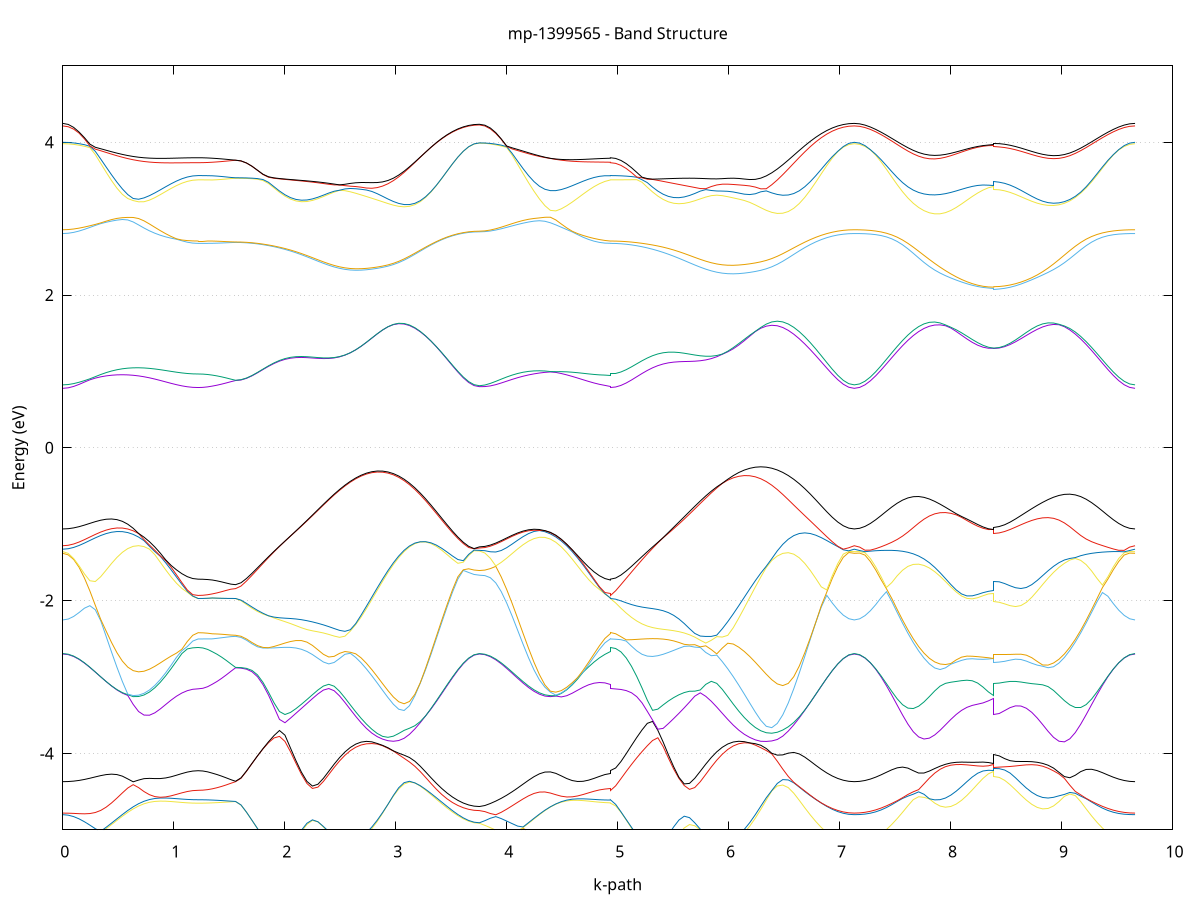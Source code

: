 set title 'mp-1399565 - Band Structure'
set xlabel 'k-path'
set ylabel 'Energy (eV)'
set grid y
set yrange [-5:5]
set terminal png size 800,600
set output 'mp-1399565_bands_gnuplot.png'
plot '-' using 1:2 with lines notitle, '-' using 1:2 with lines notitle, '-' using 1:2 with lines notitle, '-' using 1:2 with lines notitle, '-' using 1:2 with lines notitle, '-' using 1:2 with lines notitle, '-' using 1:2 with lines notitle, '-' using 1:2 with lines notitle, '-' using 1:2 with lines notitle, '-' using 1:2 with lines notitle, '-' using 1:2 with lines notitle, '-' using 1:2 with lines notitle, '-' using 1:2 with lines notitle, '-' using 1:2 with lines notitle, '-' using 1:2 with lines notitle, '-' using 1:2 with lines notitle, '-' using 1:2 with lines notitle, '-' using 1:2 with lines notitle, '-' using 1:2 with lines notitle, '-' using 1:2 with lines notitle, '-' using 1:2 with lines notitle, '-' using 1:2 with lines notitle, '-' using 1:2 with lines notitle, '-' using 1:2 with lines notitle, '-' using 1:2 with lines notitle, '-' using 1:2 with lines notitle, '-' using 1:2 with lines notitle, '-' using 1:2 with lines notitle, '-' using 1:2 with lines notitle, '-' using 1:2 with lines notitle, '-' using 1:2 with lines notitle, '-' using 1:2 with lines notitle, '-' using 1:2 with lines notitle, '-' using 1:2 with lines notitle, '-' using 1:2 with lines notitle, '-' using 1:2 with lines notitle, '-' using 1:2 with lines notitle, '-' using 1:2 with lines notitle, '-' using 1:2 with lines notitle, '-' using 1:2 with lines notitle, '-' using 1:2 with lines notitle, '-' using 1:2 with lines notitle, '-' using 1:2 with lines notitle, '-' using 1:2 with lines notitle, '-' using 1:2 with lines notitle, '-' using 1:2 with lines notitle, '-' using 1:2 with lines notitle, '-' using 1:2 with lines notitle, '-' using 1:2 with lines notitle, '-' using 1:2 with lines notitle, '-' using 1:2 with lines notitle, '-' using 1:2 with lines notitle, '-' using 1:2 with lines notitle, '-' using 1:2 with lines notitle, '-' using 1:2 with lines notitle, '-' using 1:2 with lines notitle, '-' using 1:2 with lines notitle, '-' using 1:2 with lines notitle, '-' using 1:2 with lines notitle, '-' using 1:2 with lines notitle, '-' using 1:2 with lines notitle, '-' using 1:2 with lines notitle, '-' using 1:2 with lines notitle, '-' using 1:2 with lines notitle
0.000000 -44.662649
0.048792 -44.662849
0.097584 -44.663249
0.146375 -44.663849
0.195167 -44.664749
0.243959 -44.665949
0.292751 -44.667349
0.341542 -44.668849
0.390334 -44.670649
0.439126 -44.672549
0.487918 -44.674449
0.536709 -44.676549
0.585501 -44.678749
0.634293 -44.680849
0.683085 -44.682949
0.731877 -44.685049
0.780668 -44.687049
0.829460 -44.688949
0.878252 -44.690649
0.927044 -44.692249
0.975835 -44.693549
1.024627 -44.694749
1.073419 -44.695649
1.122211 -44.696249
1.171002 -44.696649
1.219794 -44.696849
1.219794 -44.696849
1.262466 -44.696849
1.305137 -44.696849
1.347809 -44.696749
1.347809 -44.696749
1.389565 -44.696849
1.431320 -44.696849
1.473075 -44.696849
1.514831 -44.696849
1.556586 -44.696849
1.556586 -44.696849
1.606081 -44.697749
1.655577 -44.700449
1.705072 -44.704849
1.754567 -44.710949
1.804062 -44.718549
1.853557 -44.727549
1.903053 -44.737649
1.952548 -44.748649
2.002043 -44.760449
2.051538 -44.772749
2.101034 -44.785149
2.150529 -44.797649
2.200024 -44.809749
2.249519 -44.821249
2.299014 -44.831949
2.348510 -44.841649
2.348510 -44.841649
2.396987 -44.849949
2.445465 -44.856949
2.493943 -44.862349
2.542421 -44.866249
2.590898 -44.868349
2.639376 -44.868649
2.687854 -44.867249
2.736332 -44.864049
2.784809 -44.859149
2.833287 -44.852549
2.881765 -44.844349
2.930243 -44.834749
2.978721 -44.823949
3.027198 -44.812049
3.075676 -44.799349
3.124154 -44.785949
3.172632 -44.772149
3.221109 -44.758249
3.269587 -44.744449
3.318065 -44.731049
3.366543 -44.718149
3.415020 -44.706249
3.463498 -44.695349
3.511976 -44.685749
3.560454 -44.677649
3.608932 -44.671249
3.657409 -44.666449
3.705887 -44.663649
3.754365 -44.662649
3.754365 -44.662649
3.803540 -44.662849
3.852715 -44.663249
3.901890 -44.663949
3.951065 -44.664849
4.000240 -44.666049
4.049415 -44.667549
4.098590 -44.669149
4.147765 -44.670949
4.196940 -44.672949
4.246115 -44.674949
4.295290 -44.677149
4.344465 -44.679349
4.393640 -44.681449
4.442815 -44.683649
4.491991 -44.685749
4.541166 -44.687749
4.590341 -44.689649
4.639516 -44.691349
4.688691 -44.692849
4.737866 -44.694149
4.787041 -44.695149
4.836216 -44.695949
4.885391 -44.696549
4.934566 -44.696749
4.934566 -44.696849
4.982090 -44.697649
5.029615 -44.700149
5.077139 -44.704249
5.124663 -44.709849
5.172187 -44.716949
5.219712 -44.725249
5.267236 -44.734649
5.314760 -44.745049
5.362285 -44.756149
5.409809 -44.767749
5.457333 -44.779749
5.504858 -44.791649
5.552382 -44.803449
5.599906 -44.814849
5.647430 -44.825649
5.694955 -44.835649
5.694955 -44.835649
5.744520 -44.844949
5.794085 -44.852849
5.843650 -44.859349
5.893215 -44.864249
5.942781 -44.867349
5.992346 -44.868749
6.041911 -44.868149
6.091476 -44.865749
6.141041 -44.861549
6.190606 -44.855549
6.240172 -44.847849
6.289737 -44.838549
6.339302 -44.827949
6.388867 -44.816149
6.438432 -44.803449
6.487997 -44.789849
6.537563 -44.775949
6.587128 -44.761649
6.636693 -44.747549
6.686258 -44.733649
6.735823 -44.720449
6.785388 -44.708049
6.834954 -44.696749
6.884519 -44.686749
6.934084 -44.678349
6.983649 -44.671549
7.033214 -44.666649
7.082779 -44.663649
7.132345 -44.662649
7.132345 -44.662649
7.180683 -44.663449
7.229021 -44.665749
7.277359 -44.669449
7.325698 -44.674649
7.374036 -44.681149
7.422374 -44.688949
7.470712 -44.697849
7.519050 -44.707749
7.567389 -44.718549
7.615727 -44.730049
7.664065 -44.742049
7.712403 -44.754449
7.760742 -44.766949
7.809080 -44.779549
7.857418 -44.791849
7.905756 -44.803849
7.954095 -44.815249
8.002433 -44.825949
8.050771 -44.835849
8.099109 -44.844649
8.147448 -44.852349
8.195786 -44.858849
8.244124 -44.863949
8.292462 -44.867749
8.340801 -44.869949
8.389139 -44.870749
8.389139 -44.870749
8.438117 -44.869949
8.487096 -44.867749
8.536074 -44.863949
8.585052 -44.858849
8.634030 -44.852349
8.683009 -44.844649
8.731987 -44.835849
8.780965 -44.825949
8.829944 -44.815249
8.878922 -44.803749
8.927900 -44.791849
8.976878 -44.779549
9.025857 -44.766949
9.074835 -44.754449
9.123813 -44.742049
9.172792 -44.730049
9.221770 -44.718549
9.270748 -44.707749
9.319726 -44.697849
9.368705 -44.688949
9.417683 -44.681149
9.466661 -44.674649
9.515640 -44.669449
9.564618 -44.665749
9.613596 -44.663449
9.662574 -44.662649
e
0.000000 -44.662649
0.048792 -44.662749
0.097584 -44.663149
0.146375 -44.663849
0.195167 -44.664749
0.243959 -44.665949
0.292751 -44.667249
0.341542 -44.668849
0.390334 -44.670549
0.439126 -44.672449
0.487918 -44.674449
0.536709 -44.676549
0.585501 -44.678649
0.634293 -44.680849
0.683085 -44.682949
0.731877 -44.685049
0.780668 -44.687049
0.829460 -44.688949
0.878252 -44.690649
0.927044 -44.692149
0.975835 -44.693549
1.024627 -44.694749
1.073419 -44.695649
1.122211 -44.696249
1.171002 -44.696649
1.219794 -44.696849
1.219794 -44.696849
1.262466 -44.696849
1.305137 -44.696749
1.347809 -44.696749
1.347809 -44.696749
1.389565 -44.696749
1.431320 -44.696749
1.473075 -44.696849
1.514831 -44.696849
1.556586 -44.696849
1.556586 -44.696849
1.606081 -44.697749
1.655577 -44.700449
1.705072 -44.704849
1.754567 -44.710949
1.804062 -44.718549
1.853557 -44.727549
1.903053 -44.737649
1.952548 -44.748649
2.002043 -44.760449
2.051538 -44.772749
2.101034 -44.785149
2.150529 -44.797549
2.200024 -44.809649
2.249519 -44.821249
2.299014 -44.831949
2.348510 -44.841649
2.348510 -44.841649
2.396987 -44.849949
2.445465 -44.856949
2.493943 -44.862349
2.542421 -44.866249
2.590898 -44.868349
2.639376 -44.868649
2.687854 -44.867249
2.736332 -44.864049
2.784809 -44.859149
2.833287 -44.852549
2.881765 -44.844349
2.930243 -44.834749
2.978721 -44.823949
3.027198 -44.812049
3.075676 -44.799349
3.124154 -44.785949
3.172632 -44.772149
3.221109 -44.758249
3.269587 -44.744449
3.318065 -44.731049
3.366543 -44.718149
3.415020 -44.706249
3.463498 -44.695349
3.511976 -44.685749
3.560454 -44.677649
3.608932 -44.671249
3.657409 -44.666449
3.705887 -44.663649
3.754365 -44.662649
3.754365 -44.662649
3.803540 -44.662749
3.852715 -44.663249
3.901890 -44.663949
3.951065 -44.664849
4.000240 -44.666049
4.049415 -44.667449
4.098590 -44.669149
4.147765 -44.670949
4.196940 -44.672849
4.246115 -44.674949
4.295290 -44.677049
4.344465 -44.679249
4.393640 -44.681449
4.442815 -44.683649
4.491991 -44.685749
4.541166 -44.687749
4.590341 -44.689549
4.639516 -44.691249
4.688691 -44.692849
4.737866 -44.694149
4.787041 -44.695149
4.836216 -44.695949
4.885391 -44.696549
4.934566 -44.696749
4.934566 -44.696849
4.982090 -44.697649
5.029615 -44.700149
5.077139 -44.704249
5.124663 -44.709849
5.172187 -44.716949
5.219712 -44.725249
5.267236 -44.734649
5.314760 -44.745049
5.362285 -44.756149
5.409809 -44.767749
5.457333 -44.779749
5.504858 -44.791649
5.552382 -44.803449
5.599906 -44.814849
5.647430 -44.825649
5.694955 -44.835649
5.694955 -44.835649
5.744520 -44.844849
5.794085 -44.852849
5.843650 -44.859349
5.893215 -44.864249
5.942781 -44.867349
5.992346 -44.868749
6.041911 -44.868149
6.091476 -44.865749
6.141041 -44.861549
6.190606 -44.855549
6.240172 -44.847849
6.289737 -44.838549
6.339302 -44.827949
6.388867 -44.816149
6.438432 -44.803349
6.487997 -44.789849
6.537563 -44.775849
6.587128 -44.761649
6.636693 -44.747549
6.686258 -44.733649
6.735823 -44.720449
6.785388 -44.708049
6.834954 -44.696749
6.884519 -44.686749
6.934084 -44.678349
6.983649 -44.671549
7.033214 -44.666649
7.082779 -44.663649
7.132345 -44.662649
7.132345 -44.662649
7.180683 -44.663449
7.229021 -44.665649
7.277359 -44.669449
7.325698 -44.674649
7.374036 -44.681149
7.422374 -44.688949
7.470712 -44.697849
7.519050 -44.707749
7.567389 -44.718549
7.615727 -44.730049
7.664065 -44.742049
7.712403 -44.754449
7.760742 -44.766949
7.809080 -44.779449
7.857418 -44.791849
7.905756 -44.803749
7.954095 -44.815249
8.002433 -44.825949
8.050771 -44.835849
8.099109 -44.844649
8.147448 -44.852349
8.195786 -44.858849
8.244124 -44.863949
8.292462 -44.867749
8.340801 -44.869949
8.389139 -44.870749
8.389139 -44.870749
8.438117 -44.869949
8.487096 -44.867749
8.536074 -44.863949
8.585052 -44.858849
8.634030 -44.852349
8.683009 -44.844649
8.731987 -44.835849
8.780965 -44.825949
8.829944 -44.815249
8.878922 -44.803749
8.927900 -44.791849
8.976878 -44.779449
9.025857 -44.766949
9.074835 -44.754449
9.123813 -44.742049
9.172792 -44.730049
9.221770 -44.718549
9.270748 -44.707749
9.319726 -44.697849
9.368705 -44.688949
9.417683 -44.681149
9.466661 -44.674649
9.515640 -44.669449
9.564618 -44.665649
9.613596 -44.663449
9.662574 -44.662649
e
0.000000 -43.919449
0.048792 -43.919349
0.097584 -43.918949
0.146375 -43.918449
0.195167 -43.917649
0.243959 -43.916749
0.292751 -43.915549
0.341542 -43.914349
0.390334 -43.912949
0.439126 -43.911449
0.487918 -43.909849
0.536709 -43.908249
0.585501 -43.906549
0.634293 -43.904949
0.683085 -43.903349
0.731877 -43.901849
0.780668 -43.900449
0.829460 -43.899049
0.878252 -43.897949
0.927044 -43.896849
0.975835 -43.895949
1.024627 -43.895249
1.073419 -43.894649
1.122211 -43.894249
1.171002 -43.894049
1.219794 -43.893949
1.219794 -43.893949
1.262466 -43.893949
1.305137 -43.893949
1.347809 -43.893949
1.347809 -43.893949
1.389565 -43.893949
1.431320 -43.893949
1.473075 -43.893949
1.514831 -43.893849
1.556586 -43.893849
1.556586 -43.893849
1.606081 -43.893749
1.655577 -43.893349
1.705072 -43.892749
1.754567 -43.891949
1.804062 -43.890849
1.853557 -43.889649
1.903053 -43.888249
1.952548 -43.886849
2.002043 -43.885249
2.051538 -43.883749
2.101034 -43.882149
2.150529 -43.880649
2.200024 -43.879249
2.249519 -43.878049
2.299014 -43.876949
2.348510 -43.876049
2.348510 -43.876049
2.396987 -43.875349
2.445465 -43.874949
2.493943 -43.874849
2.542421 -43.874949
2.590898 -43.875449
2.639376 -43.876149
2.687854 -43.877149
2.736332 -43.878449
2.784809 -43.879949
2.833287 -43.881749
2.881765 -43.883849
2.930243 -43.886049
2.978721 -43.888449
3.027198 -43.890949
3.075676 -43.893649
3.124154 -43.896349
3.172632 -43.899049
3.221109 -43.901749
3.269587 -43.904349
3.318065 -43.906849
3.366543 -43.909249
3.415020 -43.911449
3.463498 -43.913449
3.511976 -43.915149
3.560454 -43.916649
3.608932 -43.917749
3.657409 -43.918649
3.705887 -43.919149
3.754365 -43.919349
3.754365 -43.919349
3.803540 -43.919149
3.852715 -43.918849
3.901890 -43.918249
3.951065 -43.917449
4.000240 -43.916549
4.049415 -43.915349
4.098590 -43.914049
4.147765 -43.912549
4.196940 -43.911049
4.246115 -43.909449
4.295290 -43.907749
4.344465 -43.906049
4.393640 -43.904449
4.442815 -43.902849
4.491991 -43.901349
4.541166 -43.899949
4.590341 -43.898649
4.639516 -43.897449
4.688691 -43.896449
4.737866 -43.895649
4.787041 -43.894949
4.836216 -43.894449
4.885391 -43.894149
4.934566 -43.893949
4.934566 -43.893949
4.982090 -43.893849
5.029615 -43.893449
5.077139 -43.892949
5.124663 -43.892149
5.172187 -43.891149
5.219712 -43.890049
5.267236 -43.888749
5.314760 -43.887349
5.362285 -43.885849
5.409809 -43.884349
5.457333 -43.882849
5.504858 -43.881449
5.552382 -43.880049
5.599906 -43.878749
5.647430 -43.877549
5.694955 -43.876549
5.694955 -43.876549
5.744520 -43.875749
5.794085 -43.875149
5.843650 -43.874849
5.893215 -43.874849
5.942781 -43.875149
5.992346 -43.875749
6.041911 -43.876649
6.091476 -43.877849
6.141041 -43.879249
6.190606 -43.881049
6.240172 -43.882949
6.289737 -43.885149
6.339302 -43.887549
6.388867 -43.890149
6.438432 -43.892849
6.487997 -43.895549
6.537563 -43.898349
6.587128 -43.901149
6.636693 -43.903849
6.686258 -43.906449
6.735823 -43.908949
6.785388 -43.911149
6.834954 -43.913249
6.884519 -43.915049
6.934084 -43.916649
6.983649 -43.917849
7.033214 -43.918649
7.082779 -43.919249
7.132345 -43.919449
7.132345 -43.919449
7.180683 -43.919249
7.229021 -43.918749
7.277359 -43.918049
7.325698 -43.916949
7.374036 -43.915649
7.422374 -43.914049
7.470712 -43.912149
7.519050 -43.910149
7.567389 -43.907949
7.615727 -43.905549
7.664065 -43.903049
7.712403 -43.900549
7.760742 -43.897949
7.809080 -43.895349
7.857418 -43.892849
7.905756 -43.890349
7.954095 -43.887949
8.002433 -43.885749
8.050771 -43.883649
8.099109 -43.881849
8.147448 -43.880249
8.195786 -43.878949
8.244124 -43.877849
8.292462 -43.877049
8.340801 -43.876549
8.389139 -43.876449
8.389139 -43.876449
8.438117 -43.876649
8.487096 -43.877049
8.536074 -43.877849
8.585052 -43.878949
8.634030 -43.880249
8.683009 -43.881849
8.731987 -43.883649
8.780965 -43.885749
8.829944 -43.887949
8.878922 -43.890349
8.927900 -43.892749
8.976878 -43.895349
9.025857 -43.897949
9.074835 -43.900549
9.123813 -43.903049
9.172792 -43.905549
9.221770 -43.907949
9.270748 -43.910149
9.319726 -43.912149
9.368705 -43.914049
9.417683 -43.915649
9.466661 -43.916949
9.515640 -43.918049
9.564618 -43.918749
9.613596 -43.919249
9.662574 -43.919449
e
0.000000 -43.919149
0.048792 -43.919049
0.097584 -43.918749
0.146375 -43.918249
0.195167 -43.917449
0.243959 -43.916549
0.292751 -43.915349
0.341542 -43.914149
0.390334 -43.912749
0.439126 -43.911249
0.487918 -43.909649
0.536709 -43.908049
0.585501 -43.906449
0.634293 -43.904749
0.683085 -43.903249
0.731877 -43.901649
0.780668 -43.900249
0.829460 -43.898949
0.878252 -43.897749
0.927044 -43.896749
0.975835 -43.895849
1.024627 -43.895149
1.073419 -43.894549
1.122211 -43.894149
1.171002 -43.893949
1.219794 -43.893849
1.219794 -43.893849
1.262466 -43.893849
1.305137 -43.893849
1.347809 -43.893849
1.347809 -43.893849
1.389565 -43.893849
1.431320 -43.893849
1.473075 -43.893849
1.514831 -43.893849
1.556586 -43.893849
1.556586 -43.893849
1.606081 -43.893749
1.655577 -43.893349
1.705072 -43.892749
1.754567 -43.891949
1.804062 -43.890849
1.853557 -43.889649
1.903053 -43.888249
1.952548 -43.886849
2.002043 -43.885249
2.051538 -43.883749
2.101034 -43.882149
2.150529 -43.880649
2.200024 -43.879249
2.249519 -43.877949
2.299014 -43.876849
2.348510 -43.876049
2.348510 -43.876049
2.396987 -43.875349
2.445465 -43.874949
2.493943 -43.874849
2.542421 -43.874949
2.590898 -43.875349
2.639376 -43.876149
2.687854 -43.877149
2.736332 -43.878349
2.784809 -43.879949
2.833287 -43.881749
2.881765 -43.883749
2.930243 -43.886049
2.978721 -43.888449
3.027198 -43.890949
3.075676 -43.893549
3.124154 -43.896249
3.172632 -43.898949
3.221109 -43.901649
3.269587 -43.904249
3.318065 -43.906849
3.366543 -43.909149
3.415020 -43.911349
3.463498 -43.913349
3.511976 -43.915149
3.560454 -43.916549
3.608932 -43.917749
3.657409 -43.918549
3.705887 -43.919049
3.754365 -43.919249
3.754365 -43.919249
3.803540 -43.919149
3.852715 -43.918749
3.901890 -43.918249
3.951065 -43.917449
4.000240 -43.916449
4.049415 -43.915249
4.098590 -43.913949
4.147765 -43.912549
4.196940 -43.910949
4.246115 -43.909349
4.295290 -43.907649
4.344465 -43.906049
4.393640 -43.904349
4.442815 -43.902749
4.491991 -43.901249
4.541166 -43.899849
4.590341 -43.898549
4.639516 -43.897349
4.688691 -43.896349
4.737866 -43.895549
4.787041 -43.894849
4.836216 -43.894349
4.885391 -43.894049
4.934566 -43.893849
4.934566 -43.893849
4.982090 -43.893749
5.029615 -43.893349
5.077139 -43.892849
5.124663 -43.892049
5.172187 -43.891049
5.219712 -43.889949
5.267236 -43.888649
5.314760 -43.887249
5.362285 -43.885849
5.409809 -43.884349
5.457333 -43.882849
5.504858 -43.881349
5.552382 -43.879949
5.599906 -43.878649
5.647430 -43.877549
5.694955 -43.876549
5.694955 -43.876549
5.744520 -43.875749
5.794085 -43.875149
5.843650 -43.874849
5.893215 -43.874849
5.942781 -43.875149
5.992346 -43.875649
6.041911 -43.876549
6.091476 -43.877749
6.141041 -43.879249
6.190606 -43.880949
6.240172 -43.882849
6.289737 -43.885049
6.339302 -43.887449
6.388867 -43.890049
6.438432 -43.892749
6.487997 -43.895449
6.537563 -43.898249
6.587128 -43.900949
6.636693 -43.903649
6.686258 -43.906249
6.735823 -43.908749
6.785388 -43.911049
6.834954 -43.913049
6.884519 -43.914849
6.934084 -43.916349
6.983649 -43.917549
7.033214 -43.918449
7.082779 -43.919049
7.132345 -43.919149
7.132345 -43.919149
7.180683 -43.919049
7.229021 -43.918549
7.277359 -43.917749
7.325698 -43.916749
7.374036 -43.915449
7.422374 -43.913849
7.470712 -43.911949
7.519050 -43.909949
7.567389 -43.907749
7.615727 -43.905349
7.664065 -43.902949
7.712403 -43.900349
7.760742 -43.897849
7.809080 -43.895249
7.857418 -43.892649
7.905756 -43.890249
7.954095 -43.887849
8.002433 -43.885649
8.050771 -43.883649
8.099109 -43.881749
8.147448 -43.880149
8.195786 -43.878849
8.244124 -43.877749
8.292462 -43.877049
8.340801 -43.876549
8.389139 -43.876449
8.389139 -43.876349
8.438117 -43.876549
8.487096 -43.877049
8.536074 -43.877749
8.585052 -43.878849
8.634030 -43.880149
8.683009 -43.881749
8.731987 -43.883649
8.780965 -43.885649
8.829944 -43.887849
8.878922 -43.890249
8.927900 -43.892649
8.976878 -43.895249
9.025857 -43.897849
9.074835 -43.900349
9.123813 -43.902949
9.172792 -43.905349
9.221770 -43.907749
9.270748 -43.909949
9.319726 -43.911949
9.368705 -43.913849
9.417683 -43.915449
9.466661 -43.916749
9.515640 -43.917749
9.564618 -43.918549
9.613596 -43.919049
9.662574 -43.919149
e
0.000000 -43.398749
0.048792 -43.399449
0.097584 -43.401749
0.146375 -43.405449
0.195167 -43.410649
0.243959 -43.417049
0.292751 -43.424749
0.341542 -43.433449
0.390334 -43.443149
0.439126 -43.453649
0.487918 -43.464649
0.536709 -43.476149
0.585501 -43.487849
0.634293 -43.499549
0.683085 -43.511149
0.731877 -43.522449
0.780668 -43.533249
0.829460 -43.543349
0.878252 -43.552649
0.927044 -43.560949
0.975835 -43.568249
1.024627 -43.574249
1.073419 -43.579049
1.122211 -43.582549
1.171002 -43.584649
1.219794 -43.585349
1.219794 -43.585349
1.262466 -43.585349
1.305137 -43.585349
1.347809 -43.585249
1.347809 -43.585249
1.389565 -43.585249
1.431320 -43.585349
1.473075 -43.585349
1.514831 -43.585349
1.556586 -43.585349
1.556586 -43.585349
1.606081 -43.585049
1.655577 -43.584049
1.705072 -43.582349
1.754567 -43.580049
1.804062 -43.577149
1.853557 -43.573649
1.903053 -43.569549
1.952548 -43.564849
2.002043 -43.559749
2.051538 -43.554149
2.101034 -43.548149
2.150529 -43.541849
2.200024 -43.535149
2.249519 -43.528249
2.299014 -43.521149
2.348510 -43.513949
2.348510 -43.513949
2.396987 -43.506849
2.445465 -43.499749
2.493943 -43.492549
2.542421 -43.485549
2.590898 -43.478649
2.639376 -43.471949
2.687854 -43.465449
2.736332 -43.459149
2.784809 -43.453149
2.833287 -43.447449
2.881765 -43.442049
2.930243 -43.436949
2.978721 -43.432149
3.027198 -43.427749
3.075676 -43.423749
3.124154 -43.420049
3.172632 -43.416649
3.221109 -43.413549
3.269587 -43.410849
3.318065 -43.408449
3.366543 -43.406349
3.415020 -43.404449
3.463498 -43.402849
3.511976 -43.401549
3.560454 -43.400549
3.608932 -43.399749
3.657409 -43.399149
3.705887 -43.398849
3.754365 -43.398749
3.754365 -43.398749
3.803540 -43.399549
3.852715 -43.401849
3.901890 -43.405749
3.951065 -43.411149
4.000240 -43.417849
4.049415 -43.425849
4.098590 -43.434949
4.147765 -43.445049
4.196940 -43.455849
4.246115 -43.467249
4.295290 -43.479049
4.344465 -43.491049
4.393640 -43.503049
4.442815 -43.514849
4.491991 -43.526249
4.541166 -43.537049
4.590341 -43.547049
4.639516 -43.556149
4.688691 -43.564249
4.737866 -43.571149
4.787041 -43.576749
4.836216 -43.580949
4.885391 -43.583849
4.934566 -43.585249
4.934566 -43.585349
4.982090 -43.585049
5.029615 -43.584149
5.077139 -43.582649
5.124663 -43.580449
5.172187 -43.577749
5.219712 -43.574549
5.267236 -43.570749
5.314760 -43.566349
5.362285 -43.561649
5.409809 -43.556449
5.457333 -43.550849
5.504858 -43.544849
5.552382 -43.538649
5.599906 -43.532149
5.647430 -43.525449
5.694955 -43.518549
5.694955 -43.518549
5.744520 -43.511349
5.794085 -43.504049
5.843650 -43.496749
5.893215 -43.489449
5.942781 -43.482349
5.992346 -43.475349
6.041911 -43.468649
6.091476 -43.462049
6.141041 -43.455749
6.190606 -43.449749
6.240172 -43.444149
6.289737 -43.438849
6.339302 -43.433849
6.388867 -43.429249
6.438432 -43.424949
6.487997 -43.421049
6.537563 -43.417449
6.587128 -43.414249
6.636693 -43.411449
6.686258 -43.408849
6.735823 -43.406649
6.785388 -43.404749
6.834954 -43.403049
6.884519 -43.401749
6.934084 -43.400649
6.983649 -43.399749
7.033214 -43.399249
7.082779 -43.398849
7.132345 -43.398749
7.132345 -43.398749
7.180683 -43.398949
7.229021 -43.399749
7.277359 -43.401049
7.325698 -43.402849
7.374036 -43.405049
7.422374 -43.407649
7.470712 -43.410649
7.519050 -43.414049
7.567389 -43.417649
7.615727 -43.421449
7.664065 -43.425449
7.712403 -43.429549
7.760742 -43.433649
7.809080 -43.437749
7.857418 -43.441749
7.905756 -43.445649
7.954095 -43.449249
8.002433 -43.452749
8.050771 -43.455849
8.099109 -43.458649
8.147448 -43.461149
8.195786 -43.463149
8.244124 -43.464749
8.292462 -43.465949
8.340801 -43.466649
8.389139 -43.466849
8.389139 -43.466949
8.438117 -43.466649
8.487096 -43.465949
8.536074 -43.464749
8.585052 -43.463149
8.634030 -43.461149
8.683009 -43.458649
8.731987 -43.455849
8.780965 -43.452749
8.829944 -43.449249
8.878922 -43.445649
8.927900 -43.441749
8.976878 -43.437749
9.025857 -43.433649
9.074835 -43.429549
9.123813 -43.425449
9.172792 -43.421449
9.221770 -43.417649
9.270748 -43.414049
9.319726 -43.410649
9.368705 -43.407649
9.417683 -43.405049
9.466661 -43.402849
9.515640 -43.401049
9.564618 -43.399749
9.613596 -43.398949
9.662574 -43.398749
e
0.000000 -43.398749
0.048792 -43.399449
0.097584 -43.401749
0.146375 -43.405449
0.195167 -43.410649
0.243959 -43.417049
0.292751 -43.424749
0.341542 -43.433449
0.390334 -43.443149
0.439126 -43.453649
0.487918 -43.464649
0.536709 -43.476149
0.585501 -43.487849
0.634293 -43.499549
0.683085 -43.511149
0.731877 -43.522449
0.780668 -43.533249
0.829460 -43.543349
0.878252 -43.552649
0.927044 -43.560949
0.975835 -43.568149
1.024627 -43.574249
1.073419 -43.579049
1.122211 -43.582549
1.171002 -43.584649
1.219794 -43.585349
1.219794 -43.585349
1.262466 -43.585349
1.305137 -43.585249
1.347809 -43.585249
1.347809 -43.585249
1.389565 -43.585249
1.431320 -43.585249
1.473075 -43.585349
1.514831 -43.585349
1.556586 -43.585349
1.556586 -43.585349
1.606081 -43.585049
1.655577 -43.584049
1.705072 -43.582349
1.754567 -43.580049
1.804062 -43.577149
1.853557 -43.573549
1.903053 -43.569449
1.952548 -43.564849
2.002043 -43.559749
2.051538 -43.554149
2.101034 -43.548149
2.150529 -43.541849
2.200024 -43.535149
2.249519 -43.528249
2.299014 -43.521149
2.348510 -43.513949
2.348510 -43.513949
2.396987 -43.506849
2.445465 -43.499749
2.493943 -43.492549
2.542421 -43.485549
2.590898 -43.478649
2.639376 -43.471949
2.687854 -43.465449
2.736332 -43.459149
2.784809 -43.453149
2.833287 -43.447349
2.881765 -43.441949
2.930243 -43.436949
2.978721 -43.432149
3.027198 -43.427749
3.075676 -43.423749
3.124154 -43.419949
3.172632 -43.416649
3.221109 -43.413549
3.269587 -43.410849
3.318065 -43.408449
3.366543 -43.406249
3.415020 -43.404449
3.463498 -43.402849
3.511976 -43.401549
3.560454 -43.400549
3.608932 -43.399749
3.657409 -43.399149
3.705887 -43.398849
3.754365 -43.398749
3.754365 -43.398749
3.803540 -43.399449
3.852715 -43.401849
3.901890 -43.405749
3.951065 -43.411149
4.000240 -43.417849
4.049415 -43.425849
4.098590 -43.434949
4.147765 -43.444949
4.196940 -43.455849
4.246115 -43.467249
4.295290 -43.479049
4.344465 -43.491049
4.393640 -43.503049
4.442815 -43.514849
4.491991 -43.526249
4.541166 -43.537049
4.590341 -43.547049
4.639516 -43.556149
4.688691 -43.564249
4.737866 -43.571149
4.787041 -43.576749
4.836216 -43.580949
4.885391 -43.583849
4.934566 -43.585249
4.934566 -43.585349
4.982090 -43.585049
5.029615 -43.584149
5.077139 -43.582549
5.124663 -43.580449
5.172187 -43.577749
5.219712 -43.574449
5.267236 -43.570649
5.314760 -43.566349
5.362285 -43.561649
5.409809 -43.556449
5.457333 -43.550849
5.504858 -43.544849
5.552382 -43.538649
5.599906 -43.532149
5.647430 -43.525449
5.694955 -43.518549
5.694955 -43.518549
5.744520 -43.511349
5.794085 -43.504049
5.843650 -43.496749
5.893215 -43.489449
5.942781 -43.482349
5.992346 -43.475349
6.041911 -43.468549
6.091476 -43.462049
6.141041 -43.455749
6.190606 -43.449749
6.240172 -43.444149
6.289737 -43.438849
6.339302 -43.433849
6.388867 -43.429249
6.438432 -43.424949
6.487997 -43.421049
6.537563 -43.417449
6.587128 -43.414249
6.636693 -43.411449
6.686258 -43.408849
6.735823 -43.406649
6.785388 -43.404749
6.834954 -43.403049
6.884519 -43.401749
6.934084 -43.400649
6.983649 -43.399749
7.033214 -43.399149
7.082779 -43.398849
7.132345 -43.398749
7.132345 -43.398749
7.180683 -43.398949
7.229021 -43.399749
7.277359 -43.401049
7.325698 -43.402849
7.374036 -43.405049
7.422374 -43.407649
7.470712 -43.410649
7.519050 -43.414049
7.567389 -43.417649
7.615727 -43.421449
7.664065 -43.425449
7.712403 -43.429549
7.760742 -43.433649
7.809080 -43.437749
7.857418 -43.441749
7.905756 -43.445549
7.954095 -43.449249
8.002433 -43.452649
8.050771 -43.455849
8.099109 -43.458649
8.147448 -43.461149
8.195786 -43.463149
8.244124 -43.464749
8.292462 -43.465949
8.340801 -43.466649
8.389139 -43.466849
8.389139 -43.466849
8.438117 -43.466649
8.487096 -43.465949
8.536074 -43.464749
8.585052 -43.463149
8.634030 -43.461149
8.683009 -43.458649
8.731987 -43.455849
8.780965 -43.452749
8.829944 -43.449249
8.878922 -43.445549
8.927900 -43.441749
8.976878 -43.437749
9.025857 -43.433649
9.074835 -43.429549
9.123813 -43.425449
9.172792 -43.421449
9.221770 -43.417649
9.270748 -43.414049
9.319726 -43.410649
9.368705 -43.407649
9.417683 -43.405049
9.466661 -43.402849
9.515640 -43.401049
9.564618 -43.399749
9.613596 -43.398949
9.662574 -43.398749
e
0.000000 -19.083149
0.048792 -19.078849
0.097584 -19.065849
0.146375 -19.044249
0.195167 -19.014449
0.243959 -18.976549
0.292751 -18.931149
0.341542 -18.878849
0.390334 -18.820049
0.439126 -18.755649
0.487918 -18.686349
0.536709 -18.613049
0.585501 -18.536749
0.634293 -18.458249
0.683085 -18.378849
0.731877 -18.299449
0.780668 -18.221249
0.829460 -18.145449
0.878252 -18.073049
0.927044 -18.005349
0.975835 -17.943349
1.024627 -17.888549
1.073419 -17.842149
1.122211 -17.806249
1.171002 -17.783249
1.219794 -17.775249
1.219794 -17.775249
1.262466 -17.774949
1.305137 -17.774049
1.347809 -17.772649
1.347809 -17.772649
1.389565 -17.769549
1.431320 -17.766049
1.473075 -17.762449
1.514831 -17.758949
1.556586 -17.757149
1.556586 -17.757149
1.606081 -17.754649
1.655577 -17.747149
1.705072 -17.734949
1.754567 -17.718249
1.804062 -17.697649
1.853557 -17.673749
1.903053 -17.647149
1.952548 -17.618749
2.002043 -17.589549
2.051538 -17.563249
2.101034 -17.551149
2.150529 -17.554149
2.200024 -17.561649
2.249519 -17.568049
2.299014 -17.573249
2.348510 -17.576649
2.348510 -17.576649
2.396987 -17.578249
2.445465 -17.577749
2.493943 -17.575449
2.542421 -17.571749
2.590898 -17.570849
2.639376 -17.590949
2.687854 -17.636549
2.736332 -17.694149
2.784809 -17.761349
2.833287 -17.835149
2.881765 -17.914249
2.930243 -17.997549
2.978721 -18.084049
3.027198 -18.172449
3.075676 -18.261649
3.124154 -18.350449
3.172632 -18.437749
3.221109 -18.522449
3.269587 -18.603449
3.318065 -18.679849
3.366543 -18.750749
3.415020 -18.815249
3.463498 -18.872749
3.511976 -18.922449
3.560454 -18.963949
3.608932 -18.996649
3.657409 -19.020249
3.705887 -19.034549
3.754365 -19.039249
3.754365 -19.039249
3.803540 -19.034749
3.852715 -19.021349
3.901890 -18.999149
3.951065 -18.968449
4.000240 -18.929749
4.049415 -18.883249
4.098590 -18.829749
4.147765 -18.769949
4.196940 -18.704449
4.246115 -18.634149
4.295290 -18.560249
4.344465 -18.483449
4.393640 -18.404949
4.442815 -18.325749
4.491991 -18.247249
4.541166 -18.170549
4.590341 -18.096649
4.639516 -18.026849
4.688691 -17.962249
4.737866 -17.904349
4.787041 -17.854249
4.836216 -17.814149
4.885391 -17.786049
4.934566 -17.772649
4.934566 -17.775249
4.982090 -17.772849
5.029615 -17.765749
5.077139 -17.754149
5.124663 -17.738249
5.172187 -17.718449
5.219712 -17.695249
5.267236 -17.669349
5.314760 -17.641449
5.362285 -17.612249
5.409809 -17.582749
5.457333 -17.554749
5.504858 -17.556849
5.552382 -17.563149
5.599906 -17.568549
5.647430 -17.572549
5.694955 -17.574949
5.694955 -17.574949
5.744520 -17.576949
5.794085 -17.580049
5.843650 -17.580949
5.893215 -17.579549
5.942781 -17.575949
5.992346 -17.576549
6.041911 -17.624249
6.091476 -17.684449
6.141041 -17.752549
6.190606 -17.827649
6.240172 -17.908649
6.289737 -17.994449
6.339302 -18.083749
6.388867 -18.175449
6.438432 -18.268249
6.487997 -18.360649
6.537563 -18.451849
6.587128 -18.540449
6.636693 -18.625249
6.686258 -18.705449
6.735823 -18.779749
6.785388 -18.847549
6.834954 -18.907949
6.884519 -18.960249
6.934084 -19.003849
6.983649 -19.038249
7.033214 -19.063149
7.082779 -19.078149
7.132345 -19.083149
7.132345 -19.083149
7.180683 -19.078549
7.229021 -19.064549
7.277359 -19.041449
7.325698 -19.009449
7.374036 -18.968949
7.422374 -18.920249
7.470712 -18.864049
7.519050 -18.800849
7.567389 -18.731349
7.615727 -18.656549
7.664065 -18.577149
7.712403 -18.494349
7.760742 -18.409049
7.809080 -18.322649
7.857418 -18.236449
7.905756 -18.151849
7.954095 -18.070249
8.002433 -17.993249
8.050771 -17.922749
8.099109 -17.860349
8.147448 -17.807649
8.195786 -17.765949
8.244124 -17.735549
8.292462 -17.715849
8.340801 -17.704949
8.389139 -17.701049
8.389139 -17.716749
8.438117 -17.720149
8.487096 -17.730749
8.536074 -17.749549
8.585052 -17.778349
8.634030 -17.817749
8.683009 -17.867749
8.731987 -17.927749
8.780965 -17.996049
8.829944 -18.071149
8.878922 -18.151349
8.927900 -18.235049
8.976878 -18.320649
9.025857 -18.406549
9.074835 -18.491649
9.123813 -18.574549
9.172792 -18.654049
9.221770 -18.729149
9.270748 -18.798949
9.319726 -18.862449
9.368705 -18.919049
9.417683 -18.968049
9.466661 -19.008849
9.515640 -19.041149
9.564618 -19.064349
9.613596 -19.078449
9.662574 -19.083149
e
0.000000 -18.982049
0.048792 -18.977849
0.097584 -18.965249
0.146375 -18.944349
0.195167 -18.915549
0.243959 -18.879049
0.292751 -18.835249
0.341542 -18.784649
0.390334 -18.728149
0.439126 -18.666149
0.487918 -18.599449
0.536709 -18.528949
0.585501 -18.455549
0.634293 -18.380349
0.683085 -18.304149
0.731877 -18.228149
0.780668 -18.153449
0.829460 -18.081149
0.878252 -18.012249
0.927044 -17.947949
0.975835 -17.889149
1.024627 -17.837149
1.073419 -17.793149
1.122211 -17.758949
1.171002 -17.736749
1.219794 -17.729049
1.219794 -17.729049
1.262466 -17.729849
1.305137 -17.732149
1.347809 -17.736049
1.347809 -17.736049
1.389565 -17.738649
1.431320 -17.741649
1.473075 -17.744949
1.514831 -17.748349
1.556586 -17.750149
1.556586 -17.750149
1.606081 -17.747649
1.655577 -17.740249
1.705072 -17.728249
1.754567 -17.711849
1.804062 -17.691649
1.853557 -17.668249
1.903053 -17.642349
1.952548 -17.614949
2.002043 -17.587549
2.051538 -17.561249
2.101034 -17.547249
2.150529 -17.553349
2.200024 -17.559449
2.249519 -17.565449
2.299014 -17.570549
2.348510 -17.574049
2.348510 -17.574049
2.396987 -17.575649
2.445465 -17.575249
2.493943 -17.572549
2.542421 -17.567549
2.590898 -17.561449
2.639376 -17.582649
2.687854 -17.633949
2.736332 -17.693949
2.784809 -17.759949
2.833287 -17.832449
2.881765 -17.910549
2.930243 -17.993049
2.978721 -18.078849
3.027198 -18.166549
3.075676 -18.255149
3.124154 -18.343549
3.172632 -18.430349
3.221109 -18.514649
3.269587 -18.595249
3.318065 -18.671349
3.366543 -18.742049
3.415020 -18.806349
3.463498 -18.863549
3.511976 -18.913149
3.560454 -18.954449
3.608932 -18.987149
3.657409 -19.010649
3.705887 -19.024849
3.754365 -19.029649
3.754365 -19.029649
3.803540 -19.025149
3.852715 -19.011749
3.901890 -18.989449
3.951065 -18.958749
4.000240 -18.919849
4.049415 -18.873349
4.098590 -18.819649
4.147765 -18.759449
4.196940 -18.693549
4.246115 -18.622749
4.295290 -18.548049
4.344465 -18.470349
4.393640 -18.390749
4.442815 -18.310349
4.491991 -18.230549
4.541166 -18.152349
4.590341 -18.076949
4.639516 -18.005649
4.688691 -17.939449
4.737866 -17.879849
4.787041 -17.827849
4.836216 -17.785049
4.885391 -17.753649
4.934566 -17.736049
4.934566 -17.729049
4.982090 -17.726749
5.029615 -17.720149
5.077139 -17.709249
5.124663 -17.694549
5.172187 -17.676149
5.219712 -17.654849
5.267236 -17.631049
5.314760 -17.605749
5.362285 -17.579549
5.409809 -17.554049
5.457333 -17.547949
5.504858 -17.539849
5.552382 -17.548849
5.599906 -17.557549
5.647430 -17.565349
5.694955 -17.571849
5.694955 -17.571849
5.744520 -17.575449
5.794085 -17.573749
5.843650 -17.569649
5.893215 -17.562849
5.942781 -17.553749
5.992346 -17.563549
6.041911 -17.585549
6.091476 -17.639349
6.141041 -17.701649
6.190606 -17.771049
6.240172 -17.846649
6.289737 -17.927449
6.339302 -18.012249
6.388867 -18.099649
6.438432 -18.188549
6.487997 -18.277649
6.537563 -18.365749
6.587128 -18.451549
6.636693 -18.534149
6.686258 -18.612149
6.735823 -18.684749
6.785388 -18.750949
6.834954 -18.810149
6.884519 -18.861349
6.934084 -18.904149
6.983649 -18.937849
7.033214 -18.962349
7.082779 -18.977049
7.132345 -18.982049
7.132345 -18.982049
7.180683 -18.977449
7.229021 -18.963749
7.277359 -18.941149
7.325698 -18.909949
7.374036 -18.870349
7.422374 -18.822849
7.470712 -18.768049
7.519050 -18.706549
7.567389 -18.639049
7.615727 -18.566649
7.664065 -18.490049
7.712403 -18.410549
7.760742 -18.329049
7.809080 -18.246949
7.857418 -18.165649
7.905756 -18.086449
7.954095 -18.011249
8.002433 -17.941449
8.050771 -17.878949
8.099109 -17.825349
8.147448 -17.781849
8.195786 -17.748849
8.244124 -17.725749
8.292462 -17.711049
8.340801 -17.703149
8.389139 -17.701049
8.389139 -17.683449
8.438117 -17.686049
8.487096 -17.694049
8.536074 -17.709349
8.585052 -17.734049
8.634030 -17.769549
8.683009 -17.816149
8.731987 -17.872949
8.780965 -17.938149
8.829944 -18.010049
8.878922 -18.087049
8.927900 -18.167349
8.976878 -18.249449
9.025857 -18.332049
9.074835 -18.413649
9.123813 -18.493249
9.172792 -18.569549
9.221770 -18.641749
9.270748 -18.708749
9.319726 -18.769849
9.368705 -18.824249
9.417683 -18.871349
9.466661 -18.910649
9.515640 -18.941549
9.564618 -18.963949
9.613596 -18.977449
9.662574 -18.982049
e
0.000000 -17.175749
0.048792 -17.176649
0.097584 -17.179249
0.146375 -17.183649
0.195167 -17.189649
0.243959 -17.197249
0.292751 -17.206349
0.341542 -17.216849
0.390334 -17.228849
0.439126 -17.242149
0.487918 -17.256349
0.536709 -17.271549
0.585501 -17.287649
0.634293 -17.304349
0.683085 -17.321549
0.731877 -17.339149
0.780668 -17.356949
0.829460 -17.374849
0.878252 -17.392849
0.927044 -17.410649
0.975835 -17.428349
1.024627 -17.445449
1.073419 -17.461449
1.122211 -17.475149
1.171002 -17.484849
1.219794 -17.488349
1.219794 -17.488349
1.262466 -17.487749
1.305137 -17.485849
1.347809 -17.482849
1.347809 -17.482849
1.389565 -17.480549
1.431320 -17.477949
1.473075 -17.475249
1.514831 -17.472849
1.556586 -17.471849
1.556586 -17.471849
1.606081 -17.472549
1.655577 -17.474949
1.705072 -17.478849
1.754567 -17.484149
1.804062 -17.490749
1.853557 -17.498349
1.903053 -17.506849
1.952548 -17.515949
2.002043 -17.525149
2.051538 -17.533649
2.101034 -17.528749
2.150529 -17.504649
2.200024 -17.482349
2.249519 -17.464249
2.299014 -17.451649
2.348510 -17.445549
2.348510 -17.445549
2.396987 -17.446549
2.445465 -17.455049
2.493943 -17.473149
2.542421 -17.499749
2.590898 -17.533649
2.639376 -17.546249
2.687854 -17.534649
2.736332 -17.519449
2.784809 -17.501749
2.833287 -17.481749
2.881765 -17.459849
2.930243 -17.436049
2.978721 -17.410849
3.027198 -17.384549
3.075676 -17.357449
3.124154 -17.329949
3.172632 -17.302449
3.221109 -17.275349
3.269587 -17.249049
3.318065 -17.223949
3.366543 -17.200449
3.415020 -17.178849
3.463498 -17.159349
3.511976 -17.142449
3.560454 -17.128249
3.608932 -17.116949
3.657409 -17.108749
3.705887 -17.103949
3.754365 -17.102249
3.754365 -17.102249
3.803540 -17.103449
3.852715 -17.106949
3.901890 -17.112649
3.951065 -17.120649
4.000240 -17.130749
4.049415 -17.142849
4.098590 -17.156849
4.147765 -17.172549
4.196940 -17.189849
4.246115 -17.208449
4.295290 -17.228049
4.344465 -17.248749
4.393640 -17.269949
4.442815 -17.291749
4.491991 -17.313749
4.541166 -17.335849
4.590341 -17.357949
4.639516 -17.379649
4.688691 -17.400949
4.737866 -17.421649
4.787041 -17.441349
4.836216 -17.459249
4.885391 -17.473649
4.934566 -17.482849
4.934566 -17.488349
4.982090 -17.489049
5.029615 -17.491049
5.077139 -17.494349
5.124663 -17.498849
5.172187 -17.504349
5.219712 -17.510849
5.267236 -17.517949
5.314760 -17.525649
5.362285 -17.533549
5.409809 -17.541449
5.457333 -17.535449
5.504858 -17.525349
5.552382 -17.500249
5.599906 -17.478449
5.647430 -17.461149
5.694955 -17.449149
5.694955 -17.449149
5.744520 -17.444549
5.794085 -17.452349
5.843650 -17.468549
5.893215 -17.493449
5.942781 -17.527349
5.992346 -17.547049
6.041911 -17.558849
6.091476 -17.547549
6.141041 -17.533549
6.190606 -17.517049
6.240172 -17.498449
6.289737 -17.477949
6.339302 -17.455949
6.388867 -17.432649
6.438432 -17.408449
6.487997 -17.383849
6.537563 -17.358949
6.587128 -17.334449
6.636693 -17.310549
6.686258 -17.287649
6.735823 -17.266049
6.785388 -17.246149
6.834954 -17.228349
6.884519 -17.212849
6.934084 -17.199749
6.983649 -17.189449
7.033214 -17.181949
7.082779 -17.177349
7.132345 -17.175749
7.132345 -17.175749
7.180683 -17.177049
7.229021 -17.181049
7.277359 -17.187549
7.325698 -17.196449
7.374036 -17.207649
7.422374 -17.221049
7.470712 -17.236249
7.519050 -17.253349
7.567389 -17.271849
7.615727 -17.291549
7.664065 -17.312049
7.712403 -17.332849
7.760742 -17.353649
7.809080 -17.374049
7.857418 -17.393349
7.905756 -17.411149
7.954095 -17.426949
8.002433 -17.439749
8.050771 -17.449149
8.099109 -17.454349
8.147448 -17.455149
8.195786 -17.451849
8.244124 -17.446149
8.292462 -17.440149
8.340801 -17.435849
8.389139 -17.434349
8.389139 -17.448249
8.438117 -17.450149
8.487096 -17.455149
8.536074 -17.461349
8.585052 -17.466049
8.634030 -17.467149
8.683009 -17.463649
8.731987 -17.455449
8.780965 -17.443449
8.829944 -17.428249
8.878922 -17.410749
8.927900 -17.391549
8.976878 -17.371249
9.025857 -17.350149
9.074835 -17.329049
9.123813 -17.308149
9.172792 -17.287849
9.221770 -17.268449
9.270748 -17.250349
9.319726 -17.233849
9.368705 -17.219049
9.417683 -17.206249
9.466661 -17.195449
9.515640 -17.186949
9.564618 -17.180749
9.613596 -17.177049
9.662574 -17.175749
e
0.000000 -17.017449
0.048792 -17.018849
0.097584 -17.022849
0.146375 -17.029549
0.195167 -17.038949
0.243959 -17.050649
0.292751 -17.064749
0.341542 -17.080849
0.390334 -17.098949
0.439126 -17.118549
0.487918 -17.139749
0.536709 -17.161949
0.585501 -17.185249
0.634293 -17.208949
0.683085 -17.233349
0.731877 -17.257849
0.780668 -17.282349
0.829460 -17.306749
0.878252 -17.330749
0.927044 -17.354249
0.975835 -17.376949
1.024627 -17.398349
1.073419 -17.417749
1.122211 -17.433849
1.171002 -17.444749
1.219794 -17.448649
1.219794 -17.448649
1.262466 -17.448949
1.305137 -17.449949
1.347809 -17.451449
1.347809 -17.451449
1.389565 -17.453649
1.431320 -17.456149
1.473075 -17.458749
1.514831 -17.460949
1.556586 -17.462049
1.556586 -17.462049
1.606081 -17.462849
1.655577 -17.465249
1.705072 -17.469249
1.754567 -17.474649
1.804062 -17.481249
1.853557 -17.488849
1.903053 -17.497249
1.952548 -17.505949
2.002043 -17.514049
2.051538 -17.519449
2.101034 -17.513649
2.150529 -17.495149
2.200024 -17.475349
2.249519 -17.458949
2.299014 -17.447649
2.348510 -17.442749
2.348510 -17.442749
2.396987 -17.444949
2.445465 -17.454949
2.493943 -17.471549
2.542421 -17.495249
2.590898 -17.522549
2.639376 -17.534749
2.687854 -17.527349
2.736332 -17.513149
2.784809 -17.495649
2.833287 -17.475449
2.881765 -17.453049
2.930243 -17.428749
2.978721 -17.403049
3.027198 -17.376049
3.075676 -17.348349
3.124154 -17.320249
3.172632 -17.292149
3.221109 -17.264449
3.269587 -17.237549
3.318065 -17.211949
3.366543 -17.187849
3.415020 -17.165649
3.463498 -17.145849
3.511976 -17.128549
3.560454 -17.113949
3.608932 -17.102549
3.657409 -17.094149
3.705887 -17.089149
3.754365 -17.087449
3.754365 -17.087449
3.803540 -17.088649
3.852715 -17.092049
3.901890 -17.097949
3.951065 -17.105949
4.000240 -17.116049
4.049415 -17.128149
4.098590 -17.142049
4.147765 -17.157649
4.196940 -17.174649
4.246115 -17.192849
4.295290 -17.212149
4.344465 -17.232149
4.393640 -17.252749
4.442815 -17.273749
4.491991 -17.295049
4.541166 -17.316349
4.590341 -17.337549
4.639516 -17.358649
4.688691 -17.379249
4.737866 -17.399149
4.787041 -17.417649
4.836216 -17.433749
4.885391 -17.445749
4.934566 -17.451449
4.934566 -17.448649
4.982090 -17.449449
5.029615 -17.451849
5.077139 -17.455849
5.124663 -17.461449
5.172187 -17.468249
5.219712 -17.476249
5.267236 -17.485249
5.314760 -17.494949
5.362285 -17.505049
5.409809 -17.514749
5.457333 -17.518349
5.504858 -17.500549
5.552382 -17.480449
5.599906 -17.463549
5.647430 -17.451349
5.694955 -17.444649
5.694955 -17.444649
5.744520 -17.443249
5.794085 -17.444849
5.843650 -17.454749
5.893215 -17.473349
5.942781 -17.500649
5.992346 -17.531949
6.041911 -17.524149
6.091476 -17.506649
6.141041 -17.486149
6.190606 -17.462949
6.240172 -17.437449
6.289737 -17.410049
6.339302 -17.380749
6.388867 -17.350249
6.438432 -17.318749
6.487997 -17.286649
6.537563 -17.254449
6.587128 -17.222649
6.636693 -17.191849
6.686258 -17.162149
6.735823 -17.134349
6.785388 -17.108649
6.834954 -17.085549
6.884519 -17.065449
6.934084 -17.048449
6.983649 -17.035049
7.033214 -17.025349
7.082779 -17.019349
7.132345 -17.017449
7.132345 -17.017449
7.180683 -17.019149
7.229021 -17.024349
7.277359 -17.033049
7.325698 -17.044949
7.374036 -17.060049
7.422374 -17.077949
7.470712 -17.098549
7.519050 -17.121549
7.567389 -17.146449
7.615727 -17.172949
7.664065 -17.200649
7.712403 -17.229049
7.760742 -17.257749
7.809080 -17.286249
7.857418 -17.314049
7.905756 -17.340549
7.954095 -17.365249
8.002433 -17.387349
8.050771 -17.406349
8.099109 -17.421249
8.147448 -17.431649
8.195786 -17.437049
8.244124 -17.437949
8.292462 -17.435849
8.340801 -17.433049
8.389139 -17.431849
8.389139 -17.419649
8.438117 -17.420649
8.487096 -17.423049
8.536074 -17.425249
8.585052 -17.425449
8.634030 -17.421849
8.683009 -17.413749
8.731987 -17.401149
8.780965 -17.384349
8.829944 -17.364049
8.878922 -17.340949
8.927900 -17.315549
8.976878 -17.288649
9.025857 -17.260649
9.074835 -17.232349
9.123813 -17.204049
9.172792 -17.176249
9.221770 -17.149549
9.270748 -17.124249
9.319726 -17.100849
9.368705 -17.079849
9.417683 -17.061349
9.466661 -17.045949
9.515640 -17.033549
9.564618 -17.024649
9.613596 -17.019249
9.662574 -17.017449
e
0.000000 -5.222549
0.048792 -5.218549
0.097584 -5.206349
0.146375 -5.186149
0.195167 -5.158549
0.243959 -5.123849
0.292751 -5.097349
0.341542 -5.085249
0.390334 -5.082249
0.439126 -5.126249
0.487918 -5.168849
0.536709 -5.209549
0.585501 -5.250049
0.634293 -5.292849
0.683085 -5.341449
0.731877 -5.398949
0.780668 -5.467149
0.829460 -5.544949
0.878252 -5.628749
0.927044 -5.713349
0.975835 -5.793649
1.024627 -5.864949
1.073419 -5.923849
1.122211 -5.967649
1.171002 -5.994549
1.219794 -6.003749
1.219794 -6.003749
1.262466 -6.001149
1.305137 -5.993649
1.347809 -5.981449
1.347809 -5.981449
1.389565 -5.969149
1.431320 -5.954049
1.473075 -5.936649
1.514831 -5.917749
1.556586 -5.902549
1.556586 -5.902549
1.606081 -5.895349
1.655577 -5.873849
1.705072 -5.838249
1.754567 -5.789149
1.804062 -5.727049
1.853557 -5.653149
1.903053 -5.569349
1.952548 -5.484349
2.002043 -5.485449
2.051538 -5.553849
2.101034 -5.621549
2.150529 -5.682649
2.200024 -5.736249
2.249519 -5.782049
2.299014 -5.820149
2.348510 -5.850549
2.348510 -5.850549
2.396987 -5.872949
2.445465 -5.888249
2.493943 -5.896549
2.542421 -5.898149
2.590898 -5.893349
2.639376 -5.882549
2.687854 -5.866449
2.736332 -5.845749
2.784809 -5.821449
2.833287 -5.794749
2.881765 -5.766649
2.930243 -5.737849
2.978721 -5.709049
3.027198 -5.680449
3.075676 -5.651849
3.124154 -5.622949
3.172632 -5.593249
3.221109 -5.562149
3.269587 -5.529149
3.318065 -5.494049
3.366543 -5.457049
3.415020 -5.419249
3.463498 -5.380649
3.511976 -5.341949
3.560454 -5.304649
3.608932 -5.270649
3.657409 -5.242549
3.705887 -5.223549
3.754365 -5.216749
3.754365 -5.216749
3.803540 -5.212549
3.852715 -5.200049
3.901890 -5.179349
3.951065 -5.150749
4.000240 -5.114849
4.049415 -5.106749
4.098590 -5.141349
4.147765 -5.174849
4.196940 -5.206649
4.246115 -5.236649
4.295290 -5.265049
4.344465 -5.292949
4.393640 -5.321949
4.442815 -5.354549
4.491991 -5.393249
4.541166 -5.439849
4.590341 -5.496249
4.639516 -5.584449
4.688691 -5.683149
4.737866 -5.773549
4.787041 -5.851149
4.836216 -5.912849
4.885391 -5.956649
4.934566 -5.981449
4.934566 -6.003749
4.982090 -5.996949
5.029615 -5.976949
5.077139 -5.943749
5.124663 -5.897649
5.172187 -5.839349
5.219712 -5.769249
5.267236 -5.688249
5.314760 -5.597449
5.362285 -5.498149
5.409809 -5.543449
5.457333 -5.615549
5.504858 -5.680249
5.552382 -5.737449
5.599906 -5.787149
5.647430 -5.829549
5.694955 -5.864649
5.694955 -5.864649
5.744520 -5.893849
5.794085 -5.915749
5.843650 -5.930649
5.893215 -5.939049
5.942781 -5.941449
5.992346 -5.938449
6.041911 -5.930549
6.091476 -5.918549
6.141041 -5.903149
6.190606 -5.884949
6.240172 -5.864649
6.289737 -5.842449
6.339302 -5.818649
6.388867 -5.792949
6.438432 -5.765049
6.487997 -5.734249
6.537563 -5.699949
6.587128 -5.661749
6.636693 -5.619449
6.686258 -5.572949
6.735823 -5.522749
6.785388 -5.469949
6.834954 -5.416049
6.884519 -5.363049
6.934084 -5.313549
6.983649 -5.270549
7.033214 -5.236949
7.082779 -5.225349
7.132345 -5.222549
7.132345 -5.222549
7.180683 -5.223649
7.229021 -5.227149
7.277359 -5.248149
7.325698 -5.278349
7.374036 -5.315149
7.422374 -5.356549
7.470712 -5.400549
7.519050 -5.445349
7.567389 -5.489749
7.615727 -5.533549
7.664065 -5.577149
7.712403 -5.622249
7.760742 -5.671449
7.809080 -5.727949
7.857418 -5.794849
7.905756 -5.873149
7.954095 -5.961649
8.002433 -6.056449
8.050771 -6.152549
8.099109 -6.244849
8.147448 -6.328949
8.195786 -6.401149
8.244124 -6.458749
8.292462 -6.499749
8.340801 -6.523149
8.389139 -6.530349
8.389139 -6.601549
8.438117 -6.591649
8.487096 -6.561949
8.536074 -6.513449
8.585052 -6.447549
8.634030 -6.366149
8.683009 -6.272249
8.731987 -6.169349
8.780965 -6.062049
8.829944 -5.956149
8.878922 -5.857649
8.927900 -5.771849
8.976878 -5.701149
9.025857 -5.644649
9.074835 -5.598249
9.123813 -5.557549
9.172792 -5.518749
9.221770 -5.479549
9.270748 -5.438849
9.319726 -5.396849
9.368705 -5.354749
9.417683 -5.314449
9.466661 -5.278149
9.515640 -5.248049
9.564618 -5.227249
9.613596 -5.223749
9.662574 -5.222549
e
0.000000 -5.208149
0.048792 -5.204049
0.097584 -5.191749
0.146375 -5.171449
0.195167 -5.143549
0.243959 -5.116849
0.292751 -5.082749
0.341542 -5.036249
0.390334 -5.081149
0.439126 -5.087149
0.487918 -5.098349
0.536709 -5.114349
0.585501 -5.134849
0.634293 -5.160949
0.683085 -5.194449
0.731877 -5.237749
0.780668 -5.292249
0.829460 -5.357249
0.878252 -5.429849
0.927044 -5.505349
0.975835 -5.578649
1.024627 -5.644849
1.073419 -5.700149
1.122211 -5.741649
1.171002 -5.767249
1.219794 -5.775949
1.219794 -5.775949
1.262466 -5.778649
1.305137 -5.786449
1.347809 -5.799049
1.347809 -5.799049
1.389565 -5.815049
1.431320 -5.833449
1.473075 -5.853349
1.514831 -5.874049
1.556586 -5.889749
1.556586 -5.889749
1.606081 -5.882549
1.655577 -5.860949
1.705072 -5.825149
1.754567 -5.775749
1.804062 -5.713449
1.853557 -5.639549
1.903053 -5.556449
1.952548 -5.477049
2.002043 -5.484849
2.051538 -5.551749
2.101034 -5.617549
2.150529 -5.676949
2.200024 -5.728649
2.249519 -5.772349
2.299014 -5.807949
2.348510 -5.835549
2.348510 -5.835549
2.396987 -5.854849
2.445465 -5.866849
2.493943 -5.871949
2.542421 -5.870649
2.590898 -5.863449
2.639376 -5.851049
2.687854 -5.834249
2.736332 -5.813949
2.784809 -5.790949
2.833287 -5.766149
2.881765 -5.740549
2.930243 -5.714549
2.978721 -5.688749
3.027198 -5.663049
3.075676 -5.637549
3.124154 -5.611549
3.172632 -5.584449
3.221109 -5.555849
3.269587 -5.525149
3.318065 -5.492049
3.366543 -5.456649
3.415020 -5.418349
3.463498 -5.378749
3.511976 -5.339449
3.560454 -5.301849
3.608932 -5.267749
3.657409 -5.239749
3.705887 -5.220749
3.754365 -5.214049
3.754365 -5.214049
3.803540 -5.209549
3.852715 -5.196449
3.901890 -5.174949
3.951065 -5.145549
4.000240 -5.108649
4.049415 -5.072149
4.098590 -5.023849
4.147765 -4.983249
4.196940 -5.013549
4.246115 -5.043349
4.295290 -5.074549
4.344465 -5.110249
4.393640 -5.154949
4.442815 -5.213349
4.491991 -5.288349
4.541166 -5.378349
4.590341 -5.476449
4.639516 -5.551449
4.688691 -5.614149
4.737866 -5.673249
4.787041 -5.724549
4.836216 -5.764349
4.885391 -5.789849
4.934566 -5.799049
4.934566 -5.775949
4.982090 -5.769249
5.029615 -5.749249
5.077139 -5.716149
5.124663 -5.670349
5.172187 -5.612349
5.219712 -5.542849
5.267236 -5.462849
5.314760 -5.378049
5.362285 -5.464249
5.409809 -5.490149
5.457333 -5.556449
5.504858 -5.615749
5.552382 -5.667649
5.599906 -5.712049
5.647430 -5.748949
5.694955 -5.778149
5.694955 -5.778149
5.744520 -5.800549
5.794085 -5.814949
5.843650 -5.821449
5.893215 -5.820449
5.942781 -5.812349
5.992346 -5.797449
6.041911 -5.776549
6.091476 -5.750349
6.141041 -5.719749
6.190606 -5.685949
6.240172 -5.650049
6.289737 -5.613549
6.339302 -5.577649
6.388867 -5.543149
6.438432 -5.510949
6.487997 -5.481049
6.537563 -5.453249
6.587128 -5.427049
6.636693 -5.401949
6.686258 -5.377349
6.735823 -5.353049
6.785388 -5.329049
6.834954 -5.305649
6.884519 -5.283549
6.934084 -5.263549
6.983649 -5.246549
7.033214 -5.233549
7.082779 -5.215449
7.132345 -5.208149
7.132345 -5.208149
7.180683 -5.212549
7.229021 -5.225849
7.277359 -5.232749
7.325698 -5.240549
7.374036 -5.250349
7.422374 -5.261849
7.470712 -5.274549
7.519050 -5.288549
7.567389 -5.303849
7.615727 -5.321749
7.664065 -5.344449
7.712403 -5.375649
7.760742 -5.420149
7.809080 -5.483149
7.857418 -5.566949
7.905756 -5.669449
7.954095 -5.784749
8.002433 -5.905849
8.050771 -6.026049
8.099109 -6.140149
8.147448 -6.243749
8.195786 -6.333649
8.244124 -6.407349
8.292462 -6.462949
8.340801 -6.498449
8.389139 -6.511149
8.389139 -6.434649
8.438117 -6.424749
8.487096 -6.395449
8.536074 -6.347349
8.585052 -6.281949
8.634030 -6.201149
8.683009 -6.107549
8.731987 -6.004549
8.780965 -5.896549
8.829944 -5.788649
8.878922 -5.686849
8.927900 -5.596649
8.976878 -5.521449
9.025857 -5.461949
9.074835 -5.416049
9.123813 -5.380149
9.172792 -5.350949
9.221770 -5.326249
9.270748 -5.304549
9.319726 -5.285349
9.368705 -5.268449
9.417683 -5.253949
9.466661 -5.242249
9.515640 -5.233349
9.564618 -5.225949
9.613596 -5.212549
9.662574 -5.208149
e
0.000000 -5.193949
0.048792 -5.190049
0.097584 -5.178849
0.146375 -5.161349
0.195167 -5.139649
0.243959 -5.108449
0.292751 -5.066849
0.341542 -5.034149
0.390334 -4.985449
0.439126 -4.931749
0.487918 -4.876849
0.536709 -4.822949
0.585501 -4.772149
0.634293 -4.726849
0.683085 -4.688949
0.731877 -4.659949
0.780668 -4.640149
0.829460 -4.628849
0.878252 -4.624749
0.927044 -4.625849
0.975835 -4.630249
1.024627 -4.636149
1.073419 -4.642249
1.122211 -4.647349
1.171002 -4.650749
1.219794 -4.651849
1.219794 -4.651849
1.262466 -4.651349
1.305137 -4.649949
1.347809 -4.647549
1.347809 -4.647549
1.389565 -4.644849
1.431320 -4.641649
1.473075 -4.637949
1.514831 -4.634049
1.556586 -4.630449
1.556586 -4.630449
1.606081 -4.676349
1.655577 -4.770649
1.705072 -4.877149
1.754567 -4.985549
1.804062 -5.091649
1.853557 -5.193349
1.903053 -5.288449
1.952548 -5.368549
2.002043 -5.348049
2.051538 -5.245649
2.101034 -5.134349
2.150529 -5.024849
2.200024 -4.930049
2.249519 -4.877549
2.299014 -4.896149
2.348510 -4.963449
2.348510 -4.963449
2.396987 -5.034749
2.445465 -5.096149
2.493943 -5.141249
2.542421 -5.167149
2.590898 -5.172349
2.639376 -5.156349
2.687854 -5.119249
2.736332 -5.061649
2.784809 -4.985049
2.833287 -4.891349
2.881765 -4.783849
2.930243 -4.667649
2.978721 -4.560049
3.027198 -4.466349
3.075676 -4.400749
3.124154 -4.374949
3.172632 -4.386749
3.221109 -4.428449
3.269587 -4.481549
3.318065 -4.539649
3.366543 -4.599249
3.415020 -4.658449
3.463498 -4.715349
3.511976 -4.768249
3.560454 -4.815649
3.608932 -4.855849
3.657409 -4.887349
3.705887 -4.907749
3.754365 -4.914949
3.754365 -4.914949
3.803540 -4.942049
3.852715 -4.972549
3.901890 -5.004249
3.951065 -5.037449
4.000240 -5.071849
4.049415 -5.065249
4.098590 -5.016249
4.147765 -4.970949
4.196940 -4.915049
4.246115 -4.857949
4.295290 -4.801849
4.344465 -4.749049
4.393640 -4.702249
4.442815 -4.664649
4.491991 -4.638349
4.541166 -4.622149
4.590341 -4.614649
4.639516 -4.614049
4.688691 -4.618049
4.737866 -4.624649
4.787041 -4.632149
4.836216 -4.638949
4.885391 -4.644349
4.934566 -4.647549
4.934566 -4.651849
4.982090 -4.687149
5.029615 -4.769849
5.077139 -4.871149
5.124663 -4.977749
5.172187 -5.084049
5.219712 -5.187049
5.267236 -5.285449
5.314760 -5.375249
5.362285 -5.417349
5.409809 -5.391949
5.457333 -5.281349
5.504858 -5.169949
5.552382 -5.063949
5.599906 -4.976249
5.647430 -4.931649
5.694955 -4.947149
5.694955 -4.947149
5.744520 -5.001849
5.794085 -5.065849
5.843650 -5.124549
5.893215 -5.163949
5.942781 -5.182149
5.992346 -5.178449
6.041911 -5.152649
6.091476 -5.105449
6.141041 -5.037849
6.190606 -4.951449
6.240172 -4.848749
6.289737 -4.733349
6.339302 -4.611049
6.388867 -4.491749
6.438432 -4.426949
6.487997 -4.414249
6.537563 -4.448149
6.587128 -4.521049
6.636693 -4.614349
6.686258 -4.711649
6.735823 -4.805149
6.785388 -4.891549
6.834954 -4.968949
6.884519 -5.036049
6.934084 -5.092049
6.983649 -5.136249
7.033214 -5.168249
7.082779 -5.187449
7.132345 -5.193949
7.132345 -5.193949
7.180683 -5.188349
7.229021 -5.171549
7.277359 -5.143649
7.325698 -5.104949
7.374036 -5.055949
7.422374 -4.997149
7.470712 -4.929249
7.519050 -4.853549
7.567389 -4.771449
7.615727 -4.685949
7.664065 -4.605549
7.712403 -4.567449
7.760742 -4.575549
7.809080 -4.595849
7.857418 -4.651149
7.905756 -4.689649
7.954095 -4.704349
8.002433 -4.694949
8.050771 -4.663849
8.099109 -4.614449
8.147448 -4.551049
8.195786 -4.478149
8.244124 -4.401149
8.292462 -4.327349
8.340801 -4.267549
8.389139 -4.237549
8.389139 -4.301049
8.438117 -4.314349
8.487096 -4.352449
8.536074 -4.409349
8.585052 -4.476549
8.634030 -4.546249
8.683009 -4.611649
8.731987 -4.667049
8.780965 -4.707049
8.829944 -4.726449
8.878922 -4.720949
8.927900 -4.688349
8.976878 -4.631449
9.025857 -4.562449
9.074835 -4.532349
9.123813 -4.552149
9.172792 -4.631249
9.221770 -4.726649
9.270748 -4.818149
9.319726 -4.902249
9.368705 -4.977249
9.417683 -5.042149
9.466661 -5.096149
9.515640 -5.138749
9.564618 -5.169349
9.613596 -5.187749
9.662574 -5.193949
e
0.000000 -4.802149
0.048792 -4.808649
0.097584 -4.827449
0.146375 -4.856949
0.195167 -4.895049
0.243959 -4.938949
0.292751 -4.986149
0.341542 -5.019649
0.390334 -4.967849
0.439126 -4.912949
0.487918 -4.856549
0.536709 -4.800649
0.585501 -4.747449
0.634293 -4.699449
0.683085 -4.658649
0.731877 -4.626749
0.780668 -4.604249
0.829460 -4.590649
0.878252 -4.584549
0.927044 -4.584149
0.975835 -4.587449
1.024627 -4.592549
1.073419 -4.598049
1.122211 -4.602749
1.171002 -4.605849
1.219794 -4.606949
1.219794 -4.606949
1.262466 -4.607449
1.305137 -4.608749
1.347809 -4.611049
1.347809 -4.611049
1.389565 -4.613949
1.431320 -4.617449
1.473075 -4.621349
1.514831 -4.625449
1.556586 -4.629049
1.556586 -4.629049
1.606081 -4.675349
1.655577 -4.769849
1.705072 -4.876149
1.754567 -4.983849
1.804062 -5.089249
1.853557 -5.189849
1.903053 -5.282849
1.952548 -5.355949
2.002043 -5.326049
2.051538 -5.224749
2.101034 -5.113949
2.150529 -5.005649
2.200024 -4.914549
2.249519 -4.870149
2.299014 -4.894949
2.348510 -4.956849
2.348510 -4.956849
2.396987 -5.024149
2.445465 -5.081649
2.493943 -5.123049
2.542421 -5.145749
2.590898 -5.148549
2.639376 -5.131149
2.687854 -5.094049
2.736332 -5.038049
2.784809 -4.964449
2.833287 -4.875549
2.881765 -4.774649
2.930243 -4.666849
2.978721 -4.551349
3.027198 -4.449649
3.075676 -4.383349
3.124154 -4.365249
3.172632 -4.385949
3.221109 -4.422749
3.269587 -4.470949
3.318065 -4.524549
3.366543 -4.580549
3.415020 -4.637649
3.463498 -4.694749
3.511976 -4.749949
3.560454 -4.800449
3.608932 -4.844049
3.657409 -4.878249
3.705887 -4.900549
3.754365 -4.908349
3.754365 -4.908349
3.803540 -4.880849
3.852715 -4.849249
3.901890 -4.827849
3.951065 -4.853649
4.000240 -4.886149
4.049415 -4.919349
4.098590 -4.951849
4.147765 -4.962949
4.196940 -4.906949
4.246115 -4.850249
4.295290 -4.795049
4.344465 -4.743949
4.393640 -4.699249
4.442815 -4.661849
4.491991 -4.632249
4.541166 -4.611749
4.590341 -4.599849
4.639516 -4.594949
4.688691 -4.595049
4.737866 -4.598149
4.787041 -4.602549
4.836216 -4.606849
4.885391 -4.609849
4.934566 -4.611049
4.934566 -4.606949
4.982090 -4.667149
5.029615 -4.764449
5.077139 -4.866049
5.124663 -4.967049
5.172187 -5.065649
5.219712 -5.160749
5.267236 -5.251249
5.314760 -5.334649
5.362285 -5.274749
5.409809 -5.171749
5.457333 -5.065849
5.504858 -4.962349
5.552382 -4.872549
5.599906 -4.822349
5.647430 -4.841049
5.694955 -4.908749
5.694955 -4.908749
5.744520 -4.991249
5.794085 -5.062249
5.843650 -5.112149
5.893215 -5.144749
5.942781 -5.157149
5.992346 -5.148149
6.041911 -5.117549
6.091476 -5.066049
6.141041 -4.994749
6.190606 -4.905949
6.240172 -4.803149
6.289737 -4.691749
6.339302 -4.581349
6.388867 -4.486749
6.438432 -4.393649
6.487997 -4.343049
6.537563 -4.347649
6.587128 -4.385149
6.636693 -4.441849
6.686258 -4.499349
6.735823 -4.553149
6.785388 -4.603049
6.834954 -4.650149
6.884519 -4.694149
6.934084 -4.731749
6.983649 -4.762049
7.033214 -4.784149
7.082779 -4.797649
7.132345 -4.802149
7.132345 -4.802149
7.180683 -4.800349
7.229021 -4.794349
7.277359 -4.783049
7.325698 -4.765249
7.374036 -4.740449
7.422374 -4.708749
7.470712 -4.671049
7.519050 -4.629349
7.567389 -4.589949
7.615727 -4.559649
7.664065 -4.534249
7.712403 -4.503649
7.760742 -4.535249
7.809080 -4.593849
7.857418 -4.608349
7.905756 -4.605749
7.954095 -4.584549
8.002433 -4.546349
8.050771 -4.494849
8.099109 -4.434249
8.147448 -4.370049
8.195786 -4.309049
8.244124 -4.260049
8.292462 -4.230249
8.340801 -4.221049
8.389139 -4.226949
8.389139 -4.193249
8.438117 -4.199949
8.487096 -4.217549
8.536074 -4.257249
8.585052 -4.319349
8.634030 -4.388449
8.683009 -4.453849
8.731987 -4.509549
8.780965 -4.551549
8.829944 -4.577049
8.878922 -4.584449
8.927900 -4.575149
8.976878 -4.555549
9.025857 -4.537249
9.074835 -4.511349
9.123813 -4.522249
9.172792 -4.559449
9.221770 -4.593549
9.270748 -4.636549
9.319726 -4.679149
9.368705 -4.716449
9.417683 -4.747149
9.466661 -4.770549
9.515640 -4.786649
9.564618 -4.796249
9.613596 -4.800849
9.662574 -4.802149
e
0.000000 -4.781749
0.048792 -4.782749
0.097584 -4.785549
0.146375 -4.789149
0.195167 -4.791049
0.243959 -4.787549
0.292751 -4.774149
0.341542 -4.746849
0.390334 -4.704449
0.439126 -4.649149
0.487918 -4.585249
0.536709 -4.517749
0.585501 -4.453349
0.634293 -4.409349
0.683085 -4.448049
0.731877 -4.499649
0.780668 -4.540549
0.829460 -4.565649
0.878252 -4.574449
0.927044 -4.569849
0.975835 -4.555749
1.024627 -4.536549
1.073419 -4.516449
1.122211 -4.499149
1.171002 -4.487449
1.219794 -4.483349
1.219794 -4.483349
1.262466 -4.481149
1.305137 -4.474549
1.347809 -4.463649
1.347809 -4.463649
1.389565 -4.449449
1.431320 -4.432349
1.473075 -4.412749
1.514831 -4.391149
1.556586 -4.370749
1.556586 -4.370749
1.606081 -4.325449
1.655577 -4.234149
1.705072 -4.133249
1.754567 -4.033249
1.804062 -3.941249
1.853557 -3.860749
1.903053 -3.798349
1.952548 -3.777549
2.002043 -3.843349
2.051538 -3.977449
2.101034 -4.128849
2.150529 -4.273649
2.200024 -4.393649
2.249519 -4.459049
2.299014 -4.441649
2.348510 -4.367049
2.348510 -4.367049
2.396987 -4.275749
2.445465 -4.183849
2.493943 -4.098849
2.542421 -4.024949
2.590898 -3.964849
2.639376 -3.919849
2.687854 -3.890149
2.736332 -3.874749
2.784809 -3.871449
2.833287 -3.877949
2.881765 -3.900249
2.930243 -3.933449
2.978721 -3.969249
3.027198 -4.016949
3.075676 -4.064349
3.124154 -4.112649
3.172632 -4.169049
3.221109 -4.237749
3.269587 -4.314649
3.318065 -4.393749
3.366543 -4.469349
3.415020 -4.537549
3.463498 -4.595749
3.511976 -4.643549
3.560454 -4.681849
3.608932 -4.711249
3.657409 -4.732249
3.705887 -4.744849
3.754365 -4.749049
3.754365 -4.749049
3.803540 -4.762049
3.852715 -4.787149
3.901890 -4.803349
3.951065 -4.771249
4.000240 -4.730249
4.049415 -4.686149
4.098590 -4.640649
4.147765 -4.596149
4.196940 -4.555949
4.246115 -4.524449
4.295290 -4.506449
4.344465 -4.505049
4.393640 -4.519049
4.442815 -4.540849
4.491991 -4.560449
4.541166 -4.570549
4.590341 -4.568849
4.639516 -4.557049
4.688691 -4.538449
4.737866 -4.516849
4.787041 -4.495649
4.836216 -4.478149
4.885391 -4.466949
4.934566 -4.463649
4.934566 -4.483349
4.982090 -4.424649
5.029615 -4.331449
5.077139 -4.236849
5.124663 -4.145349
5.172187 -4.058349
5.219712 -3.976549
5.267236 -3.900249
5.314760 -3.831249
5.362285 -3.795449
5.409809 -3.910249
5.457333 -4.060949
5.504858 -4.205149
5.552382 -4.327249
5.599906 -4.420649
5.647430 -4.470949
5.694955 -4.447449
5.694955 -4.447449
5.744520 -4.370649
5.794085 -4.275049
5.843650 -4.178249
5.893215 -4.088749
5.942781 -4.011249
5.992346 -3.948649
6.041911 -3.902549
6.091476 -3.873649
6.141041 -3.861349
6.190606 -3.864249
6.240172 -3.891449
6.289737 -3.925249
6.339302 -3.962549
6.388867 -4.006849
6.438432 -4.102049
6.487997 -4.205649
6.537563 -4.301549
6.587128 -4.378649
6.636693 -4.436149
6.686258 -4.491649
6.735823 -4.547349
6.785388 -4.600749
6.834954 -4.648149
6.884519 -4.687649
6.934084 -4.720849
6.983649 -4.747149
7.033214 -4.766249
7.082779 -4.777849
7.132345 -4.781749
7.132345 -4.781749
7.180683 -4.779149
7.229021 -4.771249
7.277359 -4.758149
7.325698 -4.739549
7.374036 -4.715649
7.422374 -4.686949
7.470712 -4.654549
7.519050 -4.619649
7.567389 -4.580449
7.615727 -4.537749
7.664065 -4.502749
7.712403 -4.474249
7.760742 -4.399349
7.809080 -4.323449
7.857418 -4.258349
7.905756 -4.208149
7.954095 -4.174049
8.002433 -4.154449
8.050771 -4.146149
8.099109 -4.145749
8.147448 -4.150249
8.195786 -4.157249
8.244124 -4.164149
8.292462 -4.167849
8.340801 -4.162549
8.389139 -4.150949
8.389139 -4.183349
8.438117 -4.179749
8.487096 -4.175749
8.536074 -4.171349
8.585052 -4.164649
8.634030 -4.156849
8.683009 -4.150249
8.731987 -4.147849
8.780965 -4.152849
8.829944 -4.167849
8.878922 -4.193749
8.927900 -4.228649
8.976878 -4.269249
9.025857 -4.327149
9.074835 -4.416549
9.123813 -4.497549
9.172792 -4.542749
9.221770 -4.588749
9.270748 -4.627149
9.319726 -4.661649
9.368705 -4.693249
9.417683 -4.720649
9.466661 -4.743149
9.515640 -4.760349
9.564618 -4.772349
9.613596 -4.779349
9.662574 -4.781749
e
0.000000 -4.370249
0.048792 -4.368449
0.097584 -4.363149
0.146375 -4.354049
0.195167 -4.341149
0.243959 -4.325349
0.292751 -4.307949
0.341542 -4.291049
0.390334 -4.277749
0.439126 -4.271849
0.487918 -4.277349
0.536709 -4.297949
0.585501 -4.334049
0.634293 -4.371949
0.683085 -4.349449
0.731877 -4.330649
0.780668 -4.327149
0.829460 -4.329849
0.878252 -4.329549
0.927044 -4.321649
0.975835 -4.306249
1.024627 -4.285749
1.073419 -4.263949
1.122211 -4.244749
1.171002 -4.231549
1.219794 -4.226849
1.219794 -4.226849
1.262466 -4.230649
1.305137 -4.241649
1.347809 -4.258949
1.347809 -4.258949
1.389565 -4.276949
1.431320 -4.297749
1.473075 -4.320449
1.514831 -4.343949
1.556586 -4.364949
1.556586 -4.364949
1.606081 -4.320349
1.655577 -4.230049
1.705072 -4.130349
1.754567 -4.032449
1.804062 -3.937649
1.853557 -3.848649
1.903053 -3.767349
1.952548 -3.700249
2.002043 -3.761649
2.051538 -3.928949
2.101034 -4.094949
2.150529 -4.246149
2.200024 -4.366949
2.249519 -4.427349
2.299014 -4.404049
2.348510 -4.326549
2.348510 -4.326549
2.396987 -4.233849
2.445465 -4.140849
2.493943 -4.055349
2.542421 -3.981649
2.590898 -3.922349
2.639376 -3.879049
2.687854 -3.852349
2.736332 -3.842449
2.784809 -3.848949
2.833287 -3.870049
2.881765 -3.894749
2.930243 -3.926049
2.978721 -3.966549
3.027198 -3.997049
3.075676 -4.023349
3.124154 -4.054149
3.172632 -4.102449
3.221109 -4.167849
3.269587 -4.242349
3.318065 -4.318649
3.366543 -4.392049
3.415020 -4.459549
3.463498 -4.519649
3.511976 -4.571649
3.560454 -4.615149
3.608932 -4.649749
3.657409 -4.674949
3.705887 -4.690449
3.754365 -4.695649
3.754365 -4.695649
3.803540 -4.682549
3.852715 -4.656149
3.901890 -4.624549
3.951065 -4.588449
4.000240 -4.547649
4.049415 -4.502349
4.098590 -4.453549
4.147765 -4.402549
4.196940 -4.351849
4.246115 -4.305049
4.295290 -4.267349
4.344465 -4.244649
4.393640 -4.242549
4.442815 -4.261449
4.491991 -4.294349
4.541166 -4.329149
4.590341 -4.355549
4.639516 -4.367849
4.688691 -4.365349
4.737866 -4.350449
4.787041 -4.327449
4.836216 -4.301349
4.885391 -4.277049
4.934566 -4.258949
4.934566 -4.226849
4.982090 -4.191149
5.029615 -4.107149
5.077139 -4.004349
5.124663 -3.896949
5.172187 -3.791649
5.219712 -3.693149
5.267236 -3.606649
5.314760 -3.581449
5.362285 -3.698149
5.409809 -3.850849
5.457333 -4.017649
5.504858 -4.174649
5.552382 -4.313549
5.599906 -4.399749
5.647430 -4.392749
5.694955 -4.326149
5.694955 -4.326149
5.744520 -4.234449
5.794085 -4.140749
5.843650 -4.054149
5.893215 -3.979649
5.942781 -3.920149
5.992346 -3.877049
6.041911 -3.850949
6.091476 -3.841249
6.141041 -3.846449
6.190606 -3.862949
6.240172 -3.873149
6.289737 -3.893549
6.339302 -3.936049
6.388867 -3.998549
6.438432 -4.022649
6.487997 -4.019849
6.537563 -3.996949
6.587128 -3.987449
6.636693 -4.007049
6.686258 -4.048549
6.735823 -4.100849
6.785388 -4.155849
6.834954 -4.208349
6.884519 -4.255649
6.934084 -4.295949
6.983649 -4.328049
7.033214 -4.351349
7.082779 -4.365449
7.132345 -4.370249
7.132345 -4.370249
7.180683 -4.366349
7.229021 -4.354949
7.277359 -4.336349
7.325698 -4.311049
7.374036 -4.280649
7.422374 -4.247249
7.470712 -4.214749
7.519050 -4.189249
7.567389 -4.179349
7.615727 -4.192749
7.664065 -4.226749
7.712403 -4.257549
7.760742 -4.256949
7.809080 -4.231249
7.857418 -4.198349
7.905756 -4.167649
7.954095 -4.142849
8.002433 -4.125749
8.050771 -4.116749
8.099109 -4.114249
8.147448 -4.115449
8.195786 -4.116849
8.244124 -4.115849
8.292462 -4.114049
8.340801 -4.119549
8.389139 -4.130849
8.389139 -4.015549
8.438117 -4.032349
8.487096 -4.068349
8.536074 -4.095549
8.585052 -4.105049
8.634030 -4.106049
8.683009 -4.105949
8.731987 -4.108649
8.780965 -4.116449
8.829944 -4.131049
8.878922 -4.154949
8.927900 -4.192349
8.976878 -4.247949
9.025857 -4.303649
9.074835 -4.318749
9.123813 -4.286349
9.172792 -4.238649
9.221770 -4.210149
9.270748 -4.207849
9.319726 -4.225049
9.368705 -4.252349
9.417683 -4.282749
9.466661 -4.311749
9.515640 -4.336349
9.564618 -4.354849
9.613596 -4.366349
9.662574 -4.370249
e
0.000000 -2.698949
0.048792 -2.707249
0.097584 -2.731349
0.146375 -2.769249
0.195167 -2.818049
0.243959 -2.874549
0.292751 -2.935549
0.341542 -2.997949
0.390334 -3.059449
0.439126 -3.117649
0.487918 -3.169249
0.536709 -3.211449
0.585501 -3.241549
0.634293 -3.358349
0.683085 -3.452149
0.731877 -3.498649
0.780668 -3.500349
0.829460 -3.469049
0.878252 -3.418549
0.927044 -3.360449
0.975835 -3.302849
1.024627 -3.251349
1.073419 -3.209449
1.122211 -3.179049
1.171002 -3.160849
1.219794 -3.154849
1.219794 -3.154849
1.262466 -3.147749
1.305137 -3.127049
1.347809 -3.094149
1.347809 -3.094149
1.389565 -3.058649
1.431320 -3.017749
1.473075 -2.972949
1.514831 -2.925649
1.556586 -2.880049
1.556586 -2.880049
1.606081 -2.883849
1.655577 -2.898049
1.705072 -2.931449
1.754567 -2.996449
1.804062 -3.100049
1.853557 -3.236249
1.903053 -3.393249
1.952548 -3.554949
2.002043 -3.598549
2.051538 -3.538849
2.101034 -3.475149
2.150529 -3.411349
2.200024 -3.347349
2.249519 -3.283249
2.299014 -3.221849
2.348510 -3.171149
2.348510 -3.171149
2.396987 -3.151049
2.445465 -3.179749
2.493943 -3.247549
2.542421 -3.333249
2.590898 -3.424549
2.639376 -3.514449
2.687854 -3.598449
2.736332 -3.672949
2.784809 -3.734349
2.833287 -3.780649
2.881765 -3.813149
2.930243 -3.833949
2.978721 -3.841249
3.027198 -3.831849
3.075676 -3.802549
3.124154 -3.750549
3.172632 -3.680049
3.221109 -3.598249
3.269587 -3.508549
3.318065 -3.419449
3.366543 -3.321149
3.415020 -3.217649
3.463498 -3.112649
3.511976 -3.009749
3.560454 -2.912949
3.608932 -2.827349
3.657409 -2.758949
3.705887 -2.714049
3.754365 -2.698349
3.754365 -2.698349
3.803540 -2.707649
3.852715 -2.734149
3.901890 -2.775249
3.951065 -2.827549
4.000240 -2.887449
4.049415 -2.951549
4.098590 -3.016649
4.147765 -3.079549
4.196940 -3.137349
4.246115 -3.186949
4.295290 -3.225449
4.344465 -3.249749
4.393640 -3.257249
4.442815 -3.248949
4.491991 -3.261149
4.541166 -3.245149
4.590341 -3.212449
4.639516 -3.173049
4.688691 -3.134549
4.737866 -3.102549
4.787041 -3.081049
4.836216 -3.072349
4.885391 -3.077049
4.934566 -3.094149
4.934566 -3.154849
4.982090 -3.156649
5.029615 -3.163249
5.077139 -3.177749
5.124663 -3.206249
5.172187 -3.257349
5.219712 -3.338449
5.267236 -3.449449
5.314760 -3.563749
5.362285 -3.683249
5.409809 -3.672649
5.457333 -3.610349
5.504858 -3.544149
5.552382 -3.475349
5.599906 -3.403549
5.647430 -3.328649
5.694955 -3.251049
5.694955 -3.251049
5.744520 -3.207349
5.794085 -3.252949
5.843650 -3.317549
5.893215 -3.393849
5.942781 -3.474949
5.992346 -3.555149
6.041911 -3.630049
6.091476 -3.695749
6.141041 -3.749649
6.190606 -3.791149
6.240172 -3.822549
6.289737 -3.841549
6.339302 -3.843349
6.388867 -3.837149
6.438432 -3.818149
6.487997 -3.774249
6.537563 -3.708149
6.587128 -3.627149
6.636693 -3.535749
6.686258 -3.436849
6.735823 -3.333449
6.785388 -3.228349
6.834954 -3.121149
6.884519 -3.015649
6.934084 -2.916949
6.983649 -2.829649
7.033214 -2.759849
7.082779 -2.714649
7.132345 -2.698949
7.132345 -2.698949
7.180683 -2.712349
7.229021 -2.751849
7.277359 -2.815049
7.325698 -2.898849
7.374036 -2.999649
7.422374 -3.114149
7.470712 -3.238449
7.519050 -3.368149
7.567389 -3.497149
7.615727 -3.617049
7.664065 -3.716849
7.712403 -3.784349
7.760742 -3.811849
7.809080 -3.800349
7.857418 -3.758649
7.905756 -3.697449
7.954095 -3.626849
8.002433 -3.555549
8.050771 -3.490649
8.099109 -3.436949
8.147448 -3.397449
8.195786 -3.371849
8.244124 -3.355649
8.292462 -3.339349
8.340801 -3.312549
8.389139 -3.283349
8.389139 -3.494649
8.438117 -3.478249
8.487096 -3.440149
8.536074 -3.401149
8.585052 -3.378049
8.634030 -3.380049
8.683009 -3.409149
8.731987 -3.463049
8.780965 -3.536649
8.829944 -3.622549
8.878922 -3.711349
8.927900 -3.789749
8.976878 -3.840849
9.025857 -3.849149
9.074835 -3.809249
9.123813 -3.727949
9.172792 -3.618349
9.221770 -3.493249
9.270748 -3.362449
9.319726 -3.232949
9.368705 -3.109749
9.417683 -2.996649
9.466661 -2.896949
9.515640 -2.814149
9.564618 -2.751549
9.613596 -2.712349
9.662574 -2.698949
e
0.000000 -2.693049
0.048792 -2.701449
0.097584 -2.726049
0.146375 -2.764549
0.195167 -2.814149
0.243959 -2.871549
0.292751 -2.933549
0.341542 -2.997049
0.390334 -3.058749
0.439126 -3.115349
0.487918 -3.164849
0.536709 -3.204449
0.585501 -3.231449
0.634293 -3.256949
0.683085 -3.255449
0.731877 -3.235549
0.780668 -3.197149
0.829460 -3.141049
0.878252 -3.069349
0.927044 -2.984949
0.975835 -2.891349
1.024627 -2.792249
1.073419 -2.692949
1.122211 -2.632149
1.171002 -2.618249
1.219794 -2.613649
1.219794 -2.613649
1.262466 -2.620049
1.305137 -2.638949
1.347809 -2.669549
1.347809 -2.669549
1.389565 -2.701949
1.431320 -2.740149
1.473075 -2.782949
1.514831 -2.829049
1.556586 -2.874249
1.556586 -2.874249
1.606081 -2.876749
1.655577 -2.886949
1.705072 -2.913949
1.754567 -2.972449
1.804062 -3.070249
1.853557 -3.198049
1.903053 -3.336549
1.952548 -3.452149
2.002043 -3.491049
2.051538 -3.464049
2.101034 -3.414349
2.150529 -3.356849
2.200024 -3.295449
2.249519 -3.232249
2.299014 -3.170449
2.348510 -3.118449
2.348510 -3.118449
2.396987 -3.095549
2.445465 -3.120849
2.493943 -3.187249
2.542421 -3.273249
2.590898 -3.364949
2.639376 -3.455349
2.687854 -3.540249
2.736332 -3.616849
2.784809 -3.683649
2.833287 -3.738749
2.881765 -3.777049
2.930243 -3.789649
2.978721 -3.774749
3.027198 -3.739149
3.075676 -3.698749
3.124154 -3.670649
3.172632 -3.637849
3.221109 -3.583349
3.269587 -3.508449
3.318065 -3.411949
3.366543 -3.310349
3.415020 -3.205749
3.463498 -3.100849
3.511976 -2.998649
3.560454 -2.903249
3.608932 -2.819249
3.657409 -2.752449
3.705887 -2.708949
3.754365 -2.693749
3.754365 -2.693749
3.803540 -2.701949
3.852715 -2.726249
3.901890 -2.764849
3.951065 -2.814649
4.000240 -2.872449
4.049415 -2.934749
4.098590 -2.998449
4.147765 -3.060349
4.196940 -3.117749
4.246115 -3.167649
4.295290 -3.207249
4.344465 -3.233649
4.393640 -3.244249
4.442815 -3.245949
4.491991 -3.215249
4.541166 -3.167349
4.590341 -3.103949
4.639516 -3.025949
4.688691 -2.936849
4.737866 -2.868049
4.787041 -2.804649
4.836216 -2.749149
4.885391 -2.703749
4.934566 -2.669549
4.934566 -2.613649
4.982090 -2.626949
5.029615 -2.671249
5.077139 -2.750049
5.124663 -2.859449
5.172187 -2.992849
5.219712 -3.143549
5.267236 -3.303049
5.314760 -3.436449
5.362285 -3.420749
5.409809 -3.365549
5.457333 -3.314249
5.504858 -3.269849
5.552382 -3.232649
5.599906 -3.203849
5.647430 -3.186549
5.694955 -3.185649
5.694955 -3.185649
5.744520 -3.169749
5.794085 -3.096649
5.843650 -3.056649
5.893215 -3.083549
5.942781 -3.161549
5.992346 -3.257049
6.041911 -3.354449
6.091476 -3.446749
6.141041 -3.530049
6.190606 -3.601849
6.240172 -3.660449
6.289737 -3.703749
6.339302 -3.729549
6.388867 -3.736049
6.438432 -3.723449
6.487997 -3.694349
6.537563 -3.651849
6.587128 -3.595049
6.636693 -3.521149
6.686258 -3.432449
6.735823 -3.332849
6.785388 -3.226049
6.834954 -3.119149
6.884519 -3.014949
6.934084 -2.916649
6.983649 -2.829349
7.033214 -2.758349
7.082779 -2.710249
7.132345 -2.693049
7.132345 -2.693049
7.180683 -2.707549
7.229021 -2.748949
7.277359 -2.812149
7.325698 -2.892449
7.374036 -2.985549
7.422374 -3.086649
7.470712 -3.189649
7.519050 -3.285649
7.567389 -3.362649
7.615727 -3.407449
7.664065 -3.412849
7.712403 -3.382349
7.760742 -3.326449
7.809080 -3.256049
7.857418 -3.182149
7.905756 -3.119349
7.954095 -3.083349
8.002433 -3.068549
8.050771 -3.058349
8.099109 -3.048049
8.147448 -3.042049
8.195786 -3.049349
8.244124 -3.079349
8.292462 -3.132049
8.340801 -3.195049
8.389139 -3.238849
8.389139 -3.085449
8.438117 -3.079749
8.487096 -3.067549
8.536074 -3.058249
8.585052 -3.058049
8.634030 -3.065849
8.683009 -3.076949
8.731987 -3.086949
8.780965 -3.094049
8.829944 -3.102449
8.878922 -3.125949
8.927900 -3.175749
8.976878 -3.242149
9.025857 -3.309349
9.074835 -3.365249
9.123813 -3.398949
9.172792 -3.399649
9.221770 -3.361549
9.270748 -3.289449
9.319726 -3.195549
9.368705 -3.092549
9.417683 -2.990149
9.466661 -2.895449
9.515640 -2.813649
9.564618 -2.749349
9.613596 -2.707649
9.662574 -2.693049
e
0.000000 -2.253249
0.048792 -2.241449
0.097584 -2.207549
0.146375 -2.156449
0.195167 -2.099249
0.243959 -2.066549
0.292751 -2.119249
0.341542 -2.262449
0.390334 -2.467149
0.439126 -2.672649
0.487918 -2.872049
0.536709 -3.058449
0.585501 -3.223649
0.634293 -3.243149
0.683085 -3.237649
0.731877 -3.213449
0.780668 -3.170649
0.829460 -3.110149
0.878252 -3.034049
0.927044 -2.945149
0.975835 -2.846649
1.024627 -2.742049
1.073419 -2.655349
1.122211 -2.600949
1.171002 -2.530049
1.219794 -2.501849
1.219794 -2.501849
1.262466 -2.501749
1.305137 -2.501349
1.347809 -2.500849
1.347809 -2.500849
1.389565 -2.493849
1.431320 -2.486349
1.473075 -2.478649
1.514831 -2.471649
1.556586 -2.468049
1.556586 -2.468049
1.606081 -2.481649
1.655577 -2.518449
1.705072 -2.566049
1.754567 -2.604749
1.804062 -2.620949
1.853557 -2.620349
1.903053 -2.619149
1.952548 -2.614849
2.002043 -2.611749
2.051538 -2.612649
2.101034 -2.620349
2.150529 -2.637349
2.200024 -2.665749
2.249519 -2.706049
2.299014 -2.755349
2.348510 -2.803749
2.348510 -2.803749
2.396987 -2.828549
2.445465 -2.809749
2.493943 -2.758149
2.542421 -2.702749
2.590898 -2.689649
2.639376 -2.743549
2.687854 -2.813749
2.736332 -2.894649
2.784809 -2.983349
2.833287 -3.077349
2.881765 -3.174049
2.930243 -3.269149
2.978721 -3.356249
3.027198 -3.421949
3.075676 -3.438549
3.124154 -3.375749
3.172632 -3.245849
3.221109 -3.081549
3.269587 -2.902249
3.318065 -2.703649
3.366543 -2.495649
3.415020 -2.285949
3.463498 -2.081149
3.511976 -1.888249
3.560454 -1.717149
3.608932 -1.604549
3.657409 -1.631949
3.705887 -1.657749
3.754365 -1.667149
3.754365 -1.667149
3.803540 -1.672749
3.852715 -1.700149
3.901890 -1.768449
3.951065 -1.882549
4.000240 -2.031849
4.049415 -2.203549
4.098590 -2.386449
4.147765 -2.571049
4.196940 -2.747849
4.246115 -2.906949
4.295290 -3.038349
4.344465 -3.133049
4.393640 -3.198149
4.442815 -3.236849
4.491991 -3.209749
4.541166 -3.161249
4.590341 -3.092749
4.639516 -3.008549
4.688691 -2.936149
4.737866 -2.838149
4.787041 -2.736649
4.836216 -2.637949
4.885391 -2.552849
4.934566 -2.500849
4.934566 -2.501849
4.982090 -2.505649
5.029615 -2.511649
5.077139 -2.529549
5.124663 -2.595749
5.172187 -2.657649
5.219712 -2.702949
5.267236 -2.726549
5.314760 -2.730949
5.362285 -2.721449
5.409809 -2.702849
5.457333 -2.678649
5.504858 -2.651749
5.552382 -2.624249
5.599906 -2.598849
5.647430 -2.595149
5.694955 -2.608849
5.694955 -2.608849
5.744520 -2.613749
5.794085 -2.678749
5.843650 -2.721549
5.893215 -2.713649
5.942781 -2.798149
5.992346 -2.892649
6.041911 -2.995949
6.091476 -3.106549
6.141041 -3.222549
6.190606 -3.341249
6.240172 -3.458549
6.289737 -3.566349
6.339302 -3.645349
6.388867 -3.663149
6.438432 -3.608249
6.487997 -3.495949
6.537563 -3.340349
6.587128 -3.154149
6.636693 -2.948149
6.686258 -2.730249
6.735823 -2.507049
6.785388 -2.286749
6.834954 -2.084149
6.884519 -1.930549
6.934084 -2.031149
6.983649 -2.119749
7.033214 -2.190249
7.082779 -2.236749
7.132345 -2.253249
7.132345 -2.253249
7.180683 -2.238449
7.229021 -2.196649
7.277359 -2.132949
7.325698 -2.052749
7.374036 -1.961549
7.422374 -1.883649
7.470712 -2.011749
7.519050 -2.155049
7.567389 -2.294749
7.615727 -2.427149
7.664065 -2.549149
7.712403 -2.658549
7.760742 -2.752749
7.809080 -2.828749
7.857418 -2.881749
7.905756 -2.902249
7.954095 -2.880449
8.002433 -2.832849
8.050771 -2.806749
8.099109 -2.782349
8.147448 -2.764949
8.195786 -2.761349
8.244124 -2.766649
8.292462 -2.768449
8.340801 -2.764549
8.389139 -2.759849
8.389139 -2.807749
8.438117 -2.804649
8.487096 -2.794849
8.536074 -2.779149
8.585052 -2.766649
8.634030 -2.770849
8.683009 -2.792049
8.731987 -2.820249
8.780965 -2.844349
8.829944 -2.859149
8.878922 -2.878749
8.927900 -2.866049
8.976878 -2.817749
9.025857 -2.744149
9.074835 -2.651549
9.123813 -2.543649
9.172792 -2.423149
9.221770 -2.292649
9.270748 -2.155049
9.319726 -2.015249
9.368705 -1.894049
9.417683 -1.942749
9.466661 -2.039049
9.515640 -2.125149
9.564618 -2.193249
9.613596 -2.237649
9.662574 -2.253249
e
0.000000 -1.380749
0.048792 -1.401149
0.097584 -1.460849
0.146375 -1.563249
0.195167 -1.704749
0.243959 -1.873249
0.292751 -2.060649
0.341542 -2.245549
0.390334 -2.397849
0.439126 -2.547449
0.487918 -2.681849
0.536709 -2.791649
0.585501 -2.870549
0.634293 -2.916749
0.683085 -2.932749
0.731877 -2.924449
0.780668 -2.898149
0.829460 -2.860249
0.878252 -2.816049
0.927044 -2.770149
0.975835 -2.726149
1.024627 -2.687149
1.073419 -2.635849
1.122211 -2.535149
1.171002 -2.454149
1.219794 -2.420349
1.219794 -2.420349
1.262466 -2.422049
1.305137 -2.426749
1.347809 -2.434549
1.347809 -2.434549
1.389565 -2.436749
1.431320 -2.440449
1.473075 -2.445349
1.514831 -2.450649
1.556586 -2.453749
1.556586 -2.453749
1.606081 -2.466849
1.655577 -2.502349
1.705072 -2.548749
1.754567 -2.589349
1.804062 -2.612749
1.853557 -2.616849
1.903053 -2.600549
1.952548 -2.578549
2.002043 -2.555549
2.051538 -2.535649
2.101034 -2.522949
2.150529 -2.523149
2.200024 -2.543549
2.249519 -2.586449
2.299014 -2.644549
2.348510 -2.703149
2.348510 -2.703149
2.396987 -2.738249
2.445465 -2.729749
2.493943 -2.690649
2.542421 -2.666649
2.590898 -2.676249
2.639376 -2.696249
2.687854 -2.749149
2.736332 -2.820749
2.784809 -2.903649
2.833287 -2.993649
2.881765 -3.086849
2.930243 -3.178349
2.978721 -3.261249
3.027198 -3.324349
3.075676 -3.350449
3.124154 -3.320349
3.172632 -3.226949
3.221109 -3.076649
3.269587 -2.884649
3.318065 -2.679649
3.366543 -2.468449
3.415020 -2.257249
3.463498 -2.051649
3.511976 -1.858249
3.560454 -1.687949
3.608932 -1.596849
3.657409 -1.583549
3.705887 -1.599549
3.754365 -1.606349
3.754365 -1.606349
3.803540 -1.600549
3.852715 -1.581049
3.901890 -1.551749
3.951065 -1.690249
4.000240 -1.854549
4.049415 -2.037149
4.098590 -2.230949
4.147765 -2.428749
4.196940 -2.623249
4.246115 -2.806649
4.295290 -2.969949
4.344465 -3.103249
4.393640 -3.185249
4.442815 -3.198549
4.491991 -3.178449
4.541166 -3.134449
4.590341 -3.075049
4.639516 -3.007349
4.688691 -2.912149
4.737866 -2.807249
4.787041 -2.698149
4.836216 -2.590749
4.885391 -2.495449
4.934566 -2.434549
4.934566 -2.420349
4.982090 -2.433849
5.029615 -2.472149
5.077139 -2.513549
5.124663 -2.511649
5.172187 -2.507649
5.219712 -2.503149
5.267236 -2.499649
5.314760 -2.498049
5.362285 -2.499149
5.409809 -2.503649
5.457333 -2.512749
5.504858 -2.527449
5.552382 -2.548049
5.599906 -2.572349
5.647430 -2.579749
5.694955 -2.576949
5.694955 -2.576949
5.744520 -2.605349
5.794085 -2.591749
5.843650 -2.640749
5.893215 -2.697549
5.942781 -2.621949
5.992346 -2.557849
6.041911 -2.568449
6.091476 -2.609749
6.141041 -2.665449
6.190606 -2.731849
6.240172 -2.806249
6.289737 -2.885049
6.339302 -2.963749
6.388867 -3.035549
6.438432 -3.090249
6.487997 -3.112349
6.537563 -3.083949
6.587128 -2.996149
6.636693 -2.856949
6.686258 -2.683049
6.735823 -2.489249
6.785388 -2.284249
6.834954 -2.067349
6.884519 -1.889249
6.934084 -1.709949
6.983649 -1.554649
7.033214 -1.432949
7.082779 -1.370349
7.132345 -1.380749
7.132345 -1.380749
7.180683 -1.378149
7.229021 -1.404249
7.277359 -1.488849
7.325698 -1.598749
7.374036 -1.725849
7.422374 -1.844849
7.470712 -1.972449
7.519050 -2.115849
7.567389 -2.253749
7.615727 -2.382549
7.664065 -2.499349
7.712403 -2.601649
7.760742 -2.687549
7.809080 -2.755049
7.857418 -2.802849
7.905756 -2.829949
7.954095 -2.836849
8.002433 -2.823649
8.050771 -2.776049
8.099109 -2.740149
8.147448 -2.726549
8.195786 -2.728149
8.244124 -2.733749
8.292462 -2.740649
8.340801 -2.748049
8.389139 -2.753349
8.389139 -2.705249
8.438117 -2.705449
8.487096 -2.705449
8.536074 -2.704649
8.585052 -2.702249
8.634030 -2.701549
8.683009 -2.714149
8.731987 -2.747449
8.780965 -2.796449
8.829944 -2.842849
8.878922 -2.844149
8.927900 -2.816649
8.976878 -2.767749
9.025857 -2.698849
9.074835 -2.611549
9.123813 -2.507649
9.172792 -2.389349
9.221770 -2.258849
9.270748 -2.119449
9.319726 -1.974649
9.368705 -1.829449
9.417683 -1.718949
9.466661 -1.596249
9.515640 -1.487749
9.564618 -1.403749
9.613596 -1.378049
9.662574 -1.380749
e
0.000000 -1.358849
0.048792 -1.381849
0.097584 -1.448449
0.146375 -1.543649
0.195167 -1.650449
0.243959 -1.740049
0.292751 -1.750049
0.341542 -1.687349
0.390334 -1.601649
0.439126 -1.514249
0.487918 -1.434549
0.536709 -1.368249
0.585501 -1.319049
0.634293 -1.289649
0.683085 -1.280949
0.731877 -1.292849
0.780668 -1.325849
0.829460 -1.399149
0.878252 -1.497649
0.927044 -1.596749
0.975835 -1.689949
1.024627 -1.772649
1.073419 -1.840749
1.122211 -1.891149
1.171002 -1.945149
1.219794 -1.973049
1.219794 -1.973049
1.262466 -1.972249
1.305137 -1.970149
1.347809 -1.966649
1.347809 -1.966649
1.389565 -1.969049
1.431320 -1.970849
1.473075 -1.972149
1.514831 -1.972849
1.556586 -1.973049
1.556586 -1.973049
1.606081 -2.000649
1.655577 -2.051149
1.705072 -2.100149
1.754567 -2.142349
1.804062 -2.175749
1.853557 -2.200049
1.903053 -2.226649
1.952548 -2.251549
2.002043 -2.275449
2.051538 -2.300449
2.101034 -2.327749
2.150529 -2.355649
2.200024 -2.379049
2.249519 -2.395449
2.299014 -2.408749
2.348510 -2.423749
2.348510 -2.423749
2.396987 -2.442549
2.445465 -2.464249
2.493943 -2.480749
2.542421 -2.465849
2.590898 -2.399049
2.639376 -2.314049
2.687854 -2.216349
2.736332 -2.104249
2.784809 -1.985649
2.833287 -1.865349
2.881765 -1.747049
2.930243 -1.633949
2.978721 -1.529349
3.027198 -1.436449
3.075676 -1.358149
3.124154 -1.297049
3.172632 -1.254749
3.221109 -1.232149
3.269587 -1.232249
3.318065 -1.253449
3.366543 -1.290749
3.415020 -1.340549
3.463498 -1.398249
3.511976 -1.458249
3.560454 -1.511649
3.608932 -1.497249
3.657409 -1.410049
3.705887 -1.347449
3.754365 -1.350149
3.754365 -1.350149
3.803540 -1.377049
3.852715 -1.445449
3.901890 -1.546249
3.951065 -1.499449
4.000240 -1.443949
4.049415 -1.383949
4.098590 -1.324049
4.147765 -1.268549
4.196940 -1.221949
4.246115 -1.188349
4.295290 -1.171049
4.344465 -1.172649
4.393640 -1.194349
4.442815 -1.235949
4.491991 -1.295749
4.541166 -1.370549
4.590341 -1.455949
4.639516 -1.546849
4.688691 -1.637849
4.737866 -1.722949
4.787041 -1.796949
4.836216 -1.855049
4.885391 -1.913849
4.934566 -1.966649
4.934566 -1.973049
4.982090 -2.030549
5.029615 -2.099549
5.077139 -2.163049
5.124663 -2.219249
5.172187 -2.266749
5.219712 -2.304749
5.267236 -2.333149
5.314760 -2.352949
5.362285 -2.366249
5.409809 -2.375749
5.457333 -2.384149
5.504858 -2.393849
5.552382 -2.406549
5.599906 -2.423749
5.647430 -2.447149
5.694955 -2.477949
5.694955 -2.477949
5.744520 -2.518449
5.794085 -2.556049
5.843650 -2.519649
5.893215 -2.471649
5.942781 -2.477149
5.992346 -2.454649
6.041911 -2.355349
6.091476 -2.229249
6.141041 -2.095549
6.190606 -1.959249
6.240172 -1.823649
6.289737 -1.691649
6.339302 -1.566449
6.388867 -1.474249
6.438432 -1.416649
6.487997 -1.381649
6.537563 -1.372649
6.587128 -1.392049
6.636693 -1.439749
6.686258 -1.512649
6.735823 -1.605049
6.785388 -1.709849
6.834954 -1.819849
6.884519 -1.860349
6.934084 -1.674849
6.983649 -1.515049
7.033214 -1.391949
7.082779 -1.356149
7.132345 -1.358849
7.132345 -1.358849
7.180683 -1.358749
7.229021 -1.372649
7.277359 -1.448249
7.325698 -1.558949
7.374036 -1.688049
7.422374 -1.827949
7.470712 -1.763449
7.519050 -1.675149
7.567389 -1.602449
7.615727 -1.552049
7.664065 -1.526149
7.712403 -1.523049
7.760742 -1.539649
7.809080 -1.573249
7.857418 -1.621549
7.905756 -1.681649
7.954095 -1.750049
8.002433 -1.820949
8.050771 -1.886949
8.099109 -1.939349
8.147448 -1.970749
8.195786 -1.977049
8.244124 -1.961949
8.292462 -1.936049
8.340801 -1.912749
8.389139 -1.903349
8.389139 -2.013349
8.438117 -2.021649
8.487096 -2.042649
8.536074 -2.066049
8.585052 -2.077849
8.634030 -2.065049
8.683009 -2.022949
8.731987 -1.956349
8.780965 -1.875349
8.829944 -1.789549
8.878922 -1.706349
8.927900 -1.630749
8.976878 -1.565549
9.025857 -1.511849
9.074835 -1.469249
9.123813 -1.448049
9.172792 -1.473149
9.221770 -1.528549
9.270748 -1.611049
9.319726 -1.709649
9.368705 -1.796949
9.417683 -1.688549
9.466661 -1.559049
9.515640 -1.448249
9.564618 -1.373249
9.613596 -1.359349
9.662574 -1.358849
e
0.000000 -1.326749
0.048792 -1.320849
0.097584 -1.304049
0.146375 -1.278449
0.195167 -1.246949
0.243959 -1.212749
0.292751 -1.178949
0.341542 -1.148149
0.390334 -1.122849
0.439126 -1.104949
0.487918 -1.096049
0.536709 -1.097149
0.585501 -1.109349
0.634293 -1.133049
0.683085 -1.168249
0.731877 -1.215149
0.780668 -1.289049
0.829460 -1.358149
0.878252 -1.418849
0.927044 -1.504449
0.975835 -1.596349
1.024627 -1.692049
1.073419 -1.787649
1.122211 -1.876449
1.171002 -1.939649
1.219794 -1.972249
1.219794 -1.972249
1.262466 -1.971449
1.305137 -1.969249
1.347809 -1.965649
1.347809 -1.965649
1.389565 -1.967849
1.431320 -1.969649
1.473075 -1.970949
1.514831 -1.971849
1.556586 -1.972149
1.556586 -1.972149
1.606081 -1.993749
1.655577 -2.037049
1.705072 -2.083749
1.754567 -2.127349
1.804062 -2.165749
1.853557 -2.198649
1.903053 -2.215849
1.952548 -2.224849
2.002043 -2.230049
2.051538 -2.234249
2.101034 -2.240449
2.150529 -2.249849
2.200024 -2.262849
2.249519 -2.278749
2.299014 -2.297049
2.348510 -2.317749
2.348510 -2.317749
2.396987 -2.340549
2.445465 -2.365549
2.493943 -2.389549
2.542421 -2.402249
2.590898 -2.381249
2.639376 -2.301749
2.687854 -2.191149
2.736332 -2.074049
2.784809 -1.954249
2.833287 -1.834649
2.881765 -1.718049
2.930243 -1.607449
2.978721 -1.505849
3.027198 -1.416249
3.075676 -1.341649
3.124154 -1.284649
3.172632 -1.247049
3.221109 -1.229649
3.269587 -1.228849
3.318065 -1.243549
3.366543 -1.273549
3.415020 -1.315349
3.463498 -1.364649
3.511976 -1.416149
3.560454 -1.462249
3.608932 -1.477349
3.657409 -1.395149
3.705887 -1.338649
3.754365 -1.342449
3.754365 -1.342449
3.803540 -1.346649
3.852715 -1.360749
3.901890 -1.363649
3.951065 -1.344149
4.000240 -1.306849
4.049415 -1.259849
4.098590 -1.209949
4.147765 -1.162749
4.196940 -1.123049
4.246115 -1.094949
4.295290 -1.082449
4.344465 -1.098249
4.393640 -1.126349
4.442815 -1.166849
4.491991 -1.219449
4.541166 -1.283549
4.590341 -1.358349
4.639516 -1.442549
4.688691 -1.534449
4.737866 -1.632049
4.787041 -1.732149
4.836216 -1.829349
4.885391 -1.908649
4.934566 -1.965649
4.934566 -1.972249
4.982090 -1.981449
5.029615 -2.003349
5.077139 -2.028649
5.124663 -2.051749
5.172187 -2.070549
5.219712 -2.084749
5.267236 -2.095449
5.314760 -2.104949
5.362285 -2.116249
5.409809 -2.132549
5.457333 -2.157249
5.504858 -2.192849
5.552382 -2.240649
5.599906 -2.299849
5.647430 -2.366649
5.694955 -2.429349
5.694955 -2.429349
5.744520 -2.464049
5.794085 -2.469349
5.843650 -2.468849
5.893215 -2.451949
5.942781 -2.369249
5.992346 -2.275449
6.041911 -2.173749
6.091476 -2.066749
6.141041 -1.956949
6.190606 -1.847149
6.240172 -1.740449
6.289737 -1.640149
6.339302 -1.550049
6.388867 -1.451349
6.438432 -1.349449
6.487997 -1.263649
6.537563 -1.196449
6.587128 -1.149049
6.636693 -1.121749
6.686258 -1.113449
6.735823 -1.121749
6.785388 -1.143649
6.834954 -1.175449
6.884519 -1.213549
6.934084 -1.254249
6.983649 -1.293449
7.033214 -1.334849
7.082779 -1.348349
7.132345 -1.326749
7.132345 -1.326749
7.180683 -1.344349
7.229021 -1.359749
7.277359 -1.352549
7.325698 -1.347049
7.374036 -1.343649
7.422374 -1.341949
7.470712 -1.342449
7.519050 -1.346149
7.567389 -1.354149
7.615727 -1.367549
7.664065 -1.387749
7.712403 -1.416449
7.760742 -1.454949
7.809080 -1.504249
7.857418 -1.564549
7.905756 -1.634649
7.954095 -1.711349
8.002433 -1.789149
8.050771 -1.859849
8.099109 -1.912749
8.147448 -1.938649
8.195786 -1.937549
8.244124 -1.919149
8.292462 -1.896049
8.340801 -1.878649
8.389139 -1.872449
8.389139 -1.745149
8.438117 -1.753749
8.487096 -1.776449
8.536074 -1.805849
8.585052 -1.831349
8.634030 -1.841549
8.683009 -1.828249
8.731987 -1.790849
8.780965 -1.735949
8.829944 -1.672649
8.878922 -1.609149
8.927900 -1.551449
8.976878 -1.503549
9.025857 -1.468249
9.074835 -1.448349
9.123813 -1.436649
9.172792 -1.412249
9.221770 -1.394349
9.270748 -1.381349
9.319726 -1.372049
9.368705 -1.365449
9.417683 -1.360849
9.466661 -1.358149
9.515640 -1.357749
9.564618 -1.361149
9.613596 -1.344349
9.662574 -1.326749
e
0.000000 -1.281549
0.048792 -1.275749
0.097584 -1.259049
0.146375 -1.233549
0.195167 -1.202149
0.243959 -1.167849
0.292751 -1.133849
0.341542 -1.102849
0.390334 -1.077149
0.439126 -1.058849
0.487918 -1.049449
0.536709 -1.050349
0.585501 -1.062449
0.634293 -1.086149
0.683085 -1.121849
0.731877 -1.201349
0.780668 -1.272949
0.829460 -1.341249
0.878252 -1.415549
0.927044 -1.476949
0.975835 -1.561949
1.024627 -1.662349
1.073419 -1.764149
1.122211 -1.861149
1.171002 -1.922049
1.219794 -1.932349
1.219794 -1.932349
1.262466 -1.930049
1.305137 -1.923249
1.347809 -1.912049
1.347809 -1.912049
1.389565 -1.899149
1.431320 -1.883449
1.473075 -1.866349
1.514831 -1.850649
1.556586 -1.843149
1.556586 -1.843149
1.606081 -1.809449
1.655577 -1.743449
1.705072 -1.668749
1.754567 -1.591249
1.804062 -1.513449
1.853557 -1.437049
1.903053 -1.362849
1.952548 -1.291349
2.002043 -1.222149
2.051538 -1.156049
2.101034 -1.090949
2.150529 -1.024949
2.200024 -0.957549
2.249519 -0.888649
2.299014 -0.818849
2.348510 -0.749049
2.348510 -0.749049
2.396987 -0.681849
2.445465 -0.617149
2.493943 -0.556149
2.542421 -0.499849
2.590898 -0.449549
2.639376 -0.406149
2.687854 -0.370449
2.736332 -0.343349
2.784809 -0.325449
2.833287 -0.317149
2.881765 -0.318849
2.930243 -0.330949
2.978721 -0.353349
3.027198 -0.386349
3.075676 -0.429549
3.124154 -0.482649
3.172632 -0.544849
3.221109 -0.615249
3.269587 -0.692349
3.318065 -0.774349
3.366543 -0.859349
3.415020 -0.945249
3.463498 -1.030049
3.511976 -1.111649
3.560454 -1.187049
3.608932 -1.252949
3.657409 -1.304849
3.705887 -1.321949
3.754365 -1.311549
3.754365 -1.311549
3.803540 -1.305449
3.852715 -1.287849
3.901890 -1.261049
3.951065 -1.228349
4.000240 -1.193049
4.049415 -1.158349
4.098590 -1.127349
4.147765 -1.102349
4.196940 -1.085549
4.246115 -1.078449
4.295290 -1.081549
4.344465 -1.084949
4.393640 -1.111549
4.442815 -1.151049
4.491991 -1.202749
4.541166 -1.266049
4.590341 -1.340249
4.639516 -1.424249
4.688691 -1.516549
4.737866 -1.615249
4.787041 -1.717549
4.836216 -1.818549
4.885391 -1.894049
4.934566 -1.912049
4.934566 -1.932349
4.982090 -1.871149
5.029615 -1.791049
5.077139 -1.708949
5.124663 -1.626749
5.172187 -1.545549
5.219712 -1.466249
5.267236 -1.389649
5.314760 -1.315849
5.362285 -1.244649
5.409809 -1.178249
5.457333 -1.119249
5.504858 -1.059249
5.552382 -0.997449
5.599906 -0.933449
5.647430 -0.867349
5.694955 -0.799849
5.694955 -0.799849
5.744520 -0.728849
5.794085 -0.658649
5.843650 -0.590549
5.893215 -0.525849
5.942781 -0.465749
5.992346 -0.423449
6.041911 -0.392949
6.091476 -0.372749
6.141041 -0.363449
6.190606 -0.365549
6.240172 -0.379349
6.289737 -0.404849
6.339302 -0.441649
6.388867 -0.489149
6.438432 -0.545949
6.487997 -0.610049
6.537563 -0.678749
6.587128 -0.749049
6.636693 -0.818849
6.686258 -0.887649
6.735823 -0.956049
6.785388 -1.024949
6.834954 -1.094349
6.884519 -1.163249
6.934084 -1.229249
6.983649 -1.288349
7.033214 -1.327049
7.082779 -1.308349
7.132345 -1.281549
7.132345 -1.281549
7.180683 -1.299649
7.229021 -1.340449
7.277359 -1.339249
7.325698 -1.320149
7.374036 -1.295349
7.422374 -1.267449
7.470712 -1.236149
7.519050 -1.199749
7.567389 -1.155749
7.615727 -1.103149
7.664065 -1.044649
7.712403 -0.986149
7.760742 -0.933949
7.809080 -0.892449
7.857418 -0.864149
7.905756 -0.849449
7.954095 -0.847549
8.002433 -0.857149
8.050771 -0.877249
8.099109 -0.910749
8.147448 -0.951449
8.195786 -0.990749
8.244124 -1.025649
8.292462 -1.053049
8.340801 -1.069749
8.389139 -1.074049
8.389139 -1.120449
8.438117 -1.113849
8.487096 -1.095649
8.536074 -1.069349
8.585052 -1.038749
8.634030 -1.007149
8.683009 -0.977149
8.731987 -0.950649
8.780965 -0.929849
8.829944 -0.916749
8.878922 -0.913649
8.927900 -0.922649
8.976878 -0.945649
9.025857 -0.983049
9.074835 -1.033049
9.123813 -1.090649
9.172792 -1.147249
9.221770 -1.193849
9.270748 -1.228549
9.319726 -1.255649
9.368705 -1.279449
9.417683 -1.302249
9.466661 -1.323849
9.515640 -1.341849
9.564618 -1.341949
9.613596 -1.299749
9.662574 -1.281549
e
0.000000 -1.061949
0.048792 -1.058449
0.097584 -1.048249
0.146375 -1.032149
0.195167 -1.011649
0.243959 -0.988949
0.292751 -0.966649
0.341542 -0.947649
0.390334 -0.934849
0.439126 -0.931449
0.487918 -0.939849
0.536709 -0.962149
0.585501 -0.999749
0.634293 -1.052949
0.683085 -1.120849
0.731877 -1.169449
0.780668 -1.228449
0.829460 -1.298349
0.878252 -1.378049
0.927044 -1.466449
0.975835 -1.539049
1.024627 -1.597549
1.073419 -1.647949
1.122211 -1.686749
1.171002 -1.711049
1.219794 -1.719349
1.219794 -1.719349
1.262466 -1.720649
1.305137 -1.724249
1.347809 -1.730449
1.347809 -1.730449
1.389565 -1.741449
1.431320 -1.755049
1.473075 -1.770049
1.514831 -1.784349
1.556586 -1.791349
1.556586 -1.791349
1.606081 -1.766249
1.655577 -1.710149
1.705072 -1.642549
1.754567 -1.570649
1.804062 -1.497749
1.853557 -1.425749
1.903053 -1.355449
1.952548 -1.287349
2.002043 -1.221149
2.051538 -1.154449
2.101034 -1.087249
2.150529 -1.019549
2.200024 -0.950649
2.249519 -0.880649
2.299014 -0.809849
2.348510 -0.739449
2.348510 -0.739449
2.396987 -0.671849
2.445465 -0.606849
2.493943 -0.545549
2.542421 -0.489249
2.590898 -0.438749
2.639376 -0.395049
2.687854 -0.359049
2.736332 -0.331449
2.784809 -0.312849
2.833287 -0.303849
2.881765 -0.304849
2.930243 -0.315949
2.978721 -0.337349
3.027198 -0.369149
3.075676 -0.410949
3.124154 -0.462549
3.172632 -0.523249
3.221109 -0.592249
3.269587 -0.668149
3.318065 -0.749549
3.366543 -0.834649
3.415020 -0.921349
3.463498 -1.007549
3.511976 -1.090849
3.560454 -1.168349
3.608932 -1.236049
3.657409 -1.289149
3.705887 -1.319049
3.754365 -1.296549
3.754365 -1.296549
3.803540 -1.290449
3.852715 -1.273149
3.901890 -1.246849
3.951065 -1.214549
4.000240 -1.179649
4.049415 -1.145449
4.098590 -1.114649
4.147765 -1.089849
4.196940 -1.072949
4.246115 -1.065649
4.295290 -1.069149
4.344465 -1.084249
4.393640 -1.105749
4.442815 -1.143349
4.491991 -1.195849
4.541166 -1.260349
4.590341 -1.333249
4.639516 -1.410349
4.688691 -1.487349
4.737866 -1.559749
4.787041 -1.623449
4.836216 -1.674849
4.885391 -1.711149
4.934566 -1.730449
4.934566 -1.719349
4.982090 -1.704449
5.029615 -1.665449
5.077139 -1.612349
5.124663 -1.551849
5.172187 -1.488149
5.219712 -1.423649
5.267236 -1.359949
5.314760 -1.297849
5.362285 -1.237449
5.409809 -1.175449
5.457333 -1.107549
5.504858 -1.039749
5.552382 -0.971749
5.599906 -0.903049
5.647430 -0.834149
5.694955 -0.765649
5.694955 -0.765649
5.744520 -0.696049
5.794085 -0.629549
5.843650 -0.567649
5.893215 -0.511849
5.942781 -0.463449
5.992346 -0.411349
6.041911 -0.363649
6.091476 -0.323349
6.141041 -0.291349
6.190606 -0.267949
6.240172 -0.253649
6.289737 -0.248649
6.339302 -0.253049
6.388867 -0.266849
6.438432 -0.289849
6.487997 -0.321849
6.537563 -0.362649
6.587128 -0.411949
6.636693 -0.469349
6.686258 -0.534149
6.735823 -0.605249
6.785388 -0.681149
6.834954 -0.759349
6.884519 -0.836549
6.934084 -0.908749
6.983649 -0.971449
7.033214 -1.020149
7.082779 -1.051249
7.132345 -1.061949
7.132345 -1.061949
7.180683 -1.053349
7.229021 -1.028649
7.277359 -0.990149
7.325698 -0.941449
7.374036 -0.886549
7.422374 -0.829649
7.470712 -0.774549
7.519050 -0.725149
7.567389 -0.684649
7.615727 -0.655649
7.664065 -0.639749
7.712403 -0.637449
7.760742 -0.648249
7.809080 -0.670149
7.857418 -0.700849
7.905756 -0.737649
7.954095 -0.778049
8.002433 -0.820349
8.050771 -0.862349
8.099109 -0.898449
8.147448 -0.931849
8.195786 -0.967449
8.244124 -1.003249
8.292462 -1.035449
8.340801 -1.059449
8.389139 -1.069549
8.389139 -1.038749
8.438117 -1.030449
8.487096 -1.007349
8.536074 -0.972949
8.585052 -0.931649
8.634030 -0.886949
8.683009 -0.841449
8.731987 -0.796649
8.780965 -0.753649
8.829944 -0.713649
8.878922 -0.677449
8.927900 -0.646749
8.976878 -0.623449
9.025857 -0.609449
9.074835 -0.606649
9.123813 -0.616249
9.172792 -0.638449
9.221770 -0.672649
9.270748 -0.717149
9.319726 -0.769449
9.368705 -0.826549
9.417683 -0.885049
9.466661 -0.940949
9.515640 -0.990149
9.564618 -1.028749
9.613596 -1.053449
9.662574 -1.061949
e
0.000000 0.778951
0.048792 0.785451
0.097584 0.803551
0.146375 0.830051
0.195167 0.860751
0.243959 0.890151
0.292751 0.912551
0.341542 0.929251
0.390334 0.941751
0.439126 0.950351
0.487918 0.955251
0.536709 0.956751
0.585501 0.954851
0.634293 0.949751
0.683085 0.941551
0.731877 0.930351
0.780668 0.916451
0.829460 0.900151
0.878252 0.882051
0.927044 0.863151
0.975835 0.844251
1.024627 0.826551
1.073419 0.811151
1.122211 0.799351
1.171002 0.791851
1.219794 0.789251
1.219794 0.789251
1.262466 0.791451
1.305137 0.797951
1.347809 0.808251
1.347809 0.808251
1.389565 0.819951
1.431320 0.833851
1.473075 0.849351
1.514831 0.865751
1.556586 0.880651
1.556586 0.880651
1.606081 0.888151
1.655577 0.909651
1.705072 0.942351
1.754567 0.982151
1.804062 1.024951
1.853557 1.066551
1.903053 1.103951
1.952548 1.134751
2.002043 1.157951
2.051538 1.173151
2.101034 1.181151
2.150529 1.183051
2.200024 1.180651
2.249519 1.175951
2.299014 1.171151
2.348510 1.168451
2.348510 1.168451
2.396987 1.169751
2.445465 1.176751
2.493943 1.190951
2.542421 1.213151
2.590898 1.243951
2.639376 1.282451
2.687854 1.328251
2.736332 1.380251
2.784809 1.435551
2.833287 1.490951
2.881765 1.542351
2.930243 1.584151
2.978721 1.612451
3.027198 1.624851
3.075676 1.620651
3.124154 1.600451
3.172632 1.566051
3.221109 1.519451
3.269587 1.462651
3.318065 1.397351
3.366543 1.322651
3.415020 1.242151
3.463498 1.158251
3.511976 1.073451
3.560454 0.991351
3.608932 0.916551
3.657409 0.855451
3.705887 0.814851
3.754365 0.800551
3.754365 0.800551
3.803540 0.801951
3.852715 0.810551
3.901890 0.827051
3.951065 0.848651
4.000240 0.872351
4.049415 0.895951
4.098590 0.917951
4.147765 0.937451
4.196940 0.954151
4.246115 0.968151
4.295290 0.979351
4.344465 0.987851
4.393640 0.993451
4.442815 0.987251
4.491991 0.972651
4.541166 0.955051
4.590341 0.935151
4.639516 0.913551
4.688691 0.891251
4.737866 0.869351
4.787041 0.848951
4.836216 0.831251
4.885391 0.817351
4.934566 0.808251
4.934566 0.789251
4.982090 0.796451
5.029615 0.817051
5.077139 0.848651
5.124663 0.887651
5.172187 0.930351
5.219712 0.972951
5.267236 1.012751
5.314760 1.047451
5.362285 1.075851
5.409809 1.097351
5.457333 1.112451
5.504858 1.121851
5.552382 1.126951
5.599906 1.129551
5.647430 1.131251
5.694955 1.134051
5.694955 1.134051
5.744520 1.139951
5.794085 1.150751
5.843650 1.167751
5.893215 1.192251
5.942781 1.224551
5.992346 1.256751
6.041911 1.296551
6.091476 1.345651
6.141041 1.401751
6.190606 1.461751
6.240172 1.521451
6.289737 1.565351
6.339302 1.592851
6.388867 1.604151
6.438432 1.598051
6.487997 1.575251
6.537563 1.537651
6.587128 1.487651
6.636693 1.427751
6.686258 1.359851
6.735823 1.285851
6.785388 1.207251
6.834954 1.125851
6.884519 1.043951
6.934084 0.964551
6.983649 0.892151
7.033214 0.832651
7.082779 0.792951
7.132345 0.778951
7.132345 0.778951
7.180683 0.790751
7.229021 0.824551
7.277359 0.876951
7.325698 0.943051
7.374036 1.018451
7.422374 1.098751
7.470712 1.180451
7.519050 1.260751
7.567389 1.337051
7.615727 1.407151
7.664065 1.469151
7.712403 1.521451
7.760742 1.562751
7.809080 1.591651
7.857418 1.607451
7.905756 1.609651
7.954095 1.598251
8.002433 1.568451
8.050771 1.523551
8.099109 1.474351
8.147448 1.425351
8.195786 1.380551
8.244124 1.343651
8.292462 1.317351
8.340801 1.303751
8.389139 1.303251
8.389139 1.300651
8.438117 1.306651
8.487096 1.324251
8.536074 1.351951
8.585052 1.387551
8.634030 1.428251
8.683009 1.471151
8.731987 1.513051
8.780965 1.551151
8.829944 1.582651
8.878922 1.604751
8.927900 1.615151
8.976878 1.611351
9.025857 1.585651
9.074835 1.543051
9.123813 1.489051
9.172792 1.425251
9.221770 1.353251
9.270748 1.274851
9.319726 1.192151
9.368705 1.107951
9.417683 1.025251
9.466661 0.947651
9.515640 0.879551
9.564618 0.825751
9.613596 0.791051
9.662574 0.778951
e
0.000000 0.824251
0.048792 0.828551
0.097584 0.840651
0.146375 0.858351
0.195167 0.879451
0.243959 0.903351
0.292751 0.931451
0.341542 0.959451
0.390334 0.984451
0.439126 1.005451
0.487918 1.022151
0.536709 1.034651
0.585501 1.042951
0.634293 1.047351
0.683085 1.048051
0.731877 1.045551
0.780668 1.040051
0.829460 1.032351
0.878252 1.022751
0.927044 1.011951
0.975835 1.000851
1.024627 0.990051
1.073419 0.980551
1.122211 0.973051
1.171002 0.968251
1.219794 0.966551
1.219794 0.966551
1.262466 0.964951
1.305137 0.959951
1.347809 0.951851
1.347809 0.951851
1.389565 0.941551
1.431320 0.929051
1.473075 0.914751
1.514831 0.899251
1.556586 0.884551
1.556586 0.884551
1.606081 0.892151
1.655577 0.913851
1.705072 0.946851
1.754567 0.987251
1.804062 1.030651
1.853557 1.073251
1.903053 1.111651
1.952548 1.143751
2.002043 1.168151
2.051538 1.184451
2.101034 1.193151
2.150529 1.195451
2.200024 1.192951
2.249519 1.187551
2.299014 1.181551
2.348510 1.177251
2.348510 1.177251
2.396987 1.176851
2.445465 1.182051
2.493943 1.194351
2.542421 1.214951
2.590898 1.244351
2.639376 1.283251
2.687854 1.329951
2.736332 1.382351
2.784809 1.437751
2.833287 1.492651
2.881765 1.542851
2.930243 1.585351
2.978721 1.615651
3.027198 1.630251
3.075676 1.627451
3.124154 1.607851
3.172632 1.572851
3.221109 1.524751
3.269587 1.465651
3.318065 1.397751
3.366543 1.324851
3.415020 1.246751
3.463498 1.164951
3.511976 1.081951
3.560454 1.001251
3.608932 0.927651
3.657409 0.867251
3.705887 0.827151
3.754365 0.812951
3.754365 0.812951
3.803540 0.822151
3.852715 0.843151
3.901890 0.870051
3.951065 0.899051
4.000240 0.927151
4.049415 0.952151
4.098590 0.973051
4.147765 0.989251
4.196940 1.000551
4.246115 1.006951
4.295290 1.008551
4.344465 1.005751
4.393640 0.998751
4.442815 0.996851
4.491991 0.997051
4.541166 0.994651
4.590341 0.989851
4.639516 0.983351
4.688691 0.975651
4.737866 0.967751
4.787041 0.960651
4.836216 0.955051
4.885391 0.951951
4.934566 0.951851
4.934566 0.966551
4.982090 0.973451
5.029615 0.992951
5.077139 1.022951
5.124663 1.059851
5.172187 1.099851
5.219712 1.139451
5.267236 1.175551
5.314760 1.205951
5.362285 1.229051
5.409809 1.244451
5.457333 1.252051
5.504858 1.252651
5.552382 1.247651
5.599906 1.238351
5.647430 1.226851
5.694955 1.215151
5.694955 1.215151
5.744520 1.204851
5.794085 1.198951
5.843650 1.199451
5.893215 1.208451
5.942781 1.227351
5.992346 1.264651
6.041911 1.311851
6.091476 1.364351
6.141041 1.419651
6.190606 1.474351
6.240172 1.524451
6.289737 1.575751
6.339302 1.619551
6.388867 1.647951
6.438432 1.657851
6.487997 1.648451
6.537563 1.620851
6.587128 1.577551
6.636693 1.520951
6.686258 1.453451
6.735823 1.377151
6.785388 1.294051
6.834954 1.206251
6.884519 1.116751
6.934084 1.029351
6.983649 0.949351
7.033214 0.883551
7.082779 0.839751
7.132345 0.824251
7.132345 0.824251
7.180683 0.836551
7.229021 0.872051
7.277359 0.926951
7.325698 0.996251
7.374036 1.074951
7.422374 1.158751
7.470712 1.243751
7.519050 1.326851
7.567389 1.405051
7.615727 1.476051
7.664065 1.537351
7.712403 1.586951
7.760742 1.622651
7.809080 1.642951
7.857418 1.646951
7.905756 1.634951
7.954095 1.609151
8.002433 1.578551
8.050771 1.545451
8.099109 1.505751
8.147448 1.462251
8.195786 1.418051
8.244124 1.377051
8.292462 1.342351
8.340801 1.317151
8.389139 1.304451
8.389139 1.305251
8.438117 1.312751
8.487096 1.334451
8.536074 1.368551
8.585052 1.411851
8.634030 1.460551
8.683009 1.510451
8.731987 1.556851
8.780965 1.595451
8.829944 1.622451
8.878922 1.635551
8.927900 1.633651
8.976878 1.617651
9.025857 1.595151
9.074835 1.562451
9.123813 1.516351
9.172792 1.458451
9.221770 1.390551
9.270748 1.315151
9.319726 1.234751
9.368705 1.152051
9.417683 1.070251
9.466661 0.993151
9.515640 0.925151
9.564618 0.871251
9.613596 0.836351
9.662574 0.824251
e
0.000000 2.805151
0.048792 2.809051
0.097584 2.820251
0.146375 2.837751
0.195167 2.860051
0.243959 2.885251
0.292751 2.911251
0.341542 2.934651
0.390334 2.952851
0.439126 2.968151
0.487918 2.980951
0.536709 2.988951
0.585501 2.983251
0.634293 2.956751
0.683085 2.918051
0.731877 2.877551
0.780668 2.840751
0.829460 2.809351
0.878252 2.783151
0.927044 2.761751
0.975835 2.744351
1.024627 2.730451
1.073419 2.710251
1.122211 2.691651
1.171002 2.680251
1.219794 2.676451
1.219794 2.676451
1.262466 2.676551
1.305137 2.676951
1.347809 2.677651
1.347809 2.677651
1.389565 2.679151
1.431320 2.681351
1.473075 2.684151
1.514831 2.686951
1.556586 2.688651
1.556586 2.688651
1.606081 2.687451
1.655577 2.683851
1.705072 2.677951
1.754567 2.669751
1.804062 2.659451
1.853557 2.647151
1.903053 2.632851
1.952548 2.616351
2.002043 2.597751
2.051538 2.576751
2.101034 2.553451
2.150529 2.527951
2.200024 2.500551
2.249519 2.472051
2.299014 2.443251
2.348510 2.415351
2.348510 2.415351
2.396987 2.390051
2.445465 2.367751
2.493943 2.349551
2.542421 2.336151
2.590898 2.327851
2.639376 2.324551
2.687854 2.325851
2.736332 2.330951
2.784809 2.339051
2.833287 2.349551
2.881765 2.362451
2.930243 2.378451
2.978721 2.398951
3.027198 2.424851
3.075676 2.456551
3.124154 2.493151
3.172632 2.533251
3.221109 2.574751
3.269587 2.615851
3.318065 2.655151
3.366543 2.691451
3.415020 2.723851
3.463498 2.752051
3.511976 2.775651
3.560454 2.794751
3.608932 2.809351
3.657409 2.819651
3.705887 2.825751
3.754365 2.827751
3.754365 2.827751
3.803540 2.830451
3.852715 2.838351
3.901890 2.851151
3.951065 2.867551
4.000240 2.886151
4.049415 2.905351
4.098590 2.923951
4.147765 2.940951
4.196940 2.955751
4.246115 2.967451
4.295290 2.972851
4.344465 2.965851
4.393640 2.946151
4.442815 2.918651
4.491991 2.888051
4.541166 2.857351
4.590341 2.826751
4.639516 2.790951
4.688691 2.756751
4.737866 2.727951
4.787041 2.705351
4.836216 2.689151
4.885391 2.679851
4.934566 2.677651
4.934566 2.676451
4.982090 2.675151
5.029615 2.671351
5.077139 2.665051
5.124663 2.656451
5.172187 2.645551
5.219712 2.632451
5.267236 2.617151
5.314760 2.599751
5.362285 2.580251
5.409809 2.558451
5.457333 2.534551
5.504858 2.508651
5.552382 2.481051
5.599906 2.452151
5.647430 2.422751
5.694955 2.393751
5.694955 2.393751
5.744520 2.365051
5.794085 2.338951
5.843650 2.316651
5.893215 2.299051
5.942781 2.286651
5.992346 2.279651
6.041911 2.277851
6.091476 2.280551
6.141041 2.287051
6.190606 2.296451
6.240172 2.308551
6.289737 2.323751
6.339302 2.343551
6.388867 2.369551
6.438432 2.402551
6.487997 2.442051
6.537563 2.486151
6.587128 2.532151
6.636693 2.577751
6.686258 2.621051
6.735823 2.660551
6.785388 2.695651
6.834954 2.725751
6.884519 2.750851
6.934084 2.770951
6.983649 2.786151
7.033214 2.796851
7.082779 2.803051
7.132345 2.805151
7.132345 2.805151
7.180683 2.804551
7.229021 2.802451
7.277359 2.798151
7.325698 2.790751
7.374036 2.778851
7.422374 2.761051
7.470712 2.735651
7.519050 2.701451
7.567389 2.657851
7.615727 2.605451
7.664065 2.546851
7.712403 2.485851
7.760742 2.426951
7.809080 2.373351
7.857418 2.326951
7.905756 2.287551
7.954095 2.253751
8.002433 2.223651
8.050771 2.196151
8.099109 2.170851
8.147448 2.147951
8.195786 2.127951
8.244124 2.111751
8.292462 2.099651
8.340801 2.092251
8.389139 2.089751
8.389139 2.076251
8.438117 2.079151
8.487096 2.087751
8.536074 2.101851
8.585052 2.120851
8.634030 2.144151
8.683009 2.170851
8.731987 2.199951
8.780965 2.230751
8.829944 2.262851
8.878922 2.296651
8.927900 2.333551
8.976878 2.375251
9.025857 2.423251
9.074835 2.477151
9.123813 2.534851
9.172792 2.592551
9.221770 2.646151
9.270748 2.692251
9.319726 2.729251
9.368705 2.756951
9.417683 2.776551
9.466661 2.789551
9.515640 2.797651
9.564618 2.802251
9.613596 2.804451
9.662574 2.805151
e
0.000000 2.854751
0.048792 2.857251
0.097584 2.864551
0.146375 2.875851
0.195167 2.890251
0.243959 2.906751
0.292751 2.924451
0.341542 2.944451
0.390334 2.966851
0.439126 2.987551
0.487918 3.003551
0.536709 3.012751
0.585501 3.016451
0.634293 3.015451
0.683085 3.001651
0.731877 2.971351
0.780668 2.930651
0.829460 2.886851
0.878252 2.843651
0.927044 2.803351
0.975835 2.767051
1.024627 2.736051
1.073419 2.720451
1.122211 2.713051
1.171002 2.708651
1.219794 2.707151
1.219794 2.707151
1.262466 2.707151
1.305137 2.707051
1.347809 2.706851
1.347809 2.706851
1.389565 2.704951
1.431320 2.702351
1.473075 2.699451
1.514831 2.696451
1.556586 2.694751
1.556586 2.694751
1.606081 2.693551
1.655577 2.690151
1.705072 2.684551
1.754567 2.676851
1.804062 2.667151
1.853557 2.655651
1.903053 2.642151
1.952548 2.626651
2.002043 2.609251
2.051538 2.589551
2.101034 2.567551
2.150529 2.543251
2.200024 2.517151
2.249519 2.489651
2.299014 2.461751
2.348510 2.434451
2.348510 2.434451
2.396987 2.409551
2.445465 2.387551
2.493943 2.369451
2.542421 2.356051
2.590898 2.347551
2.639376 2.343951
2.687854 2.344751
2.736332 2.349251
2.784809 2.356651
2.833287 2.366551
2.881765 2.378951
2.930243 2.394751
2.978721 2.415151
3.027198 2.441151
3.075676 2.472851
3.124154 2.508951
3.172632 2.547751
3.221109 2.587651
3.269587 2.627151
3.318065 2.664951
3.366543 2.700051
3.415020 2.731851
3.463498 2.759751
3.511976 2.783351
3.560454 2.802551
3.608932 2.817251
3.657409 2.827751
3.705887 2.833951
3.754365 2.835951
3.754365 2.835951
3.803540 2.839951
3.852715 2.851051
3.901890 2.867851
3.951065 2.888551
4.000240 2.911451
4.049415 2.934751
4.098590 2.956851
4.147765 2.976251
4.196940 2.991751
4.246115 3.002451
4.295290 3.009851
4.344465 3.018051
4.393640 3.018851
4.442815 2.983451
4.491991 2.930351
4.541166 2.879551
4.590341 2.835551
4.639516 2.804551
4.688691 2.780151
4.737866 2.759051
4.787041 2.740951
4.836216 2.726051
4.885391 2.714651
4.934566 2.706851
4.934566 2.707151
4.982090 2.706251
5.029615 2.703651
5.077139 2.699351
5.124663 2.693451
5.172187 2.686051
5.219712 2.677251
5.267236 2.667051
5.314760 2.655451
5.362285 2.642151
5.409809 2.626951
5.457333 2.609551
5.504858 2.589851
5.552382 2.567951
5.599906 2.544051
5.647430 2.518851
5.694955 2.493151
5.694955 2.493151
5.744520 2.467251
5.794085 2.443351
5.843650 2.422951
5.893215 2.406951
5.942781 2.395951
5.992346 2.390251
6.041911 2.389451
6.091476 2.392951
6.141041 2.399551
6.190606 2.408751
6.240172 2.420251
6.289737 2.434651
6.339302 2.453351
6.388867 2.477351
6.438432 2.507051
6.487997 2.541551
6.537563 2.579051
6.587128 2.617751
6.636693 2.655851
6.686258 2.692151
6.735823 2.725551
6.785388 2.755651
6.834954 2.781951
6.884519 2.804251
6.934084 2.822551
6.983649 2.836651
7.033214 2.846751
7.082779 2.852751
7.132345 2.854751
7.132345 2.854751
7.180683 2.853851
7.229021 2.851051
7.277359 2.846051
7.325698 2.837951
7.374036 2.826151
7.422374 2.809451
7.470712 2.786951
7.519050 2.757551
7.567389 2.720651
7.615727 2.676751
7.664065 2.627051
7.712403 2.573851
7.760742 2.519551
7.809080 2.465851
7.857418 2.414151
7.905756 2.365251
7.954095 2.319551
8.002433 2.277251
8.050771 2.238651
8.099109 2.204251
8.147448 2.174351
8.195786 2.149251
8.244124 2.129351
8.292462 2.114951
8.340801 2.106151
8.389139 2.103251
8.389139 2.109351
8.438117 2.111851
8.487096 2.119251
8.536074 2.131451
8.585052 2.148251
8.634030 2.169751
8.683009 2.195851
8.731987 2.226851
8.780965 2.263151
8.829944 2.305351
8.878922 2.353251
8.927900 2.406551
8.976878 2.463851
9.025857 2.523251
9.074835 2.582351
9.123813 2.638351
9.172792 2.688551
9.221770 2.731251
9.270748 2.765851
9.319726 2.792851
9.368705 2.813351
9.417683 2.828451
9.466661 2.839251
9.515640 2.846651
9.564618 2.851351
9.613596 2.853951
9.662574 2.854751
e
0.000000 3.981251
0.048792 3.979051
0.097584 3.972451
0.146375 3.961851
0.195167 3.947451
0.243959 3.930051
0.292751 3.839151
0.341542 3.724651
0.390334 3.609451
0.439126 3.498951
0.487918 3.399251
0.536709 3.318051
0.585501 3.263651
0.634293 3.236751
0.683085 3.220351
0.731877 3.221551
0.780668 3.242351
0.829460 3.274951
0.878252 3.313851
0.927044 3.355051
0.975835 3.395551
1.024627 3.432651
1.073419 3.464151
1.122211 3.487951
1.171002 3.502951
1.219794 3.508051
1.219794 3.508051
1.262466 3.507851
1.305137 3.507351
1.347809 3.506551
1.347809 3.506551
1.389565 3.509551
1.431320 3.513751
1.473075 3.518851
1.514831 3.524551
1.556586 3.528651
1.556586 3.528651
1.606081 3.528051
1.655577 3.526251
1.705072 3.522751
1.754567 3.515851
1.804062 3.499551
1.853557 3.460151
1.903053 3.403051
1.952548 3.345251
2.002043 3.295151
2.051538 3.256751
2.101034 3.232051
2.150529 3.221551
2.200024 3.224351
2.249519 3.238451
2.299014 3.261251
2.348510 3.289551
2.348510 3.289551
2.396987 3.319251
2.445465 3.347851
2.493943 3.370851
2.542421 3.366351
2.590898 3.351751
2.639376 3.332551
2.687854 3.311451
2.736332 3.289551
2.784809 3.267251
2.833287 3.244551
2.881765 3.221151
2.930243 3.197951
2.978721 3.176851
3.027198 3.161251
3.075676 3.154951
3.124154 3.161451
3.172632 3.183351
3.221109 3.222251
3.269587 3.278051
3.318065 3.349151
3.366543 3.432951
3.415020 3.525451
3.463498 3.622051
3.511976 3.717451
3.560454 3.805751
3.608932 3.881451
3.657409 3.939751
3.705887 3.976551
3.754365 3.989051
3.754365 3.989051
3.803540 3.986051
3.852715 3.978151
3.901890 3.966151
3.951065 3.950751
4.000240 3.932651
4.049415 3.831051
4.098590 3.711651
4.147765 3.590151
4.196940 3.471351
4.246115 3.359451
4.295290 3.257851
4.344465 3.170351
4.393640 3.108751
4.442815 3.101351
4.491991 3.128651
4.541166 3.168951
4.590341 3.216551
4.639516 3.268351
4.688691 3.321251
4.737866 3.372351
4.787041 3.418651
4.836216 3.457651
4.885391 3.487451
4.934566 3.506551
4.934566 3.508051
4.982090 3.508151
5.029615 3.508451
5.077139 3.508851
5.124663 3.509551
5.172187 3.510151
5.219712 3.476751
5.267236 3.411051
5.314760 3.349551
5.362285 3.295551
5.409809 3.251851
5.457333 3.220351
5.504858 3.201551
5.552382 3.195251
5.599906 3.200151
5.647430 3.214051
5.694955 3.234251
5.694955 3.234251
5.744520 3.258651
5.794085 3.282551
5.843650 3.300951
5.893215 3.307651
5.942781 3.300951
5.992346 3.287351
6.041911 3.271751
6.091476 3.255951
6.141041 3.237951
6.190606 3.213051
6.240172 3.180151
6.289737 3.143551
6.339302 3.109151
6.388867 3.082551
6.438432 3.068551
6.487997 3.071151
6.537563 3.093051
6.587128 3.135451
6.636693 3.198051
6.686258 3.278551
6.735823 3.373451
6.785388 3.478051
6.834954 3.586851
6.884519 3.693851
6.934084 3.792951
6.983649 3.878151
7.033214 3.935451
7.082779 3.969551
7.132345 3.981251
7.132345 3.981251
7.180683 3.972251
7.229021 3.945251
7.277359 3.900951
7.325698 3.830451
7.374036 3.743351
7.422374 3.646251
7.470712 3.545051
7.519050 3.445351
7.567389 3.352451
7.615727 3.270551
7.664065 3.201551
7.712403 3.146351
7.760742 3.104751
7.809080 3.076751
7.857418 3.062851
7.905756 3.063451
7.954095 3.078651
8.002433 3.107051
8.050771 3.146151
8.099109 3.192251
8.147448 3.241651
8.195786 3.290451
8.244124 3.335351
8.292462 3.373951
8.340801 3.404251
8.389139 3.421951
8.389139 3.382251
8.438117 3.377751
8.487096 3.364651
8.536074 3.344051
8.585052 3.317651
8.634030 3.287651
8.683009 3.256651
8.731987 3.227551
8.780965 3.202651
8.829944 3.184251
8.878922 3.173851
8.927900 3.172551
8.976878 3.181351
9.025857 3.201151
9.074835 3.232751
9.123813 3.277051
9.172792 3.333851
9.221770 3.402351
9.270748 3.481551
9.319726 3.569251
9.368705 3.661051
9.417683 3.751351
9.466661 3.834051
9.515640 3.899451
9.564618 3.944751
9.613596 3.972151
9.662574 3.981251
e
0.000000 3.999451
0.048792 3.997451
0.097584 3.991351
0.146375 3.981551
0.195167 3.968351
0.243959 3.947651
0.292751 3.881651
0.341542 3.780751
0.390334 3.676951
0.439126 3.574651
0.487918 3.477551
0.536709 3.389551
0.585501 3.315151
0.634293 3.263851
0.683085 3.254251
0.731877 3.271851
0.780668 3.301051
0.829460 3.336951
0.878252 3.376551
0.927044 3.417251
0.975835 3.456551
1.024627 3.492251
1.073419 3.522351
1.122211 3.544951
1.171002 3.559051
1.219794 3.563851
1.219794 3.563851
1.262466 3.563551
1.305137 3.562651
1.347809 3.561051
1.347809 3.561051
1.389565 3.557151
1.431320 3.551951
1.473075 3.545851
1.514831 3.539451
1.556586 3.535151
1.556586 3.535151
1.606081 3.534651
1.655577 3.533051
1.705072 3.530051
1.754567 3.524551
1.804062 3.512151
1.853557 3.475951
1.903053 3.418851
1.952548 3.361951
2.002043 3.312951
2.051538 3.275651
2.101034 3.251851
2.150529 3.241651
2.200024 3.244451
2.249519 3.258251
2.299014 3.280451
2.348510 3.307651
2.348510 3.307651
2.396987 3.335451
2.445465 3.359051
2.493943 3.372151
2.542421 3.388951
2.590898 3.395051
2.639376 3.391451
2.687854 3.384351
2.736332 3.375051
2.784809 3.356251
2.833287 3.327051
2.881765 3.292651
2.930243 3.257251
2.978721 3.224851
3.027198 3.199451
3.075676 3.184851
3.124154 3.184451
3.172632 3.200751
3.221109 3.234951
3.269587 3.286951
3.318065 3.355251
3.366543 3.436851
3.415020 3.527851
3.463498 3.623351
3.511976 3.717851
3.560454 3.806051
3.608932 3.882451
3.657409 3.941551
3.705887 3.978851
3.754365 3.991651
3.754365 3.991651
3.803540 3.990151
3.852715 3.984851
3.901890 3.975451
3.951065 3.962351
4.000240 3.943151
4.049415 3.853651
4.098590 3.753351
4.147765 3.655051
4.196940 3.563751
4.246115 3.485151
4.295290 3.424251
4.344465 3.384751
4.393640 3.366951
4.442815 3.367251
4.491991 3.380751
4.541166 3.403151
4.590341 3.430851
4.639516 3.460651
4.688691 3.490051
4.737866 3.516751
4.787041 3.538651
4.836216 3.554051
4.885391 3.561851
4.934566 3.561051
4.934566 3.563851
4.982090 3.563051
5.029615 3.560751
5.077139 3.556751
5.124663 3.551151
5.172187 3.542251
5.219712 3.509251
5.267236 3.471751
5.314760 3.412651
5.362285 3.360851
5.409809 3.319851
5.457333 3.291551
5.504858 3.276551
5.552382 3.274551
5.599906 3.284151
5.647430 3.303351
5.694955 3.329251
5.694955 3.329251
5.744520 3.360451
5.794085 3.380451
5.843650 3.368651
5.893215 3.362151
5.942781 3.360951
5.992346 3.358051
6.041911 3.349251
6.091476 3.335051
6.141041 3.320651
6.190606 3.315451
6.240172 3.325451
6.289737 3.351351
6.339302 3.363351
6.388867 3.337251
6.438432 3.316951
6.487997 3.306551
6.537563 3.309651
6.587128 3.328651
6.636693 3.364651
6.686258 3.417251
6.735823 3.484251
6.785388 3.562251
6.834954 3.646451
6.884519 3.731551
6.934084 3.811751
6.983649 3.881451
7.033214 3.943751
7.082779 3.985251
7.132345 3.999451
7.132345 3.999451
7.180683 3.988651
7.229021 3.956051
7.277359 3.902951
7.325698 3.842251
7.374036 3.771751
7.422374 3.694251
7.470712 3.615051
7.519050 3.539451
7.567389 3.472251
7.615727 3.416451
7.664065 3.373451
7.712403 3.342951
7.760742 3.323351
7.809080 3.313251
7.857418 3.311151
7.905756 3.316151
7.954095 3.327151
8.002433 3.343251
8.050771 3.362851
8.099109 3.384051
8.147448 3.404551
8.195786 3.422151
8.244124 3.434751
8.292462 3.440551
8.340801 3.438251
8.389139 3.430051
8.389139 3.482351
8.438117 3.477351
8.487096 3.462651
8.536074 3.439151
8.585052 3.408051
8.634030 3.371451
8.683009 3.331951
8.731987 3.292751
8.780965 3.257151
8.829944 3.228551
8.878922 3.209651
8.927900 3.202051
8.976878 3.206351
9.025857 3.222451
9.074835 3.250651
9.123813 3.291651
9.172792 3.346951
9.221770 3.416951
9.270748 3.498851
9.319726 3.587451
9.368705 3.677051
9.417683 3.762251
9.466661 3.837951
9.515640 3.904251
9.564618 3.956451
9.613596 3.988651
9.662574 3.999451
e
0.000000 4.213951
0.048792 4.203451
0.097584 4.172151
0.146375 4.119951
0.195167 4.044051
0.243959 3.952551
0.292751 3.910351
0.341542 3.889051
0.390334 3.866951
0.439126 3.844951
0.487918 3.823751
0.536709 3.804051
0.585501 3.786251
0.634293 3.770951
0.683085 3.758251
0.731877 3.748151
0.780668 3.740651
0.829460 3.735451
0.878252 3.732251
0.927044 3.730551
0.975835 3.730151
1.024627 3.730451
1.073419 3.731051
1.122211 3.731751
1.171002 3.732351
1.219794 3.732551
1.219794 3.732551
1.262466 3.733251
1.305137 3.735351
1.347809 3.738651
1.347809 3.738651
1.389565 3.742751
1.431320 3.747551
1.473075 3.753051
1.514831 3.758951
1.556586 3.764351
1.556586 3.764351
1.606081 3.755051
1.655577 3.727951
1.705072 3.685551
1.754567 3.632451
1.804062 3.577551
1.853557 3.542451
1.903053 3.529051
1.952548 3.520851
2.002043 3.513851
2.051538 3.507151
2.101034 3.500351
2.150529 3.493351
2.200024 3.486051
2.249519 3.478151
2.299014 3.469351
2.348510 3.459651
2.348510 3.459651
2.396987 3.449951
2.445465 3.442051
2.493943 3.441251
2.542421 3.432151
2.590898 3.425251
2.639376 3.420251
2.687854 3.411951
2.736332 3.401051
2.784809 3.397751
2.833287 3.406551
2.881765 3.426351
2.930243 3.456751
2.978721 3.497451
3.027198 3.547451
3.075676 3.605151
3.124154 3.668551
3.172632 3.735251
3.221109 3.803251
3.269587 3.870351
3.318065 3.932951
3.366543 3.991651
3.415020 4.045351
3.463498 4.093051
3.511976 4.133951
3.560454 4.167551
3.608932 4.193651
3.657409 4.212151
3.705887 4.223051
3.754365 4.226651
3.754365 4.226651
3.803540 4.213251
3.852715 4.175051
3.901890 4.115651
3.951065 4.038951
4.000240 3.945951
4.049415 3.912651
4.098590 3.891651
4.147765 3.870451
4.196940 3.850051
4.246115 3.831151
4.295290 3.814351
4.344465 3.800051
4.393640 3.788151
4.442815 3.775851
4.491991 3.765451
4.541166 3.757351
4.590341 3.751451
4.639516 3.747351
4.688691 3.744551
4.737866 3.742851
4.787041 3.741751
4.836216 3.740751
4.885391 3.739851
4.934566 3.738651
4.934566 3.732551
4.982090 3.723651
5.029615 3.697851
5.077139 3.656951
5.124663 3.603851
5.172187 3.544151
5.219712 3.535151
5.267236 3.516651
5.314760 3.513451
5.362285 3.501051
5.409809 3.487951
5.457333 3.474551
5.504858 3.461151
5.552382 3.447751
5.599906 3.434551
5.647430 3.421451
5.694955 3.408151
5.694955 3.408151
5.744520 3.394151
5.794085 3.392151
5.843650 3.420451
5.893215 3.441151
5.942781 3.451051
5.992346 3.451651
6.041911 3.447451
6.091476 3.441951
6.141041 3.436251
6.190606 3.428351
6.240172 3.413551
6.289737 3.390451
6.339302 3.391451
6.388867 3.443851
6.438432 3.506151
6.487997 3.575851
6.537563 3.649951
6.587128 3.725951
6.636693 3.801351
6.686258 3.874051
6.735823 3.942151
6.785388 4.004351
6.834954 4.059451
6.884519 4.106651
6.934084 4.145451
6.983649 4.175651
7.033214 4.196951
7.082779 4.209751
7.132345 4.213951
7.132345 4.213951
7.180683 4.208451
7.229021 4.192851
7.277359 4.168351
7.325698 4.136951
7.374036 4.100051
7.422374 4.059151
7.470712 4.015551
7.519050 3.970751
7.567389 3.926551
7.615727 3.884851
7.664065 3.847851
7.712403 3.817651
7.760742 3.795951
7.809080 3.784051
7.857418 3.782051
7.905756 3.789251
7.954095 3.804051
8.002433 3.824151
8.050771 3.847551
8.099109 3.871951
8.147448 3.895551
8.195786 3.916751
8.244124 3.934451
8.292462 3.947651
8.340801 3.955751
8.389139 3.958551
8.389139 3.941351
8.438117 3.938751
8.487096 3.930951
8.536074 3.918451
8.585052 3.901951
8.634030 3.882351
8.683009 3.860951
8.731987 3.839151
8.780965 3.818751
8.829944 3.801651
8.878922 3.789951
8.927900 3.785351
8.976878 3.789251
9.025857 3.802351
9.074835 3.824251
9.123813 3.854051
9.172792 3.890051
9.221770 3.930551
9.270748 3.973551
9.319726 4.017151
9.368705 4.059751
9.417683 4.100051
9.466661 4.136551
9.515640 4.167951
9.564618 4.192551
9.613596 4.208451
9.662574 4.213951
e
0.000000 4.246951
0.048792 4.233751
0.097584 4.195051
0.146375 4.134451
0.195167 4.060051
0.243959 3.975851
0.292751 3.934551
0.341542 3.915351
0.390334 3.895651
0.439126 3.876251
0.487918 3.857851
0.536709 3.841051
0.585501 3.826251
0.634293 3.813951
0.683085 3.804251
0.731877 3.797051
0.780668 3.792351
0.829460 3.789751
0.878252 3.788851
0.927044 3.789351
0.975835 3.790751
1.024627 3.792551
1.073419 3.794451
1.122211 3.795951
1.171002 3.797051
1.219794 3.797351
1.219794 3.797351
1.262466 3.796651
1.305137 3.794551
1.347809 3.791151
1.347809 3.791151
1.389565 3.787151
1.431320 3.782351
1.473075 3.776951
1.514831 3.771151
1.556586 3.765651
1.556586 3.765651
1.606081 3.756251
1.655577 3.728851
1.705072 3.686251
1.754567 3.633751
1.804062 3.581551
1.853557 3.548351
1.903053 3.533751
1.952548 3.525251
2.002043 3.518551
2.051538 3.512451
2.101034 3.506551
2.150529 3.500651
2.200024 3.494551
2.249519 3.487951
2.299014 3.480651
2.348510 3.472251
2.348510 3.472251
2.396987 3.462951
2.445465 3.452751
2.493943 3.442051
2.542421 3.450051
2.590898 3.461351
2.639376 3.469551
2.687854 3.473051
2.736332 3.472751
2.784809 3.471351
2.833287 3.472751
2.881765 3.481051
2.930243 3.499451
2.978721 3.529451
3.027198 3.570551
3.075676 3.621151
3.124154 3.678951
3.172632 3.741351
3.221109 3.805951
3.269587 3.870451
3.318065 3.934851
3.366543 3.995151
3.415020 4.050051
3.463498 4.098651
3.511976 4.140351
3.560454 4.174551
3.608932 4.201251
3.657409 4.220251
3.705887 4.231651
3.754365 4.235451
3.754365 4.235451
3.803540 4.223351
3.852715 4.186651
3.901890 4.125851
3.951065 4.043751
4.000240 3.950851
4.049415 3.926951
4.098590 3.906251
4.147765 3.884651
4.196940 3.862951
4.246115 3.841951
4.295290 3.822251
4.344465 3.804551
4.393640 3.789751
4.442815 3.780751
4.491991 3.775251
4.541166 3.772451
4.590341 3.771851
4.639516 3.773151
4.688691 3.775651
4.737866 3.778951
4.787041 3.782551
4.836216 3.785951
4.885391 3.788951
4.934566 3.791151
4.934566 3.797351
4.982090 3.788451
5.029615 3.762251
5.077139 3.720851
5.124663 3.667351
5.172187 3.605951
5.219712 3.542651
5.267236 3.524951
5.314760 3.517151
5.362285 3.519051
5.409809 3.521251
5.457333 3.523751
5.504858 3.526051
5.552382 3.527951
5.599906 3.529251
5.647430 3.529651
5.694955 3.528851
5.694955 3.528851
5.744520 3.526851
5.794085 3.523951
5.843650 3.521251
5.893215 3.520651
5.942781 3.523651
5.992346 3.528051
6.041911 3.529651
6.091476 3.526151
6.141041 3.518651
6.190606 3.511951
6.240172 3.514251
6.289737 3.530351
6.339302 3.559651
6.388867 3.600051
6.438432 3.649551
6.487997 3.705851
6.537563 3.766651
6.587128 3.829751
6.636693 3.892951
6.686258 3.954251
6.735823 4.012151
6.785388 4.065151
6.834954 4.112451
6.884519 4.153151
6.934084 4.186851
6.983649 4.213151
7.033214 4.231951
7.082779 4.243251
7.132345 4.246951
7.132345 4.246951
7.180683 4.241251
7.229021 4.224851
7.277359 4.199851
7.325698 4.168351
7.374036 4.132151
7.422374 4.092651
7.470712 4.050951
7.519050 4.008651
7.567389 3.967251
7.615727 3.928451
7.664065 3.894151
7.712403 3.865951
7.760742 3.845051
7.809080 3.832451
7.857418 3.827951
7.905756 3.831151
7.954095 3.840851
8.002433 3.855451
8.050771 3.873251
8.099109 3.892651
8.147448 3.911951
8.195786 3.929851
8.244124 3.944951
8.292462 3.956451
8.340801 3.963651
8.389139 3.966151
8.389139 3.984551
8.438117 3.981851
8.487096 3.973851
8.536074 3.961051
8.585052 3.944151
8.634030 3.924251
8.683009 3.902351
8.731987 3.880251
8.780965 3.859551
8.829944 3.842151
8.878922 3.829951
8.927900 3.824551
8.976878 3.827351
9.025857 3.839051
9.074835 3.859551
9.123813 3.888051
9.172792 3.923051
9.221770 3.962751
9.270748 4.005251
9.319726 4.048651
9.368705 4.091251
9.417683 4.131551
9.466661 4.168251
9.515640 4.199951
9.564618 4.224951
9.613596 4.241251
9.662574 4.246951
e
0.000000 6.928051
0.048792 6.942851
0.097584 6.987651
0.146375 7.062451
0.195167 7.167251
0.243959 7.301151
0.292751 7.462651
0.341542 7.649251
0.390334 7.857851
0.439126 8.085151
0.487918 8.327751
0.536709 8.582451
0.585501 8.846051
0.634293 9.115451
0.683085 9.388051
0.731877 9.661251
0.780668 9.932551
0.829460 10.199651
0.878252 10.447051
0.927044 10.567151
0.975835 10.688351
1.024627 10.813351
1.073419 10.937651
1.122211 11.051751
1.171002 11.137751
1.219794 11.171051
1.219794 11.171051
1.262466 11.176751
1.305137 11.193551
1.347809 11.220351
1.347809 11.220351
1.389565 11.281451
1.431320 11.358951
1.473075 11.449751
1.514831 11.548651
1.556586 11.635151
1.556586 11.635151
1.606081 11.651351
1.655577 11.698951
1.705072 11.774951
1.754567 11.873851
1.804062 11.986951
1.853557 12.101751
1.903053 12.207051
1.952548 12.302151
2.002043 12.391751
2.051538 12.479651
2.101034 12.567251
2.150529 12.654551
2.200024 12.740551
2.249519 12.821451
2.299014 12.886851
2.348510 12.904051
2.348510 12.904051
2.396987 12.820751
2.445465 12.631851
2.493943 12.406851
2.542421 12.169751
2.590898 11.929551
2.639376 11.690851
2.687854 11.455451
2.736332 11.224251
2.784809 10.997351
2.833287 10.774451
2.881765 10.554651
2.930243 10.337451
2.978721 10.122051
3.027198 9.907851
3.075676 9.694451
3.124154 9.482051
3.172632 9.271251
3.221109 9.062751
3.269587 8.858451
3.318065 8.660151
3.366543 8.470351
3.415020 8.291851
3.463498 8.127851
3.511976 7.981451
3.560454 7.855951
3.608932 7.754451
3.657409 7.679651
3.705887 7.633851
3.754365 7.618451
3.754365 7.618451
3.803540 7.628451
3.852715 7.664051
3.901890 7.730251
3.951065 7.827551
4.000240 7.954251
4.049415 8.107551
4.098590 8.281451
4.147765 8.461351
4.196940 8.637451
4.246115 8.816351
4.295290 8.997851
4.344465 9.180751
4.393640 9.363451
4.442815 9.545251
4.491991 9.725451
4.541166 9.904151
4.590341 10.081551
4.639516 10.258151
4.688691 10.434151
4.737866 10.609351
4.787041 10.782251
4.836216 10.949351
4.885391 11.101751
4.934566 11.220351
4.934566 11.171051
4.982090 11.188651
5.029615 11.240851
5.077139 11.326151
5.124663 11.441751
5.172187 11.584451
5.219712 11.750551
5.267236 11.936151
5.314760 12.137351
5.362285 12.228951
5.409809 12.311951
5.457333 12.396651
5.504858 12.482951
5.552382 12.570951
5.599906 12.660551
5.647430 12.751551
5.694955 12.840851
5.694955 12.840851
5.744520 12.860451
5.794085 12.733851
5.843650 12.551351
5.893215 12.331951
5.942781 12.090751
5.992346 11.838951
6.041911 11.581251
6.091476 11.319551
6.141041 11.055251
6.190606 10.789051
6.240172 10.521651
6.289737 10.253551
6.339302 9.985151
6.388867 9.717051
6.438432 9.449751
6.487997 9.184451
6.537563 8.922151
6.587128 8.664651
6.636693 8.413751
6.686258 8.171951
6.735823 7.942051
6.785388 7.727151
6.834954 7.530651
6.884519 7.356251
6.934084 7.207451
6.983649 7.087651
7.033214 6.999751
7.082779 6.946051
7.132345 6.928051
7.132345 6.928051
7.180683 6.944551
7.229021 6.993851
7.277359 7.074451
7.325698 7.184451
7.374036 7.321051
7.422374 7.481051
7.470712 7.660951
7.519050 7.857151
7.567389 8.065951
7.615727 8.283951
7.664065 8.507851
7.712403 8.734651
7.760742 8.961451
7.809080 9.185751
7.857418 9.405351
7.905756 9.618451
7.954095 9.823551
8.002433 10.019651
8.050771 10.205951
8.099109 10.382551
8.147448 10.549651
8.195786 10.707951
8.244124 10.858451
8.292462 11.001951
8.340801 11.138951
8.389139 11.265451
8.389139 10.835451
8.438117 10.819151
8.487096 10.773251
8.536074 10.705251
8.585052 10.623151
8.634030 10.533251
8.683009 10.439751
8.731987 10.345151
8.780965 10.249651
8.829944 10.142751
8.878922 9.937251
8.927900 9.687651
8.976878 9.430251
9.025857 9.169551
9.074835 8.908751
9.123813 8.650751
9.172792 8.398751
9.221770 8.155851
9.270748 7.925351
9.319726 7.710951
9.368705 7.515951
9.417683 7.343951
9.466661 7.198251
9.515640 7.081751
9.564618 6.996951
9.613596 6.945351
9.662574 6.928051
e
0.000000 8.916751
0.048792 8.929951
0.097584 8.968051
0.146375 9.027351
0.195167 9.102551
0.243959 9.188351
0.292751 9.280351
0.341542 9.375551
0.390334 9.472251
0.439126 9.569151
0.487918 9.665651
0.536709 9.761051
0.585501 9.855651
0.634293 9.949851
0.683085 10.044651
0.731877 10.140951
0.780668 10.240351
0.829460 10.344251
0.878252 10.467251
0.927044 10.715351
0.975835 10.957451
1.024627 11.185351
1.073419 11.392751
1.122211 11.567951
1.171002 11.691251
1.219794 11.736951
1.219794 11.736951
1.262466 11.739451
1.305137 11.747051
1.347809 11.759751
1.347809 11.759751
1.389565 11.773151
1.431320 11.779851
1.473075 11.769751
1.514831 11.727351
1.556586 11.659651
1.556586 11.659651
1.606081 11.676151
1.655577 11.724751
1.705072 11.802451
1.754567 11.903751
1.804062 12.020751
1.853557 12.142151
1.903053 12.256751
1.952548 12.360651
2.002043 12.456651
2.051538 12.548351
2.101034 12.637751
2.150529 12.725251
2.200024 12.809251
2.249519 12.885151
2.299014 12.939051
2.348510 12.932551
2.348510 12.932551
2.396987 12.822151
2.445465 12.647951
2.493943 12.434851
2.542421 12.207251
2.590898 11.975651
2.639376 11.744451
2.687854 11.515951
2.736332 11.290751
2.784809 11.068751
2.833287 10.849651
2.881765 10.632651
2.930243 10.416951
2.978721 10.201851
3.027198 9.986851
3.075676 9.771651
3.124154 9.556651
3.172632 9.342451
3.221109 9.130151
3.269587 8.921751
3.318065 8.719151
3.366543 8.524951
3.415020 8.342151
3.463498 8.174051
3.511976 8.023851
3.560454 7.894951
3.608932 7.790551
3.657409 7.713651
3.705887 7.666451
3.754365 7.650551
3.754365 7.650551
3.803540 7.670151
3.852715 7.722451
3.901890 7.800851
3.951065 7.901851
4.000240 8.022451
4.049415 8.160751
4.098590 8.316051
4.147765 8.496651
4.196940 8.705451
4.246115 8.929651
4.295290 9.162851
4.344465 9.401051
4.393640 9.641251
4.442815 9.880851
4.491991 10.117451
4.541166 10.349751
4.590341 10.576551
4.639516 10.797151
4.688691 11.010551
4.737866 11.215251
4.787041 11.407851
4.836216 11.579451
4.885391 11.709351
4.934566 11.759751
4.934566 11.736951
4.982090 11.745451
5.029615 11.770551
5.077139 11.810451
5.124663 11.862851
5.172187 11.925151
5.219712 11.994851
5.267236 12.069651
5.314760 12.148051
5.362285 12.350251
5.409809 12.570751
5.457333 12.773751
5.504858 12.840951
5.552382 12.898951
5.599906 12.941951
5.647430 12.961151
5.694955 12.945951
5.694955 12.945951
5.744520 12.942351
5.794085 12.917051
5.843650 12.683251
5.893215 12.424351
5.942781 12.174851
5.992346 11.937651
6.041911 11.714151
6.091476 11.505951
6.141041 11.312551
6.190606 11.132851
6.240172 10.965151
6.289737 10.807651
6.339302 10.658251
6.388867 10.515251
6.438432 10.376551
6.487997 10.240851
6.537563 10.106851
6.587128 9.973551
6.636693 9.840951
6.686258 9.709051
6.735823 9.578851
6.785388 9.451951
6.834954 9.330551
6.884519 9.217851
6.934084 9.117551
6.983649 9.033551
7.033214 8.970051
7.082779 8.930251
7.132345 8.916751
7.132345 8.916751
7.180683 8.929651
7.229021 8.967651
7.277359 9.028851
7.325698 9.110351
7.374036 9.208551
7.422374 9.319751
7.470712 9.440251
7.519050 9.566951
7.567389 9.696851
7.615727 9.828051
7.664065 9.959251
7.712403 10.089651
7.760742 10.219151
7.809080 10.347851
7.857418 10.476451
7.905756 10.605951
7.954095 10.737351
8.002433 10.871851
8.050771 11.010351
8.099109 11.153051
8.147448 11.297551
8.195786 11.433051
8.244124 11.514251
8.292462 11.483451
8.340801 11.387651
8.389139 11.272051
8.389139 11.564451
8.438117 11.540551
8.487096 11.471051
8.536074 11.361951
8.585052 11.219751
8.634030 11.050851
8.683009 10.860551
8.731987 10.652751
8.780965 10.431451
8.829944 10.210151
8.878922 10.078451
8.927900 9.983551
8.976878 9.891251
9.025857 9.799051
9.074835 9.706351
9.123813 9.613051
9.172792 9.519651
9.221770 9.427151
9.270748 9.336751
9.319726 9.250351
9.368705 9.169651
9.417683 9.096951
9.466661 9.034451
9.515640 8.983851
9.564618 8.946851
9.613596 8.924251
9.662574 8.916751
e
0.000000 9.321551
0.048792 9.335651
0.097584 9.378351
0.146375 9.450451
0.195167 9.552851
0.243959 9.685451
0.292751 9.846551
0.341542 10.033151
0.390334 10.240851
0.439126 10.465551
0.487918 10.702851
0.536709 10.948451
0.585501 11.198051
0.634293 11.447351
0.683085 11.691651
0.731877 11.925251
0.780668 12.141651
0.829460 12.331751
0.878252 12.482651
0.927044 12.577051
0.975835 12.599151
1.024627 12.548251
1.073419 12.447151
1.122211 12.331251
1.171002 12.237951
1.219794 12.201651
1.219794 12.201651
1.262466 12.202751
1.305137 12.206251
1.347809 12.213151
1.347809 12.213151
1.389565 12.190151
1.431320 12.160251
1.473075 12.122451
1.514831 12.081151
1.556586 12.063451
1.556586 12.063451
1.606081 12.070351
1.655577 12.091151
1.705072 12.126551
1.754567 12.177851
1.804062 12.248951
1.853557 12.346651
1.903053 12.476051
1.952548 12.631851
2.002043 12.802651
2.051538 12.977651
2.101034 13.146951
2.150529 13.298451
2.200024 13.413551
2.249519 13.463551
2.299014 13.430351
2.348510 13.359951
2.348510 13.359951
2.396987 13.345551
2.445465 13.402751
2.493943 13.496551
2.542421 13.609651
2.590898 13.735951
2.639376 13.872051
2.687854 13.901651
2.736332 13.704451
2.784809 13.500651
2.833287 13.294051
2.881765 13.085051
2.930243 12.873451
2.978721 12.659751
3.027198 12.444351
3.075676 12.227951
3.124154 12.011351
3.172632 11.795951
3.221109 11.582951
3.269587 11.374151
3.318065 11.171451
3.366543 10.977251
3.415020 10.794151
3.463498 10.625151
3.511976 10.473651
3.560454 10.343151
3.608932 10.236951
3.657409 10.157551
3.705887 10.108051
3.754365 10.091251
3.754365 10.091251
3.803540 10.099751
3.852715 10.145151
3.901890 10.227251
3.951065 10.343351
4.000240 10.489651
4.049415 10.661751
4.098590 10.854851
4.147765 11.064251
4.196940 11.285051
4.246115 11.509751
4.295290 11.722351
4.344465 11.920651
4.393640 12.107951
4.442815 12.282351
4.491991 12.441151
4.541166 12.581351
4.590341 12.699151
4.639516 12.789651
4.688691 12.845551
4.737866 12.856851
4.787041 12.776251
4.836216 12.562251
4.885391 12.365351
4.934566 12.213151
4.934566 12.201651
4.982090 12.208151
5.029615 12.227351
5.077139 12.258651
5.124663 12.301151
5.172187 12.353451
5.219712 12.413951
5.267236 12.481051
5.314760 12.552751
5.362285 12.626951
5.409809 12.701451
5.457333 12.794651
5.504858 13.017351
5.552382 13.233451
5.599906 13.435951
5.647430 13.615351
5.694955 13.608151
5.694955 13.608151
5.744520 13.323151
5.794085 13.159551
5.843650 13.227951
5.893215 13.344751
5.942781 13.476051
5.992346 13.523551
6.041911 13.360051
6.091476 13.178451
6.141041 12.982351
6.190606 12.775151
6.240172 12.558351
6.289737 12.333651
6.339302 12.102251
6.388867 11.865851
6.438432 11.625851
6.487997 11.384251
6.537563 11.143151
6.587128 10.904951
6.636693 10.672251
6.686258 10.448451
6.735823 10.236351
6.785388 10.039051
6.834954 9.860151
6.884519 9.702451
6.934084 9.569051
6.983649 9.462451
7.033214 9.384751
7.082779 9.337451
7.132345 9.321551
7.132345 9.321551
7.180683 9.336351
7.229021 9.380351
7.277359 9.452751
7.325698 9.551851
7.374036 9.675751
7.422374 9.821951
7.470712 9.987951
7.519050 10.170451
7.567389 10.365951
7.615727 10.570651
7.664065 10.780051
7.712403 10.989451
7.760742 11.193251
7.809080 11.385251
7.857418 11.558751
7.905756 11.706351
7.954095 11.820951
8.002433 11.896851
8.050771 11.931651
8.099109 11.927351
8.147448 11.892451
8.195786 11.846451
8.244124 11.843351
8.292462 11.948251
8.340801 12.119151
8.389139 12.295551
8.389139 12.165851
8.438117 12.182751
8.487096 12.229051
8.536074 12.292851
8.585052 12.359251
8.634030 12.411951
8.683009 12.435951
8.731987 12.420051
8.780965 12.359351
8.829944 12.254951
8.878922 12.112351
8.927900 11.938351
8.976878 11.740451
9.025857 11.525051
9.074835 11.297851
9.123813 11.064351
9.172792 10.828951
9.221770 10.596451
9.270748 10.370751
9.319726 10.156251
9.368705 9.956951
9.417683 9.777351
9.466661 9.621751
9.515640 9.494551
9.564618 9.399951
9.613596 9.341351
9.662574 9.321551
e
0.000000 10.258051
0.048792 10.278351
0.097584 10.338651
0.146375 10.436451
0.195167 10.568351
0.243959 10.729951
0.292751 10.916551
0.341542 11.123351
0.390334 11.345351
0.439126 11.577551
0.487918 11.814951
0.536709 12.052051
0.585501 12.283351
0.634293 12.502451
0.683085 12.702251
0.731877 12.876151
0.780668 13.018251
0.829460 13.125251
0.878252 13.197651
0.927044 13.239651
0.975835 13.257651
1.024627 13.257151
1.073419 13.236251
1.122211 13.167251
1.171002 13.072751
1.219794 13.032551
1.219794 13.032551
1.262466 12.949451
1.305137 12.798251
1.347809 12.632651
1.347809 12.632651
1.389565 12.473951
1.431320 12.331151
1.473075 12.222451
1.514831 12.166951
1.556586 12.151951
1.556586 12.151951
1.606081 12.159351
1.655577 12.181651
1.705072 12.219251
1.754567 12.273551
1.804062 12.347651
1.853557 12.447151
1.903053 12.577051
1.952548 12.735151
2.002043 12.912151
2.051538 13.097251
2.101034 13.279451
2.150529 13.444751
2.200024 13.567551
2.249519 13.603451
2.299014 13.537851
2.348510 13.451751
2.348510 13.451751
2.396987 13.438751
2.445465 13.495651
2.493943 13.587951
2.542421 13.699351
2.590898 13.823951
2.639376 13.957351
2.687854 13.941451
2.736332 13.749151
2.784809 13.550051
2.833287 13.346951
2.881765 13.139851
2.930243 12.928851
2.978721 12.714251
3.027198 12.496951
3.075676 12.277451
3.124154 12.057051
3.172632 11.836951
3.221109 11.619051
3.269587 11.404951
3.318065 11.197051
3.366543 10.997751
3.415020 10.809851
3.463498 10.636451
3.511976 10.481051
3.560454 10.347051
3.608932 10.238151
3.657409 10.158451
3.705887 10.110151
3.754365 10.093851
3.754365 10.093851
3.803540 10.123151
3.852715 10.189551
3.901890 10.288751
3.951065 10.416751
4.000240 10.568951
4.049415 10.740751
4.098590 10.927351
4.147765 11.124351
4.196940 11.327951
4.246115 11.537351
4.295290 11.761351
4.344465 11.994951
4.393640 12.228651
4.442815 12.457351
4.491991 12.676351
4.541166 12.878951
4.590341 13.051051
4.639516 13.159051
4.688691 13.142051
4.737866 12.992851
4.787041 12.824651
4.836216 12.743051
4.885391 12.661751
4.934566 12.632651
4.934566 13.032551
4.982090 13.038551
5.029615 13.056351
5.077139 13.085551
5.124663 13.125151
5.172187 13.174151
5.219712 13.231051
5.267236 13.294551
5.314760 13.362951
5.362285 13.434451
5.409809 13.507651
5.457333 13.581051
5.504858 13.652951
5.552382 13.722151
5.599906 13.787251
5.647430 13.847751
5.694955 13.757351
5.694955 13.757351
5.744520 13.843451
5.794085 13.865351
5.843650 13.839251
5.893215 13.770251
5.942781 13.662651
5.992346 13.618151
6.041911 13.769351
6.091476 13.928051
6.141041 14.014151
6.190606 13.856051
6.240172 13.664951
6.289737 13.450051
6.339302 13.218951
6.388867 12.976851
6.438432 12.728251
6.487997 12.476851
6.537563 12.225251
6.587128 11.976351
6.636693 11.732851
6.686258 11.497151
6.735823 11.272051
6.785388 11.060751
6.834954 10.866351
6.884519 10.692451
6.934084 10.542951
6.983649 10.421551
7.033214 10.331851
7.082779 10.276651
7.132345 10.258051
7.132345 10.258051
7.180683 10.276251
7.229021 10.330451
7.277359 10.418551
7.325698 10.537851
7.374036 10.685051
7.422374 10.856051
7.470712 11.046851
7.519050 11.253351
7.567389 11.471651
7.615727 11.698051
7.664065 11.928651
7.712403 12.160251
7.760742 12.389451
7.809080 12.613351
7.857418 12.829051
7.905756 13.034551
7.954095 13.227551
8.002433 13.406051
8.050771 13.566051
8.099109 13.667651
8.147448 13.493151
8.195786 13.248551
8.244124 13.003751
8.292462 12.765551
8.340801 12.537651
8.389139 12.344651
8.389139 13.280251
8.438117 13.237751
8.487096 13.193151
8.536074 13.165851
8.585052 13.150051
8.634030 13.137151
8.683009 13.117451
8.731987 13.081051
8.780965 13.019651
8.829944 12.928351
8.878922 12.805951
8.927900 12.655151
8.976878 12.480851
9.025857 12.288351
9.074835 12.083051
9.123813 11.869851
9.172792 11.653651
9.221770 11.438651
9.270748 11.229251
9.319726 11.029651
9.368705 10.844351
9.417683 10.677451
9.466661 10.533351
9.515640 10.416151
9.564618 10.329351
9.613596 10.276051
9.662574 10.258051
e
0.000000 13.300151
0.048792 13.313451
0.097584 13.353451
0.146375 13.419651
0.195167 13.511351
0.243959 13.627351
0.292751 13.766051
0.341542 13.925051
0.390334 14.100851
0.439126 14.287351
0.487918 14.472051
0.536709 14.625151
0.585501 14.723351
0.634293 14.790551
0.683085 14.839751
0.731877 14.838051
0.780668 14.708551
0.829460 14.497651
0.878252 14.268051
0.927044 14.037951
0.975835 13.815351
1.024627 13.606851
1.073419 13.427551
1.122211 13.321651
1.171002 13.290451
1.219794 13.283651
1.219794 13.283651
1.262466 13.359751
1.305137 13.489951
1.347809 13.620951
1.347809 13.620951
1.389565 13.750351
1.431320 13.870651
1.473075 13.978951
1.514831 14.068651
1.556586 14.112551
1.556586 14.112551
1.606081 14.118551
1.655577 14.135851
1.705072 14.163951
1.754567 14.201651
1.804062 14.247451
1.853557 14.299251
1.903053 14.355251
1.952548 14.412851
2.002043 14.469051
2.051538 14.518851
2.101034 14.548751
2.150529 14.481151
2.200024 14.364151
2.249519 14.300251
2.299014 14.317551
2.348510 14.355751
2.348510 14.355751
2.396987 14.423651
2.445465 14.501751
2.493943 14.581851
2.542421 14.502751
2.590898 14.309251
2.639376 14.113051
2.687854 14.031951
2.736332 14.185051
2.784809 14.350451
2.833287 14.520251
2.881765 14.685751
2.930243 14.830351
2.978721 14.910651
3.027198 14.880751
3.075676 14.799351
3.124154 14.693351
3.172632 14.577451
3.221109 14.459751
3.269587 14.345151
3.318065 14.236251
3.366543 14.135451
3.415020 14.043951
3.463498 13.963151
3.511976 13.893451
3.560454 13.835751
3.608932 13.790451
3.657409 13.757851
3.705887 13.738151
3.754365 13.731551
3.754365 13.731551
3.803540 13.739151
3.852715 13.762151
3.901890 13.800151
3.951065 13.853051
4.000240 13.920451
4.049415 14.001751
4.098590 14.095651
4.147765 14.200551
4.196940 14.312951
4.246115 14.427851
4.295290 14.536351
4.344465 14.623151
4.393640 14.665451
4.442815 14.640051
4.491991 14.542651
4.541166 14.394351
4.590341 14.220751
4.639516 14.033051
4.688691 13.862351
4.737866 13.729251
4.787041 13.642151
4.836216 13.603051
4.885391 13.600351
4.934566 13.620951
4.934566 13.283651
4.982090 13.297051
5.029615 13.337051
5.077139 13.403251
5.124663 13.494851
5.172187 13.610251
5.219712 13.747051
5.267236 13.901451
5.314760 14.068351
5.362285 14.240651
5.409809 14.405551
5.457333 14.459551
5.504858 14.464651
5.552382 14.416651
5.599906 14.173851
5.647430 13.894751
5.694955 13.907051
5.694955 13.907051
5.744520 13.978551
5.794085 14.054551
5.843650 14.072151
5.893215 14.104651
5.942781 14.163651
5.992346 14.217551
6.041911 14.196451
6.091476 14.129651
6.141041 14.091251
6.190606 14.254151
6.240172 14.409051
6.289737 14.544751
6.339302 14.646051
6.388867 14.697251
6.438432 14.689451
6.487997 14.628251
6.537563 14.527051
6.587128 14.398551
6.636693 14.254051
6.686258 14.103451
6.735823 13.954551
6.785388 13.813351
6.834954 13.684251
6.884519 13.570751
6.934084 13.475251
6.983649 13.399451
7.033214 13.344451
7.082779 13.311251
7.132345 13.300151
7.132345 13.300151
7.180683 13.311351
7.229021 13.344751
7.277359 13.399951
7.325698 13.476151
7.374036 13.572351
7.422374 13.686651
7.470712 13.816951
7.519050 13.960151
7.567389 14.112151
7.615727 14.267951
7.664065 14.420451
7.712403 14.559651
7.760742 14.668951
7.809080 14.721951
7.857418 14.701751
7.905756 14.611151
7.954095 14.456551
8.002433 14.254051
8.050771 14.025951
8.099109 13.827451
8.147448 13.885651
8.195786 14.001151
8.244124 14.108551
8.292462 14.203651
8.340801 14.282251
8.389139 14.321551
8.389139 13.360551
8.438117 13.430151
8.487096 13.552551
8.536074 13.700351
8.585052 13.867751
8.634030 14.050951
8.683009 14.247251
8.731987 14.454851
8.780965 14.671351
8.829944 14.860751
8.878922 14.851851
8.927900 14.817851
8.976878 14.772451
9.025857 14.700551
9.074835 14.586551
9.123813 14.441051
9.172792 14.283051
9.221770 14.123351
9.270748 13.968651
9.319726 13.823651
9.368705 13.691851
9.417683 13.576251
9.466661 13.478951
9.515640 13.401551
9.564618 13.345451
9.613596 13.311551
9.662574 13.300151
e
0.000000 14.503251
0.048792 14.505251
0.097584 14.511951
0.146375 14.522951
0.195167 14.538251
0.243959 14.558251
0.292751 14.583051
0.341542 14.613051
0.390334 14.649251
0.439126 14.694451
0.487918 14.756651
0.536709 14.859351
0.585501 15.015051
0.634293 15.176051
0.683085 15.253851
0.731877 15.137851
0.780668 14.933951
0.829460 14.692551
0.878252 14.469151
0.927044 14.296151
0.975835 14.195951
1.024627 14.174351
1.073419 14.216651
1.122211 14.299251
1.171002 14.401051
1.219794 14.479351
1.219794 14.479351
1.262466 14.483951
1.305137 14.492251
1.347809 14.491551
1.347809 14.491551
1.389565 14.453951
1.431320 14.407151
1.473075 14.353351
1.514831 14.297051
1.556586 14.264251
1.556586 14.264251
1.606081 14.270451
1.655577 14.288251
1.705072 14.317051
1.754567 14.355451
1.804062 14.401251
1.853557 14.451751
1.903053 14.503951
1.952548 14.553651
2.002043 14.594751
2.051538 14.613951
2.101034 14.580851
2.150529 14.522251
2.200024 14.428751
2.249519 14.341451
2.299014 14.327051
2.348510 14.407251
2.348510 14.407251
2.396987 14.497151
2.445465 14.580751
2.493943 14.626851
2.542421 14.503451
2.590898 14.327451
2.639376 14.143851
2.687854 14.114551
2.736332 14.266551
2.784809 14.427951
2.833287 14.591251
2.881765 14.744151
2.930243 14.862351
2.978721 14.926651
3.027198 14.953951
3.075676 14.920951
3.124154 14.851551
3.172632 14.763951
3.221109 14.668751
3.269587 14.572251
3.318065 14.478551
3.366543 14.390151
3.415020 14.309151
3.463498 14.236751
3.511976 14.173951
3.560454 14.121651
3.608932 14.080451
3.657409 14.050751
3.705887 14.032751
3.754365 14.026751
3.754365 14.026751
3.803540 14.034051
3.852715 14.055851
3.901890 14.092151
3.951065 14.142551
4.000240 14.206951
4.049415 14.284851
4.098590 14.375451
4.147765 14.477451
4.196940 14.588851
4.246115 14.706051
4.295290 14.822651
4.344465 14.925651
4.393640 14.987951
4.442815 14.958251
4.491991 14.796551
4.541166 14.547651
4.590341 14.285251
4.639516 14.083151
4.688691 14.000951
4.737866 14.050051
4.787041 14.169851
4.836216 14.313451
4.885391 14.462451
4.934566 14.491551
4.934566 14.479351
4.982090 14.479151
5.029615 14.478251
5.077139 14.476951
5.124663 14.474651
5.172187 14.472051
5.219712 14.469051
5.267236 14.465751
5.314760 14.462451
5.362285 14.459751
5.409809 14.458451
5.457333 14.534051
5.504858 14.557151
5.552382 14.476051
5.599906 14.496651
5.647430 14.412151
5.694955 14.253651
5.694955 14.253651
5.744520 14.136751
5.794085 14.078351
5.843650 14.119051
5.893215 14.169451
5.942781 14.204551
5.992346 14.242351
6.041911 14.336851
6.091476 14.445351
6.141041 14.566551
6.190606 14.697951
6.240172 14.831151
6.289737 14.939551
6.339302 14.981051
6.388867 14.967951
6.438432 14.936151
6.487997 14.896551
6.537563 14.851151
6.587128 14.803351
6.636693 14.756251
6.686258 14.711651
6.735823 14.670351
6.785388 14.633051
6.834954 14.599651
6.884519 14.570951
6.934084 14.546851
6.983649 14.527851
7.033214 14.514151
7.082779 14.506051
7.132345 14.503251
7.132345 14.503251
7.180683 14.505751
7.229021 14.513251
7.277359 14.525851
7.325698 14.543351
7.374036 14.565651
7.422374 14.592551
7.470712 14.623851
7.519050 14.658951
7.567389 14.696951
7.615727 14.737051
7.664065 14.777051
7.712403 14.815551
7.760742 14.852551
7.809080 14.892551
7.857418 14.924551
7.905756 14.921251
7.954095 14.875651
8.002433 14.806051
8.050771 14.735951
8.099109 14.678251
8.147448 14.633751
8.195786 14.596751
8.244124 14.559751
8.292462 14.517751
8.340801 14.471451
8.389139 14.443051
8.389139 14.710951
8.438117 14.690551
8.487096 14.661551
8.536074 14.642551
8.585052 14.640751
8.634030 14.663951
8.683009 14.719551
8.731987 14.811851
8.780965 14.914751
8.829944 14.937051
8.878922 15.118451
8.927900 15.082851
8.976878 14.988851
9.025857 14.890351
9.074835 14.814851
9.123813 14.760251
9.172792 14.715251
9.221770 14.675451
9.270748 14.639651
9.319726 14.607751
9.368705 14.579851
9.417683 14.556351
9.466661 14.537051
9.515640 14.522151
9.564618 14.511651
9.613596 14.505251
9.662574 14.503251
e
0.000000 18.705551
0.048792 18.668551
0.097584 18.561251
0.146375 18.393151
0.195167 18.176751
0.243959 17.925151
0.292751 17.649751
0.341542 17.360151
0.390334 17.063651
0.439126 16.765951
0.487918 16.471251
0.536709 16.182951
0.585501 15.904151
0.634293 15.640151
0.683085 15.409951
0.731877 15.262451
0.780668 15.220651
0.829460 15.295451
0.878252 15.405451
0.927044 15.345351
0.975835 15.198951
1.024627 15.055451
1.073419 14.917951
1.122211 14.786451
1.171002 14.662351
1.219794 14.577551
1.219794 14.577551
1.262466 14.578851
1.305137 14.587051
1.347809 14.614751
1.347809 14.614751
1.389565 14.703351
1.431320 14.814751
1.473075 14.945051
1.514831 15.091451
1.556586 15.232751
1.556586 15.232751
1.606081 15.232151
1.655577 15.229851
1.705072 15.225151
1.754567 15.216851
1.804062 15.202851
1.853557 15.179851
1.903053 15.143751
1.952548 15.090451
2.002043 15.018451
2.051538 14.937151
2.101034 14.879851
2.150529 14.827951
2.200024 14.833951
2.249519 14.879951
2.299014 14.936851
2.348510 14.977451
2.348510 14.977451
2.396987 14.941151
2.445465 14.844151
2.493943 14.692751
2.542421 14.668951
2.590898 14.756351
2.639376 14.851351
2.687854 14.956251
2.736332 15.073651
2.784809 15.205251
2.833287 15.352351
2.881765 15.512251
2.930243 15.660551
2.978721 15.727751
3.027198 15.880351
3.075676 16.097851
3.124154 16.357551
3.172632 16.647551
3.221109 16.961151
3.269587 17.294051
3.318065 17.642351
3.366543 18.000951
3.415020 18.361951
3.463498 18.708951
3.511976 18.987151
3.560454 19.074451
3.608932 19.041551
3.657409 18.995351
3.705887 18.963051
3.754365 18.950251
3.754365 18.950251
3.803540 18.911551
3.852715 18.801351
3.901890 18.629151
3.951065 18.407151
4.000240 18.148551
4.049415 17.866151
4.098590 17.571051
4.147765 17.272451
4.196940 16.978851
4.246115 16.698651
4.295290 16.441051
4.344465 16.213251
4.393640 15.985351
4.442815 15.756751
4.491991 15.584651
4.541166 15.441451
4.590341 15.303051
4.639516 15.169451
4.688691 15.042151
4.737866 14.921751
4.787041 14.807651
4.836216 14.698851
4.885391 14.595051
4.934566 14.614751
4.934566 14.577551
4.982090 14.582951
5.029615 14.598951
5.077139 14.625351
5.124663 14.661451
5.172187 14.706751
5.219712 14.760051
5.267236 14.819851
5.314760 14.882851
5.362285 14.943951
5.409809 14.991351
5.457333 14.999051
5.504858 14.930551
5.552382 14.782751
5.599906 14.596951
5.647430 14.530251
5.694955 14.580651
5.694955 14.580651
5.744520 14.651851
5.794085 14.735651
5.843650 14.817551
5.893215 14.880551
5.942781 14.911051
5.992346 14.937351
6.041911 14.979151
6.091476 15.039951
6.141041 15.126051
6.190606 15.240751
6.240172 15.318651
6.289737 15.322751
6.339302 15.419651
6.388867 15.599151
6.438432 15.826351
6.487997 16.085751
6.537563 16.371651
6.587128 16.681251
6.636693 17.012051
6.686258 17.361051
6.735823 17.724651
6.785388 18.097551
6.834954 18.472451
6.884519 18.837251
6.934084 18.918451
6.983649 18.830251
7.033214 18.762151
7.082779 18.719851
7.132345 18.705551
7.132345 18.705551
7.180683 18.706951
7.229021 18.706751
7.277359 18.688351
7.325698 18.618651
7.374036 18.463051
7.422374 18.223851
7.470712 17.933551
7.519050 17.620651
7.567389 17.301951
7.615727 16.987251
7.664065 16.682451
7.712403 16.390851
7.760742 16.115051
7.809080 15.858051
7.857418 15.625451
7.905756 15.425951
7.954095 15.266251
8.002433 15.143751
8.050771 15.051251
8.099109 14.983851
8.147448 14.939351
8.195786 14.915651
8.244124 14.910651
8.292462 14.921551
8.340801 14.944151
8.389139 14.963051
8.389139 14.786951
8.438117 14.817151
8.487096 14.876851
8.536074 14.949051
8.585052 15.028751
8.634030 15.097951
8.683009 15.064251
8.731987 15.004251
8.780965 14.979351
8.829944 15.091151
8.878922 15.178151
8.927900 15.414851
8.976878 15.683151
9.025857 15.967551
9.074835 16.266951
9.123813 16.580151
9.172792 16.905051
9.221770 17.238051
9.270748 17.573351
9.319726 17.901351
9.368705 18.204651
9.417683 18.454651
9.466661 18.617151
9.515640 18.689151
9.564618 18.707551
9.613596 18.707251
9.662574 18.705551
e
0.000000 19.232451
0.048792 19.192451
0.097584 19.077751
0.146375 18.901151
0.195167 18.677851
0.243959 18.422051
0.292751 18.145251
0.341542 17.856251
0.390334 17.561451
0.439126 17.265351
0.487918 16.970751
0.536709 16.679651
0.585501 16.394851
0.634293 16.128551
0.683085 15.927551
0.731877 15.862051
0.780668 15.816251
0.829460 15.687451
0.878252 15.544451
0.927044 15.600151
0.975835 15.768351
1.024627 15.952351
1.073419 16.140151
1.122211 16.318651
1.171002 16.461951
1.219794 16.520851
1.219794 16.520851
1.262466 16.474351
1.305137 16.357351
1.347809 16.207651
1.347809 16.207651
1.389565 16.009251
1.431320 15.809551
1.473075 15.615451
1.514831 15.430651
1.556586 15.276351
1.556586 15.276351
1.606081 15.277551
1.655577 15.280651
1.705072 15.284551
1.754567 15.287351
1.804062 15.285751
1.853557 15.274851
1.903053 15.247851
1.952548 15.197551
2.002043 15.118651
2.051538 15.013051
2.101034 14.899251
2.150529 14.873551
2.200024 14.897851
2.249519 14.932351
2.299014 14.965051
2.348510 14.981151
2.348510 14.981151
2.396987 14.966651
2.445465 14.857651
2.493943 14.734551
2.542421 14.769951
2.590898 14.849351
2.639376 14.939351
2.687854 15.040851
2.736332 15.156251
2.784809 15.287651
2.833287 15.436551
2.881765 15.598551
2.930243 15.663351
2.978721 15.769451
3.027198 15.908851
3.075676 16.111551
3.124154 16.363351
3.172632 16.650151
3.221109 16.963651
3.269587 17.298551
3.318065 17.650451
3.366543 18.015051
3.415020 18.386851
3.463498 18.758151
3.511976 19.110551
3.560454 19.138551
3.608932 19.062451
3.657409 19.001451
3.705887 18.963151
3.754365 18.951651
3.754365 18.951651
3.803540 18.915051
3.852715 18.807351
3.901890 18.639151
3.951065 18.425151
4.000240 18.179651
4.049415 17.914751
4.098590 17.640451
4.147765 17.364151
4.196940 17.091451
4.246115 16.825751
4.295290 16.567351
4.344465 16.316051
4.393640 16.118751
4.442815 16.033451
4.491991 16.029751
4.541166 16.090251
4.590341 16.198851
4.639516 16.329951
4.688691 16.460451
4.737866 16.559651
4.787041 16.579251
4.836216 16.502351
4.885391 16.366851
4.934566 16.207651
4.934566 16.520851
4.982090 16.517951
5.029615 16.508351
5.077139 16.490151
5.124663 16.460751
5.172187 16.418051
5.219712 16.361451
5.267236 16.291151
5.314760 16.133451
5.362285 15.914851
5.409809 15.683551
5.457333 15.467151
5.504858 15.337451
5.552382 15.361751
5.599906 15.482951
5.647430 15.410451
5.694955 15.287651
5.694955 15.287651
5.744520 15.169151
5.794085 15.068551
5.843650 14.995751
5.893215 14.961351
5.942781 14.973451
5.992346 15.006451
6.041911 15.051351
6.091476 15.120151
6.141041 15.216251
6.190606 15.338551
6.240172 15.383451
6.289737 15.552351
6.339302 15.746151
6.388867 15.963551
6.438432 16.203951
6.487997 16.466551
6.537563 16.750251
6.587128 17.053951
6.636693 17.376151
6.686258 17.715251
6.735823 18.069051
6.785388 18.433651
6.834954 18.794851
6.884519 18.993251
6.934084 19.162251
6.983649 19.291751
7.033214 19.268751
7.082779 19.242351
7.132345 19.232451
7.132345 19.232451
7.180683 19.229951
7.229021 19.216251
7.277359 19.170551
7.325698 19.059151
7.374036 18.860051
7.422374 18.585151
7.470712 18.264451
7.519050 17.921751
7.567389 17.572451
7.615727 17.226651
7.664065 16.892051
7.712403 16.575351
7.760742 16.284051
7.809080 16.026751
7.857418 15.814051
7.905756 15.654851
7.954095 15.545851
8.002433 15.468251
8.050771 15.402151
8.099109 15.337151
8.147448 15.271151
8.195786 15.205751
8.244124 15.143551
8.292462 15.086751
8.340801 15.037851
8.389139 15.010651
8.389139 15.397351
8.438117 15.385051
8.487096 15.349351
8.536074 15.294651
8.585052 15.228151
8.634030 15.171651
8.683009 15.218351
8.731987 15.288051
8.780965 15.336951
8.829944 15.376951
8.878922 15.493151
8.927900 15.712151
8.976878 15.980251
9.025857 16.275751
9.074835 16.590251
9.123813 16.919151
9.172792 17.258651
9.221770 17.604551
9.270748 17.951151
9.319726 18.289851
9.368705 18.605851
9.417683 18.874951
9.466661 19.067351
9.515640 19.173451
9.564618 19.216851
9.613596 19.229951
9.662574 19.232451
e
0.000000 20.018051
0.048792 20.029751
0.097584 20.064651
0.146375 20.121951
0.195167 20.200551
0.243959 20.065251
0.292751 19.741851
0.341542 19.419151
0.390334 19.010451
0.439126 18.536051
0.487918 18.079951
0.536709 17.650451
0.585501 17.255851
0.634293 16.905451
0.683085 16.610951
0.731877 16.398551
0.780668 16.335351
0.829460 16.420451
0.878252 16.555551
0.927044 16.691751
0.975835 16.811451
1.024627 16.897451
1.073419 16.919251
1.122211 16.930251
1.171002 16.956751
1.219794 16.985451
1.219794 16.985451
1.262466 16.965151
1.305137 16.952051
1.347809 16.961951
1.347809 16.961951
1.389565 16.973151
1.431320 16.988551
1.473075 17.004051
1.514831 17.015951
1.556586 17.020751
1.556586 17.020751
1.606081 17.010651
1.655577 16.980551
1.705072 16.931751
1.754567 16.866351
1.804062 16.787751
1.853557 16.700551
1.903053 16.611351
1.952548 16.526151
2.002043 16.448151
2.051538 16.365551
2.101034 16.272151
2.150529 16.166351
2.200024 16.025651
2.249519 15.853151
2.299014 15.673651
2.348510 15.512551
2.348510 15.512551
2.396987 15.419751
2.445465 15.426951
2.493943 15.491951
2.542421 15.572551
2.590898 15.649451
2.639376 15.712751
2.687854 15.757151
2.736332 15.780451
2.784809 15.764751
2.833287 15.721151
2.881765 15.686251
2.930243 15.805051
2.978721 15.961951
3.027198 16.180451
3.075676 16.427051
3.124154 16.695751
3.172632 16.983951
3.221109 17.289951
3.269587 17.612051
3.318065 17.948051
3.366543 18.295451
3.415020 18.649951
3.463498 18.997151
3.511976 19.212051
3.560454 19.470951
3.608932 19.772751
3.657409 20.017151
3.705887 20.178451
3.754365 20.235251
3.754365 20.235251
3.803540 20.244451
3.852715 20.272751
3.901890 20.320351
3.951065 19.970551
4.000240 19.552651
4.049415 19.112551
4.098590 18.662851
4.147765 18.212251
4.196940 17.768651
4.246115 17.340351
4.295290 16.940151
4.344465 16.593351
4.393640 16.334151
4.442815 16.179651
4.491991 16.145751
4.541166 16.212551
4.590341 16.328051
4.639516 16.460451
4.688691 16.591851
4.737866 16.712851
4.787041 16.824351
4.836216 16.925951
4.885391 17.003051
4.934566 16.961951
4.934566 16.985451
4.982090 16.985151
5.029615 16.985051
5.077139 16.940051
5.124663 16.826851
5.172187 16.686251
5.219712 16.521451
5.267236 16.336251
5.314760 16.208551
5.362285 16.004851
5.409809 15.791151
5.457333 15.626751
5.504858 15.550351
5.552382 15.561551
5.599906 15.536551
5.647430 15.617951
5.694955 15.712051
5.694955 15.712051
5.744520 15.774851
5.794085 15.807451
5.843650 15.806551
5.893215 15.774151
5.942781 15.718151
5.992346 15.648551
6.041911 15.572851
6.091476 15.496951
6.141041 15.425051
6.190606 15.362251
6.240172 15.485551
6.289737 15.656851
6.339302 15.851851
6.388867 16.070551
6.438432 16.312251
6.487997 16.576551
6.537563 16.862651
6.587128 17.169551
6.636693 17.495751
6.686258 17.839251
6.735823 18.197251
6.785388 18.565851
6.834954 18.939751
6.884519 19.279651
6.934084 19.422351
6.983649 19.563451
7.033214 19.796051
7.082779 19.959751
7.132345 20.018051
7.132345 20.018051
7.180683 19.978551
7.229021 19.871151
7.277359 19.726651
7.325698 19.588951
7.374036 19.416951
7.422374 19.072551
7.470712 18.711251
7.519050 18.354051
7.567389 18.005351
7.615727 17.668651
7.664065 17.348051
7.712403 17.049751
7.760742 16.781551
7.809080 16.553651
7.857418 16.376651
7.905756 16.257551
7.954095 16.195451
8.002433 16.180951
8.050771 16.200451
8.099109 16.241951
8.147448 16.295951
8.195786 16.356051
8.244124 16.417851
8.292462 16.479151
8.340801 16.538951
8.389139 16.582251
8.389139 16.228951
8.438117 16.225751
8.487096 16.216951
8.536074 16.203751
8.585052 16.188951
8.634030 16.177451
8.683009 16.177451
8.731987 16.203451
8.780965 16.272551
8.829944 16.397251
8.878922 16.577951
8.927900 16.806751
8.976878 16.985251
9.025857 17.164851
9.074835 17.376651
9.123813 17.616651
9.172792 17.881151
9.221770 18.166451
9.270748 18.469451
9.319726 18.786651
9.368705 19.112651
9.417683 19.417551
9.466661 19.583751
9.515640 19.725151
9.564618 19.870751
9.613596 19.978551
9.662574 20.018051
e
0.000000 20.555751
0.048792 20.563751
0.097584 20.587451
0.146375 20.626051
0.195167 20.382251
0.243959 20.298551
0.292751 19.977651
0.341542 19.497851
0.390334 19.106151
0.439126 18.800751
0.487918 18.510051
0.536709 18.237051
0.585501 17.985151
0.634293 17.757551
0.683085 17.557151
0.731877 17.386151
0.780668 17.245551
0.829460 17.135151
0.878252 17.053251
0.927044 16.996551
0.975835 16.962751
1.024627 16.958351
1.073419 17.009151
1.122211 17.060151
1.171002 17.088451
1.219794 17.090751
1.219794 17.090751
1.262466 17.092051
1.305137 17.087051
1.347809 17.076051
1.347809 17.076051
1.389565 17.074651
1.431320 17.072751
1.473075 17.070151
1.514831 17.066951
1.556586 17.065251
1.556586 17.065251
1.606081 17.055251
1.655577 17.025451
1.705072 16.976851
1.754567 16.911351
1.804062 16.831751
1.853557 16.741551
1.903053 16.645851
1.952548 16.549451
2.002043 16.456051
2.051538 16.373351
2.101034 16.287551
2.150529 16.173751
2.200024 16.041351
2.249519 15.899851
2.299014 15.755751
2.348510 15.634551
2.348510 15.634551
2.396987 15.571151
2.445465 15.576151
2.493943 15.625151
2.542421 15.688351
2.590898 15.745951
2.639376 15.786151
2.687854 15.803151
2.736332 15.795151
2.784809 15.783951
2.833287 15.774351
2.881765 15.767151
2.930243 15.806751
2.978721 16.013051
3.027198 16.244251
3.075676 16.495951
3.124154 16.767251
3.172632 17.056851
3.221109 17.363551
3.269587 17.685651
3.318065 18.021351
3.366543 18.368151
3.415020 18.721851
3.463498 19.071051
3.511976 19.356251
3.560454 19.580851
3.608932 19.845351
3.657409 20.077151
3.705887 20.233451
3.754365 20.288751
3.754365 20.288751
3.803540 20.301851
3.852715 20.339951
3.901890 20.347551
3.951065 20.386851
4.000240 20.285851
4.049415 20.033051
4.098590 19.772851
4.147765 19.510951
4.196940 19.251551
4.246115 18.997951
4.295290 18.752651
4.344465 18.518151
4.393640 18.296351
4.442815 18.089551
4.491991 17.899351
4.541166 17.728151
4.590341 17.577851
4.639516 17.451151
4.688691 17.353151
4.737866 17.293551
4.787041 17.190051
4.836216 17.089751
4.885391 17.026751
4.934566 17.076051
4.934566 17.090751
4.982090 17.073751
5.029615 17.023051
5.077139 16.986951
5.124663 16.985151
5.172187 16.840751
5.219712 16.665051
5.267236 16.461251
5.314760 16.236451
5.362285 16.114951
5.409809 16.012251
5.457333 15.901451
5.504858 15.784351
5.552382 15.662251
5.599906 15.622051
5.647430 15.719251
5.694955 15.866351
5.694955 15.866351
5.744520 16.042551
5.794085 16.220151
5.843650 16.392751
5.893215 16.556851
5.942781 16.708651
5.992346 16.844051
6.041911 16.958051
6.091476 17.046251
6.141041 17.104651
6.190606 17.133251
6.240172 17.137951
6.289737 17.133251
6.339302 17.140451
6.388867 17.183151
6.438432 17.279351
6.487997 17.435451
6.537563 17.647051
6.587128 17.903551
6.636693 18.192651
6.686258 18.501551
6.735823 18.813551
6.785388 19.100651
6.834954 19.238751
6.884519 19.328251
6.934084 19.620651
6.983649 19.959251
7.033214 20.250351
7.082779 20.467151
7.132345 20.555751
7.132345 20.555751
7.180683 20.492851
7.229021 20.343851
7.277359 20.157751
7.325698 19.843451
7.374036 19.579351
7.422374 19.569551
7.470712 19.638251
7.519050 19.466051
7.567389 19.163551
7.615727 18.875651
7.664065 18.607851
7.712403 18.363251
7.760742 18.144151
7.809080 17.951851
7.857418 17.785651
7.905756 17.641851
7.954095 17.513251
8.002433 17.391551
8.050771 17.271051
8.099109 17.151751
8.147448 17.037051
8.195786 16.930951
8.244124 16.835751
8.292462 16.752151
8.340801 16.679651
8.389139 16.632351
8.389139 17.061251
8.438117 17.023251
8.487096 16.941351
8.536074 16.853551
8.585052 16.774051
8.634030 16.708751
8.683009 16.661651
8.731987 16.636151
8.780965 16.637151
8.829944 16.669351
8.878922 16.737051
8.927900 16.843651
8.976878 17.079851
9.025857 17.385251
9.074835 17.719851
9.123813 18.078351
9.172792 18.455551
9.221770 18.845951
9.270748 19.242651
9.319726 19.594051
9.368705 19.588251
9.417683 19.612151
9.466661 19.861151
9.515640 20.152051
9.564618 20.341851
9.613596 20.492851
9.662574 20.555751
e
0.000000 21.012151
0.048792 20.999051
0.097584 20.913351
0.146375 20.678851
0.195167 20.678151
0.243959 20.423351
0.292751 20.413351
0.341542 20.541351
0.390334 20.677951
0.439126 20.816151
0.487918 20.919651
0.536709 20.832651
0.585501 20.742251
0.634293 20.628151
0.683085 20.390851
0.731877 20.025051
0.780668 19.644251
0.829460 19.277251
0.878252 18.930051
0.927044 18.604151
0.975835 18.299451
1.024627 18.016051
1.073419 17.754651
1.122211 17.519451
1.171002 17.327151
1.219794 17.239551
1.219794 17.239551
1.262466 17.316851
1.305137 17.485951
1.347809 17.691851
1.347809 17.691851
1.389565 17.956451
1.431320 18.233851
1.473075 18.516251
1.514831 18.787051
1.556586 18.947951
1.556586 18.947951
1.606081 18.926051
1.655577 18.860551
1.705072 18.753251
1.754567 18.607251
1.804062 18.428251
1.853557 18.223651
1.903053 18.002751
1.952548 17.775851
2.002043 17.555351
2.051538 17.356051
2.101034 17.196151
2.150529 17.092651
2.200024 17.049651
2.249519 17.056451
2.299014 17.099051
2.348510 17.153151
2.348510 17.153151
2.396987 17.209551
2.445465 17.290151
2.493943 17.394151
2.542421 17.521551
2.590898 17.672851
2.639376 17.848351
2.687854 18.048351
2.736332 18.272751
2.784809 18.521551
2.833287 18.794251
2.881765 19.090551
2.930243 19.409351
2.978721 19.749451
3.027198 20.102051
3.075676 20.225851
3.124154 20.225151
3.172632 20.173951
3.221109 20.087251
3.269587 19.973851
3.318065 19.842451
3.366543 19.702751
3.415020 19.565451
3.463498 19.450151
3.511976 19.493651
3.560454 19.812351
3.608932 20.166651
3.657409 20.505651
3.705887 20.793151
3.754365 20.928351
3.754365 20.928351
3.803540 20.858951
3.852715 20.656051
3.901890 20.400851
3.951065 20.481551
4.000240 20.471051
4.049415 20.570451
4.098590 20.681751
4.147765 20.801051
4.196940 20.923451
4.246115 20.854451
4.295290 20.371251
4.344465 19.912951
4.393640 19.482351
4.442815 19.081151
4.491991 18.710351
4.541166 18.370351
4.590341 18.061751
4.639516 17.785251
4.688691 17.544051
4.737866 17.347951
4.787041 17.311751
4.836216 17.394151
4.885391 17.528551
4.934566 17.691851
4.934566 17.239551
4.982090 17.223951
5.029615 17.176651
5.077139 17.097151
5.124663 16.992651
5.172187 17.003351
5.219712 17.018351
5.267236 17.035251
5.314760 17.050651
5.362285 17.060351
5.409809 17.061851
5.457333 17.053651
5.504858 17.036551
5.552382 17.013851
5.599906 16.989851
5.647430 16.970051
5.694955 16.959751
5.694955 16.959751
5.744520 16.964251
5.794085 16.988251
5.843650 17.034651
5.893215 17.105151
5.942781 17.200251
5.992346 17.319751
6.041911 17.462651
6.091476 17.627751
6.141041 17.813251
6.190606 18.017251
6.240172 18.237751
6.289737 18.472451
6.339302 18.718651
6.388867 18.973351
6.438432 19.232551
6.487997 19.490751
6.537563 19.736251
6.587128 19.888851
6.636693 19.812951
6.686258 19.673751
6.735823 19.520251
6.785388 19.368251
6.834954 19.312151
6.884519 19.404251
6.934084 19.705651
6.983649 20.103451
7.033214 20.514551
7.082779 20.913351
7.132345 21.012151
7.132345 21.012151
7.180683 20.950851
7.229021 20.607551
7.277359 20.251451
7.325698 20.069551
7.374036 20.013651
7.422374 19.991751
7.470712 19.783451
7.519050 19.760451
7.567389 19.891951
7.615727 20.014551
7.664065 19.946051
7.712403 19.716051
7.760742 19.468051
7.809080 19.227051
7.857418 19.006651
7.905756 18.819351
7.954095 18.676551
8.002433 18.586551
8.050771 18.550451
8.099109 18.562451
8.147448 18.612151
8.195786 18.689651
8.244124 18.786851
8.292462 18.897351
8.340801 19.013251
8.389139 19.088651
8.389139 17.587951
8.438117 17.649551
8.487096 17.801951
8.536074 18.007351
8.585052 18.250351
8.634030 18.525551
8.683009 18.830551
8.731987 19.163351
8.780965 19.520751
8.829944 19.891051
8.878922 20.161851
8.927900 20.213251
8.976878 20.239751
9.025857 20.267351
9.074835 20.282551
9.123813 20.224651
9.172792 20.086251
9.221770 19.937251
9.270748 19.800851
9.319726 19.736451
9.368705 19.995851
9.417683 19.990951
9.466661 20.055151
9.515640 20.254951
9.564618 20.607451
9.613596 20.949951
9.662574 21.012151
e
0.000000 21.265151
0.048792 21.196451
0.097584 21.059651
0.146375 20.954251
0.195167 20.766651
0.243959 20.742151
0.292751 20.815751
0.341542 20.896951
0.390334 20.982851
0.439126 21.005551
0.487918 20.947451
0.536709 21.063051
0.585501 21.156051
0.634293 21.016351
0.683085 20.758051
0.731877 20.662251
0.780668 20.619251
0.829460 20.602351
0.878252 20.605451
0.927044 20.624551
0.975835 20.655251
1.024627 20.691851
1.073419 20.728251
1.122211 20.758651
1.171002 20.778651
1.219794 20.785551
1.219794 20.785551
1.262466 20.754251
1.305137 20.663351
1.347809 20.521151
1.347809 20.521151
1.389565 20.305751
1.431320 20.054451
1.473075 19.783851
1.514831 19.517251
1.556586 19.357251
1.556586 19.357251
1.606081 19.331351
1.655577 19.254851
1.705072 19.131451
1.754567 18.966551
1.804062 18.767851
1.853557 18.544151
1.903053 18.305251
1.952548 18.061651
2.002043 17.824251
2.051538 17.604651
2.101034 17.415651
2.150529 17.269651
2.200024 17.174051
2.249519 17.127851
2.299014 17.123551
2.348510 17.167851
2.348510 17.167851
2.396987 17.255651
2.445465 17.361751
2.493943 17.485751
2.542421 17.628151
2.590898 17.789651
2.639376 17.971051
2.687854 18.172951
2.736332 18.395851
2.784809 18.640351
2.833287 18.906251
2.881765 19.192951
2.930243 19.498051
2.978721 19.814351
3.027198 20.106051
3.075676 20.329351
3.124154 20.314551
3.172632 20.258751
3.221109 20.169651
3.269587 20.054251
3.318065 19.922051
3.366543 19.784151
3.415020 19.654051
3.463498 19.558051
3.511976 19.604551
3.560454 19.900551
3.608932 20.255451
3.657409 20.605751
3.705887 20.916951
3.754365 21.076851
3.754365 21.076851
3.803540 21.031051
3.852715 20.910251
3.901890 20.736151
3.951065 20.523751
4.000240 20.578651
4.049415 20.687551
4.098590 20.802651
4.147765 20.917351
4.196940 21.024951
4.246115 21.042251
4.295290 21.149851
4.344465 21.237951
4.393640 21.298951
4.442815 21.327851
4.491991 21.325451
4.541166 21.298551
4.590341 21.255551
4.639516 21.204751
4.688691 21.152851
4.737866 21.104851
4.787041 20.945551
4.836216 20.794851
4.885391 20.653151
4.934566 20.521151
4.934566 20.785551
4.982090 20.792151
5.029615 20.810751
5.077139 20.660651
5.124663 20.431351
5.172187 20.163951
5.219712 19.873051
5.267236 19.570951
5.314760 19.266951
5.362285 18.968351
5.409809 18.680051
5.457333 18.406151
5.504858 18.149851
5.552382 17.914151
5.599906 17.702351
5.647430 17.518851
5.694955 17.369151
5.694955 17.369151
5.744520 17.257651
5.794085 17.201151
5.843650 17.206151
5.893215 17.272251
5.942781 17.392251
5.992346 17.557751
6.041911 17.761451
6.091476 17.997851
6.141041 18.262851
6.190606 18.552851
6.240172 18.865251
6.289737 19.196851
6.339302 19.544651
6.388867 19.904551
6.438432 20.156551
6.487997 20.145451
6.537563 20.097851
6.587128 20.095851
6.636693 20.278851
6.686258 20.486751
6.735823 20.452851
6.785388 20.368451
6.834954 20.380751
6.884519 20.537651
6.934084 20.807551
6.983649 21.120651
7.033214 21.107851
7.082779 21.080751
7.132345 21.265151
7.132345 21.265151
7.180683 21.083751
7.229021 21.082951
7.277359 21.041951
7.325698 20.823951
7.374036 20.511951
7.422374 20.224551
7.470712 20.176851
7.519050 20.258651
7.567389 20.339851
7.615727 20.264451
7.664065 20.263651
7.712403 20.400651
7.760742 20.540851
7.809080 20.657651
7.857418 20.729351
7.905756 20.739251
7.954095 20.686151
8.002433 20.581251
8.050771 20.432251
8.099109 20.250851
8.147448 20.055551
8.195786 19.861651
8.244124 19.677051
8.292462 19.506051
8.340801 19.354651
8.389139 19.267551
8.389139 19.887151
8.438117 19.897351
8.487096 19.927351
8.536074 19.975051
8.585052 20.036551
8.634030 20.104651
8.683009 20.167951
8.731987 20.213351
8.780965 20.236951
8.829944 20.256251
8.878922 20.388951
8.927900 20.677951
8.976878 20.661251
9.025857 20.559651
9.074835 20.437651
9.123813 20.353151
9.172792 20.305151
9.221770 20.234251
9.270748 20.148551
9.319726 20.067651
9.368705 20.084051
9.417683 20.466951
9.466661 20.839951
9.515640 21.094851
9.564618 21.094251
9.613596 21.085051
9.662574 21.265151
e
0.000000 21.535451
0.048792 21.536651
0.097584 21.540651
0.146375 21.547451
0.195167 21.557651
0.243959 21.385451
0.292751 21.264151
0.341542 21.173751
0.390334 21.089751
0.439126 21.070851
0.487918 21.158051
0.536709 21.240351
0.585501 21.313051
0.634293 21.225951
0.683085 21.276451
0.731877 21.312851
0.780668 21.339051
0.829460 21.349351
0.878252 21.299851
0.927044 21.234251
0.975835 21.167451
1.024627 21.106051
1.073419 21.054751
1.122211 21.016251
1.171002 20.992451
1.219794 20.984351
1.219794 20.984351
1.262466 20.987851
1.305137 20.998351
1.347809 21.015151
1.347809 21.015151
1.389565 21.039151
1.431320 21.069451
1.473075 21.104551
1.514831 21.141451
1.556586 21.164651
1.556586 21.164651
1.606081 21.160151
1.655577 21.145751
1.705072 21.117051
1.754567 21.064351
1.804062 20.978451
1.853557 20.863751
1.903053 20.736051
1.952548 20.602151
2.002043 20.490451
2.051538 20.406151
2.101034 20.351651
2.150529 20.326651
2.200024 20.323051
2.249519 20.330951
2.299014 20.352451
2.348510 20.379951
2.348510 20.379951
2.396987 20.403151
2.445465 20.411351
2.493943 20.395051
2.542421 20.352751
2.590898 20.294251
2.639376 20.234951
2.687854 20.187751
2.736332 20.160651
2.784809 20.156451
2.833287 20.173751
2.881765 20.207651
2.930243 20.251751
2.978721 20.303151
3.027198 20.341351
3.075676 20.505451
3.124154 20.890751
3.172632 21.291151
3.221109 21.690851
3.269587 22.072351
3.318065 22.409151
3.366543 22.609751
3.415020 22.603851
3.463498 22.524651
3.511976 22.415951
3.560454 22.279951
3.608932 22.114751
3.657409 21.923251
3.705887 21.728351
3.754365 21.624551
3.754365 21.624551
3.803540 21.614551
3.852715 21.604751
3.901890 21.604851
3.951065 21.616851
4.000240 21.642651
4.049415 21.684251
4.098590 21.743951
4.147765 21.824451
4.196940 21.358051
4.246115 21.120951
4.295290 21.203051
4.344465 21.271051
4.393640 21.325951
4.442815 21.369851
4.491991 21.403951
4.541166 21.428651
4.590341 21.444351
4.639516 21.447251
4.688691 21.272751
4.737866 21.105151
4.787041 21.064751
4.836216 21.035351
4.885391 21.018351
4.934566 21.015151
4.934566 20.984351
4.982090 20.946951
5.029615 20.836551
5.077139 20.837851
5.124663 20.862151
5.172187 20.838451
5.219712 20.732051
5.267236 20.607951
5.314760 20.495551
5.362285 20.405151
5.409809 20.341251
5.457333 20.302751
5.504858 20.276851
5.552382 20.218651
5.599906 20.083151
5.647430 19.905051
5.694955 19.719251
5.694955 19.719251
5.744520 19.535751
5.794085 19.376051
5.843650 19.251451
5.893215 19.171251
5.942781 19.141451
5.992346 19.163351
6.041911 19.232951
6.091476 19.341951
6.141041 19.479051
6.190606 19.631351
6.240172 19.785151
6.289737 19.926451
6.339302 20.042451
6.388867 20.121651
6.438432 20.270451
6.487997 20.623051
6.537563 20.800051
6.587128 20.788551
6.636693 20.700951
6.686258 20.577051
6.735823 20.675251
6.785388 20.835151
6.834954 20.961651
6.884519 21.052251
6.934084 21.106351
6.983649 21.124051
7.033214 21.419751
7.082779 21.647151
7.132345 21.535451
7.132345 21.535451
7.180683 21.671851
7.229021 21.498251
7.277359 21.280851
7.325698 21.161651
7.374036 21.086151
7.422374 20.988351
7.470712 20.859151
7.519050 20.701151
7.567389 20.542551
7.615727 20.545851
7.664065 20.650451
7.712403 20.755751
7.760742 20.844651
7.809080 20.907051
7.857418 20.934651
7.905756 20.922051
7.954095 20.869651
8.002433 20.786551
8.050771 20.687151
8.099109 20.587351
8.147448 20.497251
8.195786 20.420751
8.244124 20.359851
8.292462 20.315551
8.340801 20.288551
8.389139 20.279551
8.389139 20.701051
8.438117 20.703251
8.487096 20.709751
8.536074 20.719951
8.585052 20.732551
8.634030 20.746151
8.683009 20.761851
8.731987 20.784351
8.780965 20.811551
8.829944 20.827651
8.878922 20.824551
8.927900 20.874451
8.976878 21.074351
9.025857 21.006551
9.074835 20.921551
9.123813 20.858251
9.172792 20.839751
9.221770 20.867151
9.270748 20.921351
9.319726 20.984451
9.368705 21.043751
9.417683 21.091451
9.466661 21.123951
9.515640 21.218351
9.564618 21.484351
9.613596 21.670151
9.662574 21.535451
e
0.000000 21.735051
0.048792 21.746651
0.097584 21.781651
0.146375 21.839851
0.195167 21.600251
0.243959 21.571651
0.292751 21.590351
0.341542 21.615151
0.390334 21.648451
0.439126 21.693851
0.487918 21.756651
0.536709 21.841951
0.585501 21.425251
0.634293 21.370851
0.683085 21.407651
0.731877 21.418651
0.780668 21.402751
0.829460 21.371951
0.878252 21.379451
0.927044 21.391851
0.975835 21.402651
1.024627 21.411551
1.073419 21.418751
1.122211 21.424151
1.171002 21.427351
1.219794 21.428451
1.219794 21.428451
1.262466 21.424351
1.305137 21.412151
1.347809 21.392551
1.347809 21.392551
1.389565 21.362951
1.431320 21.327051
1.473075 21.287251
1.514831 21.247351
1.556586 21.223151
1.556586 21.223151
1.606081 21.221451
1.655577 21.213651
1.705072 21.189051
1.754567 21.128851
1.804062 21.021551
1.853557 20.881951
1.903053 20.737551
1.952548 20.616551
2.002043 20.511351
2.051538 20.427851
2.101034 20.368751
2.150529 20.334451
2.200024 20.329251
2.249519 20.355251
2.299014 20.398551
2.348510 20.450651
2.348510 20.450651
2.396987 20.497651
2.445465 20.521851
2.493943 20.502551
2.542421 20.437051
2.590898 20.348851
2.639376 20.264851
2.687854 20.201351
2.736332 20.165751
2.784809 20.158951
2.833287 20.177451
2.881765 20.214251
2.930243 20.260251
2.978721 20.305351
3.027198 20.389851
3.075676 20.635151
3.124154 20.988951
3.172632 21.367951
3.221109 21.747751
3.269587 22.107051
3.318065 22.414751
3.366543 22.669051
3.415020 22.757651
3.463498 22.682651
3.511976 22.568351
3.560454 22.419951
3.608932 22.236551
3.657409 22.020951
3.705887 21.793751
3.754365 21.662351
3.754365 21.662351
3.803540 21.682351
3.852715 21.721951
3.901890 21.771551
3.951065 21.828751
4.000240 21.891751
4.049415 21.958651
4.098590 22.027251
4.147765 21.873151
4.196940 21.926651
4.246115 22.048551
4.295290 22.180551
4.344465 22.294051
4.393640 22.329751
4.442815 22.163951
4.491991 21.988651
4.541166 21.808151
4.590341 21.626551
4.639516 21.451551
4.688691 21.451351
4.737866 21.445151
4.787041 21.434451
4.836216 21.420951
4.885391 21.406551
4.934566 21.392551
4.934566 21.428451
4.982090 21.400751
5.029615 21.323751
5.077139 21.212651
5.124663 21.090751
5.172187 21.011051
5.219712 21.010251
5.267236 21.020451
5.314760 21.006251
5.362285 20.954751
5.409809 20.864451
5.457333 20.744051
5.504858 20.614051
5.552382 20.525451
5.599906 20.527551
5.647430 20.589051
5.694955 20.678751
5.694955 20.678751
5.744520 20.788251
5.794085 20.906651
5.843650 21.029251
5.893215 21.153551
5.942781 21.278451
5.992346 21.100951
6.041911 20.847551
6.091476 20.633251
6.141041 20.470951
6.190606 20.369951
6.240172 20.333651
6.289737 20.358851
6.339302 20.436051
6.388867 20.549651
6.438432 20.679051
6.487997 20.807251
6.537563 21.053451
6.587128 21.400251
6.636693 21.736851
6.686258 22.043351
6.735823 22.307251
6.785388 22.520051
6.834954 22.678851
6.884519 22.787951
6.934084 22.856051
6.983649 22.678551
7.033214 22.266151
7.082779 21.848751
7.132345 21.735051
7.132345 21.735051
7.180683 21.780351
7.229021 22.082451
7.277359 22.303951
7.325698 22.414651
7.374036 22.442251
7.422374 22.421751
7.470712 22.371251
7.519050 22.298951
7.567389 22.209851
7.615727 22.107851
7.664065 21.997351
7.712403 21.884351
7.760742 21.777051
7.809080 21.687551
7.857418 21.629351
7.905756 21.566351
7.954095 21.336751
8.002433 21.100851
8.050771 20.907951
8.099109 20.759351
8.147448 20.643451
8.195786 20.551551
8.244124 20.480251
8.292462 20.429251
8.340801 20.398351
8.389139 20.388051
8.389139 21.150751
8.438117 21.140051
8.487096 21.109651
8.536074 21.064851
8.585052 21.014951
8.634030 20.973251
8.683009 20.954051
8.731987 20.966751
8.780965 21.014851
8.829944 21.089751
8.878922 21.154551
8.927900 21.167851
8.976878 21.290051
9.025857 21.692851
9.074835 21.902451
9.123813 21.983551
9.172792 22.060451
9.221770 22.138351
9.270748 22.214051
9.319726 22.283051
9.368705 22.339051
9.417683 22.371951
9.466661 22.362651
9.515640 22.274651
9.564618 22.072651
9.613596 21.779151
9.662574 21.735051
e
0.000000 22.913051
0.048792 22.812551
0.097584 22.398751
0.146375 21.958851
0.195167 21.921451
0.243959 22.026351
0.292751 22.154451
0.341542 22.304551
0.390334 22.474051
0.439126 22.657651
0.487918 22.336651
0.536709 21.876451
0.585501 21.951851
0.634293 22.082551
0.683085 22.224751
0.731877 22.368051
0.780668 22.496951
0.829460 22.376151
0.878252 22.270151
0.927044 22.179351
0.975835 22.104251
1.024627 22.044351
1.073419 21.999951
1.122211 21.969751
1.171002 21.952351
1.219794 21.946851
1.219794 21.946851
1.262466 21.951351
1.305137 21.965751
1.347809 21.991551
1.347809 21.991551
1.389565 22.019551
1.431320 22.059751
1.473075 22.115351
1.514831 22.188451
1.556586 22.261551
1.556586 22.261551
1.606081 22.205851
1.655577 22.076051
1.705072 21.929251
1.754567 21.807051
1.804062 21.737351
1.853557 21.726351
1.903053 21.761951
1.952548 21.828251
2.002043 21.911151
2.051538 21.997051
2.101034 22.070451
2.150529 22.113051
2.200024 22.106151
2.249519 22.034251
2.299014 21.871851
2.348510 21.686851
2.348510 21.686851
2.396987 21.512151
2.445465 21.374151
2.493943 21.301651
2.542421 21.303851
2.590898 21.362751
2.639376 21.455851
2.687854 21.569151
2.736332 21.695351
2.784809 21.829651
2.833287 21.968751
2.881765 22.108151
2.930243 22.243051
2.978721 22.367551
3.027198 22.476251
3.075676 22.567051
3.124154 22.642551
3.172632 22.707851
3.221109 22.765251
3.269587 22.772151
3.318065 22.758151
3.366543 22.760851
3.415020 22.860151
3.463498 22.943451
3.511976 22.986551
3.560454 23.001151
3.608932 22.998351
3.657409 22.987851
3.705887 22.977551
3.754365 22.973451
3.754365 22.973451
3.803540 22.955851
3.852715 22.937751
3.901890 22.936151
3.951065 22.941251
4.000240 22.930351
4.049415 22.780851
4.098590 22.375551
4.147765 22.095151
4.196940 22.160451
4.246115 22.223051
4.295290 22.287551
4.344465 22.377151
4.393640 22.372651
4.442815 22.448151
4.491991 22.531351
4.541166 22.620751
4.590341 22.669651
4.639516 22.521051
4.688691 22.387451
4.737866 22.272951
4.787041 22.177251
4.836216 22.098951
4.885391 22.037151
4.934566 21.991551
4.934566 21.946851
4.982090 21.943651
5.029615 21.933951
5.077139 21.918351
5.124663 21.898051
5.172187 21.875451
5.219712 21.854151
5.267236 21.699351
5.314760 21.584051
5.362285 21.508651
5.409809 21.471951
5.457333 21.470751
5.504858 21.501151
5.552382 21.558451
5.599906 21.637251
5.647430 21.730051
5.694955 21.826451
5.694955 21.826451
5.744520 21.911751
5.794085 21.941651
5.843650 21.855951
5.893215 21.645851
5.942781 21.376351
5.992346 21.404051
6.041911 21.531551
6.091476 21.662151
6.141041 21.797951
6.190606 21.940751
6.240172 22.092351
6.289737 22.254151
6.339302 22.427651
6.388867 22.613951
6.438432 22.572751
6.487997 22.504751
6.537563 22.519751
6.587128 22.644051
6.636693 22.871951
6.686258 23.179751
6.735823 23.219351
6.785388 23.171951
6.834954 23.133251
6.884519 23.096351
6.934084 23.009051
6.983649 22.893351
7.033214 22.909351
7.082779 22.913151
7.132345 22.913051
7.132345 22.913051
7.180683 22.917351
7.229021 22.887851
7.277359 22.835851
7.325698 22.804051
7.374036 22.790251
7.422374 22.787451
7.470712 22.789151
7.519050 22.787651
7.567389 22.773151
7.615727 22.734551
7.664065 22.665551
7.712403 22.568951
7.760742 22.451951
7.809080 22.247851
7.857418 21.947751
7.905756 21.709251
7.954095 21.706051
8.002433 21.772251
8.050771 21.850651
8.099109 21.926851
8.147448 21.992551
8.195786 22.002851
8.244124 22.009551
8.292462 22.014151
8.340801 22.016651
8.389139 22.017451
8.389139 21.983651
8.438117 21.984951
8.487096 21.988551
8.536074 21.992851
8.585052 21.995351
8.634030 21.992851
8.683009 21.982751
8.731987 21.963351
8.780965 21.903551
8.829944 21.845851
8.878922 21.836851
8.927900 21.858051
8.976878 21.874151
9.025857 21.937351
9.074835 22.233251
9.123813 22.656651
9.172792 23.041351
9.221770 23.200251
9.270748 23.149551
9.319726 23.069951
9.368705 22.992051
9.417683 22.928251
9.466661 22.886551
9.515640 22.875351
9.564618 22.897151
9.613596 22.915951
9.662574 22.913051
e
0.000000 23.059551
0.048792 23.013451
0.097584 23.175351
0.146375 23.386551
0.195167 23.583751
0.243959 23.707751
0.292751 23.694451
0.341542 23.512551
0.390334 23.191351
0.439126 22.784651
0.487918 22.843551
0.536709 23.005651
0.585501 23.097151
0.634293 22.955751
0.683085 22.786251
0.731877 22.633651
0.780668 22.502951
0.829460 22.622551
0.878252 22.722551
0.927044 22.801451
0.975835 22.859951
1.024627 22.900351
1.073419 22.926251
1.122211 22.941351
1.171002 22.949151
1.219794 22.951451
1.219794 22.951451
1.262466 22.953651
1.305137 22.959951
1.347809 22.970051
1.347809 22.970051
1.389565 22.903751
1.431320 22.718651
1.473075 22.552751
1.514831 22.410851
1.556586 22.314351
1.556586 22.314351
1.606081 22.251351
1.655577 22.109951
1.705072 21.958451
1.754567 21.846251
1.804062 21.801551
1.853557 21.818751
1.903053 21.876251
1.952548 21.955751
2.002043 22.042851
2.051538 22.123251
2.101034 22.180251
2.150529 22.193951
2.200024 22.146751
2.249519 22.040051
2.299014 21.923451
2.348510 21.779951
2.348510 21.779951
2.396987 21.639851
2.445465 21.524151
2.493943 21.451651
2.542421 21.430951
2.590898 21.457751
2.639376 21.521451
2.687854 21.611751
2.736332 21.721451
2.784809 21.845651
2.833287 21.980351
2.881765 22.121451
2.930243 22.264051
2.978721 22.401251
3.027198 22.524551
3.075676 22.625251
3.124154 22.698751
3.172632 22.745551
3.221109 22.769051
3.269587 22.810851
3.318065 22.834551
3.366543 22.829351
3.415020 22.876351
3.463498 22.984851
3.511976 23.053051
3.560454 23.089551
3.608932 23.104051
3.657409 23.105351
3.705887 23.101951
3.754365 23.099951
3.754365 23.099951
3.803540 23.127151
3.852715 23.163651
3.901890 23.172151
3.951065 23.141951
4.000240 23.066251
4.049415 22.985651
4.098590 22.947651
4.147765 22.898051
4.196940 22.825851
4.246115 22.731351
4.295290 22.616351
4.344465 22.481751
4.393640 22.502951
4.442815 22.627051
4.491991 22.731651
4.541166 22.769551
4.590341 22.711951
4.639516 22.799951
4.688691 22.860751
4.737866 22.896351
4.787041 22.938651
4.836216 22.963251
4.885391 22.968351
4.934566 22.970051
4.934566 22.951451
4.982090 22.885851
5.029615 22.716851
5.077139 22.496051
5.124663 22.263651
5.172187 22.044951
5.219712 21.855551
5.267236 21.845251
5.314760 21.851551
5.362285 21.878251
5.409809 21.920351
5.457333 21.968251
5.504858 22.012751
5.552382 22.047551
5.599906 22.070451
5.647430 22.083051
5.694955 22.088951
5.694955 22.088951
5.744520 22.093051
5.794085 22.099851
5.843650 22.114551
5.893215 22.141651
5.942781 22.184551
5.992346 22.246751
6.041911 22.331151
6.091476 22.440151
6.141041 22.575551
6.190606 22.738751
6.240172 22.930751
6.289737 22.920751
6.339302 22.807651
6.388867 22.684451
6.438432 22.813751
6.487997 23.025851
6.537563 23.240151
6.587128 23.369251
6.636693 23.336051
6.686258 23.275551
6.735823 23.544551
6.785388 23.949451
6.834954 23.936351
6.884519 23.556251
6.934084 23.214751
6.983649 23.108451
7.033214 23.080351
7.082779 23.064951
7.132345 23.059551
7.132345 23.059551
7.180683 23.025851
7.229021 23.036551
7.277359 23.171351
7.325698 23.408551
7.374036 23.700351
7.422374 23.985051
7.470712 24.132051
7.519050 23.862651
7.567389 23.546451
7.615727 23.260251
7.664065 23.003251
7.712403 22.767051
7.760742 22.528151
7.809080 22.322651
7.857418 22.199551
7.905756 22.102451
7.954095 22.038751
8.002433 22.004651
8.050771 21.991351
8.099109 21.990451
8.147448 21.996751
8.195786 22.048151
8.244124 22.089251
8.292462 22.117151
8.340801 22.132851
8.389139 22.138051
8.389139 22.187451
8.438117 22.188751
8.487096 22.191651
8.536074 22.190751
8.585052 22.172651
8.634030 22.126151
8.683009 22.058251
8.731987 21.980251
8.780965 21.935951
8.829944 21.905151
8.878922 21.882051
8.927900 21.933151
8.976878 22.102351
9.025857 22.333151
9.074835 22.602751
9.123813 22.900351
9.172792 23.217351
9.221770 23.436751
9.270748 23.675151
9.319726 23.808051
9.368705 23.798651
9.417683 23.645251
9.466661 23.411551
9.515640 23.188651
9.564618 23.052251
9.613596 23.033351
9.662574 23.059551
e
0.000000 24.212451
0.048792 24.430951
0.097584 24.851851
0.146375 25.000051
0.195167 24.939651
0.243959 24.857851
0.292751 24.686751
0.341542 24.388451
0.390334 24.096651
0.439126 23.825751
0.487918 23.576951
0.536709 23.349851
0.585501 23.143251
0.634293 23.091951
0.683085 23.032651
0.731877 22.970551
0.780668 22.930451
0.829460 22.918351
0.878252 22.930051
0.927044 22.958051
0.975835 22.994351
1.024627 23.032151
1.073419 23.067051
1.122211 23.094651
1.171002 23.112051
1.219794 23.118151
1.219794 23.118151
1.262466 23.116451
1.305137 23.111951
1.347809 23.100151
1.347809 23.100151
1.389565 22.982651
1.431320 22.997151
1.473075 23.012751
1.514831 23.028451
1.556586 23.041051
1.556586 23.041051
1.606081 23.103351
1.655577 23.238151
1.705072 23.408651
1.754567 23.595351
1.804062 23.790351
1.853557 23.989951
1.903053 24.191851
1.952548 24.387651
2.002043 24.532851
2.051538 24.447151
2.101034 24.212251
2.150529 24.002851
2.200024 23.858651
2.249519 23.786851
2.299014 23.774851
2.348510 23.801851
2.348510 23.801851
2.396987 23.848851
2.445465 23.904951
2.493943 23.963351
2.542421 24.020051
2.590898 24.072251
2.639376 24.117451
2.687854 24.153751
2.736332 24.179351
2.784809 24.193951
2.833287 24.199051
2.881765 24.198951
2.930243 24.154351
2.978721 24.112451
3.027198 24.079351
3.075676 24.041651
3.124154 23.993351
3.172632 23.951851
3.221109 23.937551
3.269587 23.950351
3.318065 24.033251
3.366543 24.226951
3.415020 24.531351
3.463498 24.907051
3.511976 25.281251
3.560454 25.478351
3.608932 25.379451
3.657409 25.207251
3.705887 25.079151
3.754365 25.032851
3.754365 25.032851
3.803540 25.032951
3.852715 25.003051
3.901890 24.763351
3.951065 24.311751
4.000240 23.816251
4.049415 23.419051
4.098590 23.211951
4.147765 23.102051
4.196940 23.023551
4.246115 22.958751
4.295290 22.902951
4.344465 22.856351
4.393640 22.820951
4.442815 22.796851
4.491991 22.783151
4.541166 22.811851
4.590341 22.820651
4.639516 22.833451
4.688691 22.880351
4.737866 22.940251
4.787041 22.955251
4.836216 22.986451
4.885391 23.040251
4.934566 23.100151
4.934566 23.118151
4.982090 23.107151
5.029615 23.082951
5.077139 23.063951
5.124663 23.064651
5.172187 23.092351
5.219712 23.148151
5.267236 23.231351
5.314760 23.340251
5.362285 23.474651
5.409809 23.633651
5.457333 23.816651
5.504858 24.022751
5.552382 24.250051
5.599906 24.477451
5.647430 24.070951
5.694955 23.679151
5.694955 23.679151
5.744520 23.310751
5.794085 23.019351
5.843650 22.861751
5.893215 22.843751
5.942781 22.898151
5.992346 22.971051
6.041911 23.035551
6.091476 23.077951
6.141041 23.089851
6.190606 23.067451
6.240172 23.009951
6.289737 23.151851
6.339302 23.401851
6.388867 23.679251
6.438432 23.729551
6.487997 23.643751
6.537563 23.573951
6.587128 23.611251
6.636693 23.835551
6.686258 24.112751
6.735823 24.385851
6.785388 24.287551
6.834954 24.378851
6.884519 24.804351
6.934084 24.981851
6.983649 24.861251
7.033214 24.552551
7.082779 24.306851
7.132345 24.212451
7.132345 24.212451
7.180683 24.334951
7.229021 24.628951
7.277359 24.950551
7.325698 24.960551
7.374036 24.863151
7.422374 24.635351
7.470712 24.299051
7.519050 24.159951
7.567389 23.937651
7.615727 23.657251
7.664065 23.348151
7.712403 23.033351
7.760742 22.752951
7.809080 22.562451
7.857418 22.446751
7.905756 22.370651
7.954095 22.318851
8.002433 22.285251
8.050771 22.265151
8.099109 22.254551
8.147448 22.250151
8.195786 22.249351
8.244124 22.250251
8.292462 22.251951
8.340801 22.253651
8.389139 22.254451
8.389139 22.416151
8.438117 22.408051
8.487096 22.385851
8.536074 22.357451
8.585052 22.339551
8.634030 22.347251
8.683009 22.377551
8.731987 22.423851
8.780965 22.483451
8.829944 22.555551
8.878922 22.640251
8.927900 22.737751
8.976878 22.847751
9.025857 22.968151
9.074835 23.091451
9.123813 23.200251
9.172792 23.273951
9.221770 23.553951
9.270748 23.900851
9.319726 24.268851
9.368705 24.655851
9.417683 24.992851
9.466661 25.008551
9.515640 24.943351
9.564618 24.616251
9.613596 24.330451
9.662574 24.212451
e
0.000000 25.113951
0.048792 25.109451
0.097584 25.105851
0.146375 25.369251
0.195167 25.387351
0.243959 25.069651
0.292751 24.838451
0.341542 24.743051
0.390334 24.638151
0.439126 24.510351
0.487918 24.278851
0.536709 24.120451
0.585501 24.084351
0.634293 24.105851
0.683085 24.021251
0.731877 23.943751
0.780668 23.872551
0.829460 23.807351
0.878252 23.748051
0.927044 23.695051
0.975835 23.648751
1.024627 23.609851
1.073419 23.578951
1.122211 23.556451
1.171002 23.542951
1.219794 23.538351
1.219794 23.538351
1.262466 23.472251
1.305137 23.307751
1.347809 23.103851
1.347809 23.103851
1.389565 23.095351
1.431320 23.085251
1.473075 23.073351
1.514831 23.059951
1.556586 23.048351
1.556586 23.048351
1.606081 23.103851
1.655577 23.249251
1.705072 23.430251
1.754567 23.626151
1.804062 23.829851
1.853557 24.037751
1.903053 24.247351
1.952548 24.449851
2.002043 24.588051
2.051538 24.454751
2.101034 24.219051
2.150529 24.010751
2.200024 23.862851
2.249519 23.788551
2.299014 23.781051
2.348510 23.820851
2.348510 23.820851
2.396987 23.885851
2.445465 23.962151
2.493943 24.039851
2.542421 24.112751
2.590898 24.175951
2.639376 24.225851
2.687854 24.259251
2.736332 24.273551
2.784809 24.267151
2.833287 24.241551
2.881765 24.200851
2.930243 24.202551
2.978721 24.221951
3.027198 24.250551
3.075676 24.162751
3.124154 24.071351
3.172632 23.995751
3.221109 23.948351
3.269587 23.973151
3.318065 24.085051
3.366543 24.295351
3.415020 24.601951
3.463498 24.970951
3.511976 25.339351
3.560454 25.562051
3.608932 25.502451
3.657409 25.341751
3.705887 25.215051
3.754365 25.168551
3.754365 25.168551
3.803540 25.248651
3.852715 25.433651
3.901890 25.653151
3.951065 25.836451
4.000240 25.856351
4.049415 25.649451
4.098590 25.342851
4.147765 25.014451
4.196940 24.688951
4.246115 24.375051
4.295290 24.076951
4.344465 23.796351
4.393640 23.534851
4.442815 23.293451
4.491991 23.074351
4.541166 22.888151
4.590341 22.868551
4.639516 22.906351
4.688691 22.931151
4.737866 22.957651
4.787041 23.011951
4.836216 23.056351
4.885391 23.086951
4.934566 23.103851
4.934566 23.538351
4.982090 23.571151
5.029615 23.664251
5.077139 23.804951
5.124663 23.979451
5.172187 24.176651
5.219712 24.387851
5.267236 24.606251
5.314760 24.824751
5.362285 25.033551
5.409809 25.098451
5.457333 24.979751
5.504858 24.916851
5.552382 24.906851
5.599906 24.503851
5.647430 24.752651
5.694955 24.943451
5.694955 24.943451
5.744520 24.837651
5.794085 24.734451
5.843650 24.639951
5.893215 24.554351
5.942781 24.476951
5.992346 24.405651
6.041911 24.338651
6.091476 24.273151
6.141041 24.207051
6.190606 24.138551
6.240172 24.065751
6.289737 23.988051
6.339302 23.905551
6.388867 23.819751
6.438432 23.985251
6.487997 24.311351
6.537563 24.650051
6.587128 24.789751
6.636693 24.750451
6.686258 24.734851
6.735823 24.710951
6.785388 24.786851
6.834954 24.849051
6.884519 24.922551
6.934084 25.090351
6.983649 25.076651
7.033214 25.102151
7.082779 25.112951
7.132345 25.113951
7.132345 25.113951
7.180683 25.112151
7.229021 25.100651
7.277359 25.101351
7.325698 25.274851
7.374036 25.034351
7.422374 24.752851
7.470712 24.655351
7.519050 24.539251
7.567389 24.349251
7.615727 24.215651
7.664065 24.160751
7.712403 24.183351
7.760742 24.243351
7.809080 24.104751
7.857418 23.867151
7.905756 23.635351
7.954095 23.421651
8.002433 23.231251
8.050771 23.066651
8.099109 22.929451
8.147448 22.819951
8.195786 22.737151
8.244124 22.678851
8.292462 22.641151
8.340801 22.620451
8.389139 22.614051
8.389139 23.389351
8.438117 23.393751
8.487096 23.407451
8.536074 23.431251
8.585052 23.465851
8.634030 23.511851
8.683009 23.569251
8.731987 23.637451
8.780965 23.715651
8.829944 23.802651
8.878922 23.897951
8.927900 24.001351
8.976878 24.113651
9.025857 24.234651
9.074835 24.320351
9.123813 24.241251
9.172792 24.225851
9.221770 24.333851
9.270748 24.541451
9.319726 24.807451
9.368705 25.020251
9.417683 25.064451
9.466661 25.361051
9.515640 25.116251
9.564618 25.105951
9.613596 25.113051
9.662574 25.113951
e
0.000000 25.905551
0.048792 25.943651
0.097584 26.051951
0.146375 25.915051
0.195167 26.031851
0.243959 25.780451
0.292751 25.427451
0.341542 25.094851
0.390334 24.786851
0.439126 24.522251
0.487918 24.407251
0.536709 24.298651
0.585501 24.198151
0.634293 24.199651
0.683085 24.427151
0.731877 24.717151
0.780668 25.042651
0.829460 25.389951
0.878252 25.489351
0.927044 25.380951
0.975835 25.289651
1.024627 25.214751
1.073419 25.155951
1.122211 25.113551
1.171002 25.087851
1.219794 25.079351
1.219794 25.079351
1.262466 25.163051
1.305137 25.380151
1.347809 25.675651
1.347809 25.675651
1.389565 26.003951
1.431320 26.357751
1.473075 26.723951
1.514831 27.087051
1.556586 27.342751
1.556586 27.342751
1.606081 27.295751
1.655577 27.143551
1.705072 26.897651
1.754567 26.592451
1.804062 26.255451
1.853557 25.904651
1.903053 25.554051
1.952548 25.221551
2.002043 24.974151
2.051538 24.991151
2.101034 25.186451
2.150529 25.426751
2.200024 25.688951
2.249519 25.965351
2.299014 26.043951
2.348510 25.900551
2.348510 25.900551
2.396987 25.766251
2.445465 25.607951
2.493943 25.459551
2.542421 25.319651
2.590898 25.186951
2.639376 25.060451
2.687854 24.939451
2.736332 24.824051
2.784809 24.714051
2.833287 24.610351
2.881765 24.512751
2.930243 24.422051
2.978721 24.342151
3.027198 24.288051
3.075676 24.292751
3.124154 24.378951
3.172632 24.538751
3.221109 24.757751
3.269587 25.023451
3.318065 25.325851
3.366543 25.657351
3.415020 26.011651
3.463498 26.381451
3.511976 26.334651
3.560454 26.275951
3.608932 26.485851
3.657409 26.500251
3.705887 26.429151
3.754365 26.401151
3.754365 26.401151
3.803540 26.303551
3.852715 26.058851
3.901890 26.011551
3.951065 26.230451
4.000240 26.552451
4.049415 26.402451
4.098590 26.148351
4.147765 25.934951
4.196940 25.768251
4.246115 25.653951
4.295290 25.596651
4.344465 25.598751
4.393640 25.659551
4.442815 25.773051
4.491991 25.857751
4.541166 25.825951
4.590341 25.813551
4.639516 25.814851
4.688691 25.819051
4.737866 25.812051
4.787041 25.785951
4.836216 25.747651
4.885391 25.708651
4.934566 25.675651
4.934566 25.079351
4.982090 25.159651
5.029615 25.372751
5.077139 25.666751
5.124663 25.999351
5.172187 26.339951
5.219712 26.056551
5.267236 25.758351
5.314760 25.493751
5.362285 25.271451
5.409809 25.214351
5.457333 25.333951
5.504858 25.355451
5.552382 24.915751
5.599906 24.940751
5.647430 24.991251
5.694955 25.010451
5.694955 25.010451
5.744520 25.255251
5.794085 25.370151
5.843650 25.474851
5.893215 25.467651
5.942781 25.437951
5.992346 25.407751
6.041911 25.380851
6.091476 25.356251
6.141041 25.330551
6.190606 25.299451
6.240172 25.258851
6.289737 25.206451
6.339302 25.142651
6.388867 25.070151
6.438432 24.993051
6.487997 24.916951
6.537563 24.847151
6.587128 24.961251
6.636693 25.083751
6.686258 24.946751
6.735823 24.746851
6.785388 24.806751
6.834954 25.141451
6.884519 25.505751
6.934084 25.703151
6.983649 25.956251
7.033214 26.096451
7.082779 25.956051
7.132345 25.905551
7.132345 25.905551
7.180683 25.951051
7.229021 26.080751
7.277359 25.981951
7.325698 25.646051
7.374036 25.423051
7.422374 25.132351
7.470712 24.863151
7.519050 24.812451
7.567389 24.932751
7.615727 24.961951
7.664065 24.851851
7.712403 24.651451
7.760742 24.445251
7.809080 24.486251
7.857418 24.678551
7.905756 24.916251
7.954095 25.183851
8.002433 25.472051
8.050771 25.771551
8.099109 26.070451
8.147448 26.335851
8.195786 26.490551
8.244124 26.580651
8.292462 26.656651
8.340801 26.722251
8.389139 26.756151
8.389139 24.740851
8.438117 24.745251
8.487096 24.758151
8.536074 24.779851
8.585052 24.810751
8.634030 24.852351
8.683009 24.906851
8.731987 24.976651
8.780965 25.064151
8.829944 25.167951
8.878922 25.241851
8.927900 25.061151
8.976878 24.811951
9.025857 24.586151
9.074835 24.453251
9.123813 24.575551
9.172792 24.768051
9.221770 24.980851
9.270748 25.136351
9.319726 25.130351
9.368705 25.132951
9.417683 25.396051
9.466661 25.482251
9.515640 25.897351
9.564618 26.078451
9.613596 25.951251
9.662574 25.905551
e
0.000000 27.088051
0.048792 26.688751
0.097584 26.290651
0.146375 26.254251
0.195167 26.151051
0.243959 26.363251
0.292751 26.197051
0.341542 26.131351
0.390334 26.210351
0.439126 26.372651
0.487918 26.524051
0.536709 26.552651
0.585501 26.442451
0.634293 26.273251
0.683085 26.092751
0.731877 25.918751
0.780668 25.758551
0.829460 25.615151
0.878252 25.750151
0.927044 26.115651
0.975835 26.477551
1.024627 26.442051
1.073419 26.332651
1.122211 26.254151
1.171002 26.206851
1.219794 26.191051
1.219794 26.191051
1.262466 26.237151
1.305137 26.371551
1.347809 26.583551
1.347809 26.583551
1.389565 26.888651
1.431320 27.251651
1.473075 27.654051
1.514831 27.807551
1.556586 27.636251
1.556586 27.636251
1.606081 27.541551
1.655577 27.311651
1.705072 27.007251
1.754567 26.664351
1.804062 26.303851
1.853557 25.939251
1.903053 25.581751
1.952548 25.246351
2.002043 24.986051
2.051538 25.030951
2.101034 25.245351
2.150529 25.494551
2.200024 25.764351
2.249519 26.051751
2.299014 26.108051
2.348510 25.935151
2.348510 25.935151
2.396987 25.769951
2.445465 25.647051
2.493943 25.529351
2.542421 25.414751
2.590898 25.301451
2.639376 25.187951
2.687854 25.073551
2.736332 24.958051
2.784809 24.840951
2.833287 24.723651
2.881765 24.606451
2.930243 24.491051
2.978721 24.379251
3.027198 24.294251
3.075676 24.375951
3.124154 24.521351
3.172632 24.716051
3.221109 24.953651
3.269587 25.226951
3.318065 25.529551
3.366543 25.855751
3.415020 26.199951
3.463498 26.523951
3.511976 26.493151
3.560454 26.408451
3.608932 26.615151
3.657409 26.727351
3.705887 26.634351
3.754365 26.599251
3.754365 26.599251
3.803540 26.627051
3.852715 26.702351
3.901890 26.801751
3.951065 26.788451
4.000240 26.656751
4.049415 26.626951
4.098590 26.605951
4.147765 26.534151
4.196940 26.314551
4.246115 26.126851
4.295290 25.976751
4.344465 25.871051
4.393640 25.817551
4.442815 25.824951
4.491991 25.883851
4.541166 26.014351
4.590341 26.199051
4.639516 26.429151
4.688691 26.363051
4.737866 26.315151
4.787041 26.326051
4.836216 26.384951
4.885391 26.475051
4.934566 26.583551
4.934566 26.191051
4.982090 26.255251
5.029615 26.434151
5.077139 26.693951
5.124663 26.712151
5.172187 26.378551
5.219712 26.656951
5.267236 26.892551
5.314760 26.811851
5.362285 26.622351
5.409809 26.239651
5.457333 25.799951
5.504858 25.359851
5.552382 25.303451
5.599906 25.206651
5.647430 25.115451
5.694955 25.147151
5.694955 25.147151
5.744520 25.255251
5.794085 25.423651
5.843650 25.478751
5.893215 25.559051
5.942781 25.615151
5.992346 25.639151
6.041911 25.630651
6.091476 25.592451
6.141041 25.530551
6.190606 25.453751
6.240172 25.372951
6.289737 25.300451
6.339302 25.249251
6.388867 25.229751
6.438432 25.247851
6.487997 25.300051
6.537563 25.371151
6.587128 25.450951
6.636693 25.641051
6.686258 25.994851
6.735823 26.405651
6.785388 26.773051
6.834954 26.343551
6.884519 25.936751
6.934084 25.884551
6.983649 26.268551
7.033214 26.435651
7.082779 26.843851
7.132345 27.088051
7.132345 27.088051
7.180683 26.794351
7.229021 26.419551
7.277359 26.304751
7.325698 26.037051
7.374036 26.163251
7.422374 26.551651
7.470712 26.793651
7.519050 26.531251
7.567389 26.311151
7.615727 26.197351
7.664065 26.193851
7.712403 26.229451
7.760742 26.245451
7.809080 26.243151
7.857418 26.241951
7.905756 26.251551
7.954095 26.275051
8.002433 26.312551
8.050771 26.363651
8.099109 26.430951
8.147448 26.536651
8.195786 26.745151
8.244124 26.973951
8.292462 26.981051
8.340801 26.922551
8.389139 26.890151
8.389139 25.096251
8.438117 25.121251
8.487096 25.194651
8.536074 25.311451
8.585052 25.463251
8.634030 25.637451
8.683009 25.809151
8.731987 25.917551
8.780965 25.859851
8.829944 25.654051
8.878922 25.447251
8.927900 25.514951
8.976878 25.691551
9.025857 25.899151
9.074835 26.126151
9.123813 26.355451
9.172792 26.502651
9.221770 26.380851
9.270748 26.263651
9.319726 26.389251
9.368705 26.417351
9.417683 26.067151
9.466661 26.045051
9.515640 26.321951
9.564618 26.361451
9.613596 26.761651
9.662574 27.088051
e
0.000000 27.112251
0.048792 27.216051
0.097584 26.935051
0.146375 26.536851
0.195167 26.413351
0.243959 26.518551
0.292751 27.007051
0.341542 27.464351
0.390334 27.767751
0.439126 27.595651
0.487918 27.465451
0.536709 27.499951
0.585501 27.704351
0.634293 27.831751
0.683085 27.713851
0.731877 27.631151
0.780668 27.407651
0.829460 27.166951
0.878252 26.946351
0.927044 26.750351
0.975835 26.581651
1.024627 26.824451
1.073419 27.140051
1.122211 27.401151
1.171002 27.577751
1.219794 27.640651
1.219794 27.640651
1.262466 27.648251
1.305137 27.671251
1.347809 27.708851
1.347809 27.708851
1.389565 27.737451
1.431320 27.763951
1.473075 27.787851
1.514831 27.880851
1.556586 27.816551
1.556586 27.816551
1.606081 27.866951
1.655577 27.863051
1.705072 27.861551
1.754567 27.837051
1.804062 27.772151
1.853557 27.663451
1.903053 27.515851
1.952548 27.338951
2.002043 27.144451
2.051538 26.942951
2.101034 26.742951
2.150529 26.550251
2.200024 26.368851
2.249519 26.200651
2.299014 26.292751
2.348510 26.585851
2.348510 26.585851
2.396987 26.891551
2.445465 27.195551
2.493943 27.485251
2.542421 27.746451
2.590898 27.963951
2.639376 28.125051
2.687854 28.225551
2.736332 28.272051
2.784809 28.278451
2.833287 28.258851
2.881765 28.223251
2.930243 28.177151
2.978721 28.122851
3.027198 28.062251
3.075676 27.995951
3.124154 27.924151
3.172632 27.845151
3.221109 27.755651
3.269587 27.649651
3.318065 27.513951
3.366543 27.314151
3.415020 26.968951
3.463498 26.665551
3.511976 26.781651
3.560454 26.904151
3.608932 26.802151
3.657409 26.956251
3.705887 27.176751
3.754365 27.256751
3.754365 27.256751
3.803540 26.989651
3.852715 26.956351
3.901890 27.106351
3.951065 27.012751
4.000240 26.692251
4.049415 26.920151
4.098590 26.780551
4.147765 26.543351
4.196940 26.444751
4.246115 26.326251
4.295290 26.203251
4.344465 26.088151
4.393640 25.989451
4.442815 25.912051
4.491991 25.946651
4.541166 26.151751
4.590341 26.390651
4.639516 26.464651
4.688691 26.692251
4.737866 26.974351
4.787041 27.261351
4.836216 27.535451
4.885391 27.707951
4.934566 27.708851
4.934566 27.640651
4.982090 27.556651
5.029615 27.336951
5.077139 27.040651
5.124663 26.992251
5.172187 27.281151
5.219712 27.252651
5.267236 27.026451
5.314760 26.917251
5.362285 26.646951
5.409809 26.480051
5.457333 26.421051
5.504858 26.480451
5.552382 26.545151
5.599906 26.380451
5.647430 26.236351
5.694955 26.121551
5.694955 26.121551
5.744520 26.053351
5.794085 26.081451
5.843650 26.231351
5.893215 26.442451
5.942781 26.649451
5.992346 26.816851
6.041911 26.928051
6.091476 26.982751
6.141041 26.997351
6.190606 26.994751
6.240172 26.994951
6.289737 27.010751
6.339302 27.047951
6.388867 27.106451
6.438432 27.182151
6.487997 27.269051
6.537563 27.145151
6.587128 26.964751
6.636693 26.930951
6.686258 27.049851
6.735823 27.195351
6.785388 26.833851
6.834954 27.261751
6.884519 27.017251
6.934084 26.688751
6.983649 26.389551
7.033214 26.643851
7.082779 26.973951
7.132345 27.112251
7.132345 27.112251
7.180683 27.063251
7.229021 26.709151
7.277359 26.368451
7.325698 26.628451
7.374036 26.925651
7.422374 27.041151
7.470712 26.988351
7.519050 27.343851
7.567389 27.174151
7.615727 26.978351
7.664065 26.850351
7.712403 26.808751
7.760742 26.854351
7.809080 26.954951
7.857418 27.078151
7.905756 27.208351
7.954095 27.340051
8.002433 27.469351
8.050771 27.441151
8.099109 27.343251
8.147448 27.249451
8.195786 27.164451
8.244124 27.113851
8.292462 27.273851
8.340801 27.459851
8.389139 27.543051
8.389139 27.311551
8.438117 27.296251
8.487096 27.252151
8.536074 27.185251
8.585052 27.103951
8.634030 27.018951
8.683009 26.937151
8.731987 26.797251
8.780965 26.742051
8.829944 26.776751
8.878922 26.834451
8.927900 26.923951
8.976878 27.050651
9.025857 27.213451
9.074835 27.407251
9.123813 27.238351
9.172792 26.992751
9.221770 27.086951
9.270748 27.200051
9.319726 26.837051
9.368705 26.697051
9.417683 26.816951
9.466661 26.615351
9.515640 26.392951
9.564618 26.750351
9.613596 27.089851
9.662574 27.112251
e
0.000000 27.194751
0.048792 27.338651
0.097584 27.333051
0.146375 27.467151
0.195167 27.337451
0.243959 27.367951
0.292751 27.692451
0.341542 28.054151
0.390334 27.929951
0.439126 28.210551
0.487918 28.338251
0.536709 28.150851
0.585501 27.979451
0.634293 27.991051
0.683085 27.919451
0.731877 27.662051
0.780668 27.587451
0.829460 27.584151
0.878252 27.619851
0.927044 27.689451
0.975835 27.784351
1.024627 27.892151
1.073419 27.998851
1.122211 28.089551
1.171002 28.150651
1.219794 28.172351
1.219794 28.172351
1.262466 28.153951
1.305137 28.101751
1.347809 28.023651
1.347809 28.023651
1.389565 27.984651
1.431320 27.949851
1.473075 27.919651
1.514831 27.896051
1.556586 27.885551
1.556586 27.885551
1.606081 27.872251
1.655577 27.988951
1.705072 28.143451
1.754567 28.266151
1.804062 28.290151
1.853557 28.198651
1.903053 28.021551
1.952548 27.794551
2.002043 27.544051
2.051538 27.286351
2.101034 27.031851
2.150529 26.786651
2.200024 26.555051
2.249519 26.341851
2.299014 26.356951
2.348510 26.673851
2.348510 26.673851
2.396987 26.991551
2.445465 27.308851
2.493943 27.615451
2.542421 27.898851
2.590898 28.144951
2.639376 28.339551
2.687854 28.472751
2.736332 28.544551
2.784809 28.568651
2.833287 28.565651
2.881765 28.551451
2.930243 28.533751
2.978721 28.510751
3.027198 28.472251
3.075676 28.405151
3.124154 28.304251
3.172632 28.174751
3.221109 28.022951
3.269587 27.845951
3.318065 27.618751
3.366543 27.324351
3.415020 27.065551
3.463498 26.771951
3.511976 26.947851
3.560454 27.067951
3.608932 26.912751
3.657409 27.017651
3.705887 27.295751
3.754365 27.409051
3.754365 27.409051
3.803540 27.775551
3.852715 27.606951
3.901890 27.266851
3.951065 27.102651
4.000240 27.296951
4.049415 27.050251
4.098590 27.300651
4.147765 27.673451
4.196940 27.981351
4.246115 28.031751
4.295290 27.860751
4.344465 27.640851
4.393640 27.412551
4.442815 27.188251
4.491991 26.975351
4.541166 26.779651
4.590341 26.607051
4.639516 26.651851
4.688691 26.923151
4.737866 27.189151
4.787041 27.429951
4.836216 27.622151
4.885391 27.809751
4.934566 28.023651
4.934566 28.172351
4.982090 28.137651
5.029615 28.038051
5.077139 27.885451
5.124663 27.694251
5.172187 27.479051
5.219712 27.505651
5.267236 27.594651
5.314760 27.448351
5.362285 27.266551
5.409809 27.093951
5.457333 26.910051
5.504858 26.724151
5.552382 26.649351
5.599906 26.889051
5.647430 27.171351
5.694955 27.481551
5.694955 27.481551
5.744520 27.825551
5.794085 28.182751
5.843650 28.544851
5.893215 28.900751
5.942781 28.751351
5.992346 28.617651
6.041911 28.531851
6.091476 28.488351
6.141041 28.471351
6.190606 28.463051
6.240172 28.452151
6.289737 28.434451
6.339302 28.412651
6.388867 28.122551
6.438432 27.757051
6.487997 27.423451
6.537563 27.359951
6.587128 27.448051
6.636693 27.526551
6.686258 27.574851
6.735823 27.278451
6.785388 27.519251
6.834954 27.314651
6.884519 27.671151
6.934084 27.961351
6.983649 27.653251
7.033214 27.389351
7.082779 27.223951
7.132345 27.194751
7.132345 27.194751
7.180683 27.220051
7.229021 27.366551
7.277359 27.593851
7.325698 27.807951
7.374036 27.622851
7.422374 27.504551
7.470712 27.596851
7.519050 27.427951
7.567389 27.627651
7.615727 27.683551
7.664065 27.677051
7.712403 27.682651
7.760742 27.703351
7.809080 27.729651
7.857418 27.740051
7.905756 27.707751
7.954095 27.635251
8.002433 27.545451
8.050771 27.604851
8.099109 27.730651
8.147448 27.849351
8.195786 27.952051
8.244124 28.019751
8.292462 28.027051
8.340801 27.981551
8.389139 27.945751
8.389139 28.399251
8.438117 28.333451
8.487096 28.155651
8.536074 27.904451
8.585052 27.613851
8.634030 27.310951
8.683009 27.031751
8.731987 26.912851
8.780965 26.925651
8.829944 27.056951
8.878922 27.274251
8.927900 27.512951
8.976878 27.732151
9.025857 27.888351
9.074835 27.602951
9.123813 27.620451
9.172792 27.735851
9.221770 27.532251
9.270748 27.352951
9.319726 27.598351
9.368705 27.645651
9.417683 27.622051
9.466661 27.847151
9.515640 27.600051
9.564618 27.369351
9.613596 27.220551
9.662574 27.194751
e
0.000000 27.643351
0.048792 27.529951
0.097584 27.930151
0.146375 27.839851
0.195167 27.904051
0.243959 28.211251
0.292751 28.307851
0.341542 28.153351
0.390334 28.632851
0.439126 28.534751
0.487918 28.409751
0.536709 28.460251
0.585501 28.361351
0.634293 28.165151
0.683085 28.310651
0.731877 28.628051
0.780668 28.913151
0.829460 29.102751
0.878252 29.188151
0.927044 29.236251
0.975835 29.280251
1.024627 29.330451
1.073419 29.390451
1.122211 29.458351
1.171002 29.521951
1.219794 29.551151
1.219794 29.551151
1.262466 29.488151
1.305137 29.330351
1.347809 29.114051
1.347809 29.114051
1.389565 28.846651
1.431320 28.546751
1.473075 28.222651
1.514831 28.074051
1.556586 28.345651
1.556586 28.345651
1.606081 28.403551
1.655577 28.559851
1.705072 28.803651
1.754567 29.126051
1.804062 29.484051
1.853557 29.720651
1.903053 29.758551
1.952548 29.763451
2.002043 29.779651
2.051538 29.804351
2.101034 29.825651
2.150529 29.830251
2.200024 29.808851
2.249519 29.760351
2.299014 29.691351
2.348510 29.611051
2.348510 29.611051
2.396987 29.529051
2.445465 29.449151
2.493943 29.374051
2.542421 29.305851
2.590898 29.246251
2.639376 29.198251
2.687854 29.149551
2.736332 29.086251
2.784809 29.020651
2.833287 28.955451
2.881765 28.896951
2.930243 28.852451
2.978721 28.825351
3.027198 28.813551
3.075676 28.807451
3.124154 28.774351
3.172632 28.639751
3.221109 28.429551
3.269587 28.162451
3.318065 27.890151
3.366543 27.663951
3.415020 27.468151
3.463498 27.277851
3.511976 27.090851
3.560454 27.209751
3.608932 27.600751
3.657409 28.016651
3.705887 28.352351
3.754365 28.467051
3.754365 28.467051
3.803540 28.099551
3.852715 27.731151
3.901890 27.360151
3.951065 27.405551
4.000240 27.340151
4.049415 27.609051
4.098590 27.969951
4.147765 28.308051
4.196940 28.521251
4.246115 28.585351
4.295290 28.713451
4.344465 28.780651
4.393640 28.825251
4.442815 28.864551
4.491991 28.905551
4.541166 28.950451
4.590341 28.999551
4.639516 29.051451
4.688691 29.102751
4.737866 29.147751
4.787041 29.177551
4.836216 29.182751
4.885391 29.158951
4.934566 29.114051
4.934566 29.551151
4.982090 29.543051
5.029615 29.512051
5.077139 29.437751
5.124663 29.247051
5.172187 28.850551
5.219712 28.414351
5.267236 28.062951
5.314760 28.025651
5.362285 28.227451
5.409809 28.508551
5.457333 28.812551
5.504858 29.117551
5.552382 29.410851
5.599906 29.678451
5.647430 29.875651
5.694955 29.831051
5.694955 29.831051
5.744520 29.615151
5.794085 29.373451
5.843650 29.139551
5.893215 28.928451
5.942781 29.236151
5.992346 29.533751
6.041911 29.776151
6.091476 29.950051
6.141041 30.025651
6.190606 29.709351
6.240172 29.307751
6.289737 28.904451
6.339302 28.507451
6.388867 28.392151
6.438432 28.378951
6.487997 28.378951
6.537563 28.391551
6.587128 28.308851
6.636693 27.976351
6.686258 27.609951
6.735823 27.599151
6.785388 27.571151
6.834954 27.893051
6.884519 28.173051
6.934084 28.070451
6.983649 28.351451
7.033214 28.158251
7.082779 27.848651
7.132345 27.643351
7.132345 27.643351
7.180683 27.782751
7.229021 28.128151
7.277359 28.262851
7.325698 28.052651
7.374036 28.238251
7.422374 28.099751
7.470712 27.846551
7.519050 27.804051
7.567389 27.809551
7.615727 27.929551
7.664065 28.030551
7.712403 28.065751
7.760742 28.056251
7.809080 28.024051
7.857418 27.996351
7.905756 28.002651
7.954095 28.041851
8.002433 28.095051
8.050771 28.150051
8.099109 28.199751
8.147448 28.239251
8.195786 28.268251
8.244124 28.297951
8.292462 28.351351
8.340801 28.430651
8.389139 28.515751
8.389139 29.106451
8.438117 29.081351
8.487096 29.024051
8.536074 28.956051
8.585052 28.887651
8.634030 28.823851
8.683009 28.768751
8.731987 28.724951
8.780965 28.693251
8.829944 28.673151
8.878922 28.663651
8.927900 28.657951
8.976878 28.374451
9.025857 28.006551
9.074835 27.988751
9.123813 27.967751
9.172792 27.948751
9.221770 28.142351
9.270748 28.256251
9.319726 28.113851
9.368705 28.073851
9.417683 28.152651
9.466661 27.951551
9.515640 28.248451
9.564618 28.164351
9.613596 27.798251
9.662574 27.643351
e
0.000000 27.937251
0.048792 28.252651
0.097584 28.219651
0.146375 28.299051
0.195167 28.600551
0.243959 28.543651
0.292751 28.591151
0.341542 28.933551
0.390334 28.734151
0.439126 29.141551
0.487918 29.255051
0.536709 29.232551
0.585501 29.232051
0.634293 29.249551
0.683085 29.272951
0.731877 29.304051
0.780668 29.365851
0.829460 29.514251
0.878252 29.750351
0.927044 29.998051
0.975835 30.212751
1.024627 30.361751
1.073419 30.372751
1.122211 30.252951
1.171002 30.134251
1.219794 30.084251
1.219794 30.084251
1.262466 30.124651
1.305137 30.212451
1.347809 30.303851
1.347809 30.303851
1.389565 30.281451
1.431320 29.986551
1.473075 29.579551
1.514831 29.148151
1.556586 28.867051
1.556586 28.867051
1.606081 28.917051
1.655577 29.038151
1.705072 29.199851
1.754567 29.415851
1.804062 29.718151
1.853557 30.093951
1.903053 30.159751
1.952548 30.177251
2.002043 30.199551
2.051538 30.209451
2.101034 30.192551
2.150529 30.141751
2.200024 30.061251
2.249519 29.960751
2.299014 29.850751
2.348510 29.738851
2.348510 29.738851
2.396987 29.632351
2.445465 29.532051
2.493943 29.439351
2.542421 29.355451
2.590898 29.280251
2.639376 29.212751
2.687854 29.164751
2.736332 29.144851
2.784809 29.130451
2.833287 29.110451
2.881765 29.077751
2.930243 29.031451
2.978721 28.974851
3.027198 28.914851
3.075676 28.853751
3.124154 28.789651
3.172632 28.731451
3.221109 28.599751
3.269587 28.385751
3.318065 28.121151
3.366543 27.859851
3.415020 27.642651
3.463498 27.459951
3.511976 27.284351
3.560454 27.338351
3.608932 27.731751
3.657409 28.124751
3.705887 28.408351
3.754365 28.496351
3.754365 28.496351
3.803540 28.122051
3.852715 28.300951
3.901890 27.970651
3.951065 27.647651
4.000240 27.758451
4.049415 28.176651
4.098590 28.621651
4.147765 28.651051
4.196940 28.571051
4.246115 28.769451
4.295290 29.039251
4.344465 29.369751
4.393640 29.704051
4.442815 30.023651
4.491991 30.318451
4.541166 30.578751
4.590341 30.788051
4.639516 30.884151
4.688691 30.777051
4.737866 30.615151
4.787041 30.463251
4.836216 30.354651
4.885391 30.305451
4.934566 30.303851
4.934566 30.084251
4.982090 30.179251
5.029615 30.283851
5.077139 29.873751
5.124663 29.514851
5.172187 29.351951
5.219712 29.292951
5.267236 29.335251
5.314760 29.473351
5.362285 29.663651
5.409809 29.863051
5.457333 30.044251
5.504858 30.187751
5.552382 30.270351
5.599906 30.264451
5.647430 30.194151
5.694955 30.257651
5.694955 30.257651
5.744520 30.419551
5.794085 30.560251
5.843650 30.667551
5.893215 30.746251
5.942781 30.803651
5.992346 30.845651
6.041911 30.827351
6.091476 30.516951
6.141041 30.165151
6.190606 30.136251
6.240172 30.150951
6.289737 30.106751
6.339302 29.840351
6.388867 29.565451
6.438432 29.281551
6.487997 28.987151
6.537563 28.683451
6.587128 28.473951
6.636693 28.500951
6.686258 28.538851
6.735823 28.554551
6.785388 28.566251
6.834954 28.625251
6.884519 28.536051
6.934084 28.662451
6.983649 28.437651
7.033214 28.384351
7.082779 28.090951
7.132345 27.937251
7.132345 27.937251
7.180683 28.131051
7.229021 28.422051
7.277359 28.492451
7.325698 28.674951
7.374036 28.499151
7.422374 28.435251
7.470712 28.392251
7.519050 28.515551
7.567389 28.700951
7.615727 28.828751
7.664065 28.883551
7.712403 28.905351
7.760742 28.929251
7.809080 28.974551
7.857418 29.050851
7.905756 29.161251
7.954095 29.303451
8.002433 29.453651
8.050771 29.407651
8.099109 29.264451
8.147448 29.121051
8.195786 28.984551
8.244124 28.856551
8.292462 28.737451
8.340801 28.627151
8.389139 28.533351
8.389139 29.939051
8.438117 30.005851
8.487096 30.172151
8.536074 30.382351
8.585052 30.490651
8.634030 30.295651
8.683009 30.081651
8.731987 29.855051
8.780965 29.614251
8.829944 29.353151
8.878922 29.062851
8.927900 28.742851
8.976878 28.678051
9.025857 28.696451
9.074835 28.725551
9.123813 28.759651
9.172792 28.783051
9.221770 28.719451
9.270748 28.663451
9.319726 28.653751
9.368705 28.535551
9.417683 28.462151
9.466661 28.726751
9.515640 28.528251
9.564618 28.407251
9.613596 28.122551
9.662574 27.937251
e
0.000000 28.730751
0.048792 28.592151
0.097584 28.688351
0.146375 28.953851
0.195167 28.802651
0.243959 28.925351
0.292751 29.132951
0.341542 28.959051
0.390334 29.199451
0.439126 29.277151
0.487918 29.524051
0.536709 29.467351
0.585501 29.450051
0.634293 29.468951
0.683085 29.520851
0.731877 29.603051
0.780668 29.712951
0.829460 29.848051
0.878252 30.006251
0.927044 30.185251
0.975835 30.382751
1.024627 30.595751
1.073419 30.649951
1.122211 30.685251
1.171002 30.719651
1.219794 30.731751
1.219794 30.731751
1.262466 30.721751
1.305137 30.687051
1.347809 30.614851
1.347809 30.614851
1.389565 30.537251
1.431320 30.607851
1.473075 30.702051
1.514831 30.781451
1.556586 30.817551
1.556586 30.817551
1.606081 30.743451
1.655577 30.578651
1.705072 30.393451
1.754567 30.230051
1.804062 30.137751
1.853557 30.186151
1.903053 30.534851
1.952548 30.886351
2.002043 31.032151
2.051538 31.028851
2.101034 30.986351
2.150529 30.953651
2.200024 30.944151
2.249519 30.958651
2.299014 30.988351
2.348510 31.022451
2.348510 31.022551
2.396987 31.051251
2.445465 31.070051
2.493943 31.075551
2.542421 31.064851
2.590898 31.030351
2.639376 30.959851
2.687854 30.843151
2.736332 30.686451
2.784809 30.508151
2.833287 30.324851
2.881765 30.147351
2.930243 29.982551
2.978721 29.834251
3.027198 29.702951
3.075676 29.588251
3.124154 29.496751
3.172632 29.444551
3.221109 29.438051
3.269587 29.460451
3.318065 29.485351
3.366543 29.471951
3.415020 29.308951
3.463498 29.016351
3.511976 28.723651
3.560454 28.497451
3.608932 28.362651
3.657409 28.336251
3.705887 28.448951
3.754365 28.515151
3.754365 28.515151
3.803540 28.650451
3.852715 28.306751
3.901890 28.609451
3.951065 28.795351
4.000240 28.923251
4.049415 28.984851
4.098590 28.868151
4.147765 29.180351
4.196940 29.693351
4.246115 30.152251
4.295290 30.601151
4.344465 31.008151
4.393640 31.061051
4.442815 31.095351
4.491991 31.108651
4.541166 31.096551
4.590341 31.053851
4.639516 31.014051
4.688691 31.049051
4.737866 31.034751
4.787041 30.964751
4.836216 30.860051
4.885391 30.736751
4.934566 30.614851
4.934566 30.731851
4.982090 30.607951
5.029615 30.431251
5.077139 30.780951
5.124663 30.928351
5.172187 31.014051
5.219712 31.175751
5.267236 31.212551
5.314760 31.182051
5.362285 31.148151
5.409809 31.112251
5.457333 31.075451
5.504858 31.039151
5.552382 31.005051
5.599906 30.974151
5.647430 30.947651
5.694955 30.926351
5.694955 30.926351
5.744520 30.910151
5.794085 30.899851
5.843650 30.894951
5.893215 30.894251
5.942781 30.895851
5.992346 30.893651
6.041911 30.873951
6.091476 30.876851
6.141041 30.795851
6.190606 30.601351
6.240172 30.362451
6.289737 30.146551
6.339302 30.130951
6.388867 30.109151
6.438432 30.082351
6.487997 30.049051
6.537563 30.005351
6.587128 29.945751
6.636693 29.862151
6.686258 29.742551
6.735823 29.561251
6.785388 29.275051
6.834954 28.891251
6.884519 28.720751
6.934084 28.669451
6.983649 28.692651
7.033214 28.566451
7.082779 28.690751
7.132345 28.730751
7.132345 28.730751
7.180683 28.671651
7.229021 28.505851
7.277359 28.692751
7.325698 28.824251
7.374036 28.609451
7.422374 28.640951
7.470712 28.870151
7.519050 29.052251
7.567389 29.243351
7.615727 29.458751
7.664065 29.675251
7.712403 29.869351
7.760742 30.000551
7.809080 30.038851
7.857418 29.990151
7.905756 29.883251
7.954095 29.747551
8.002433 29.621851
8.050771 29.715051
8.099109 29.925051
8.147448 30.143851
8.195786 30.345851
8.244124 30.510951
8.292462 30.637051
8.340801 30.742051
8.389139 30.818751
8.389139 30.974451
8.438117 30.935251
8.487096 30.830051
8.536074 30.680651
8.585052 30.609551
8.634030 30.794551
8.683009 30.918351
8.731987 30.808051
8.780965 30.499851
8.829944 30.179851
8.878922 29.881951
8.927900 29.622151
8.976878 29.403651
9.025857 29.221851
9.074835 29.069951
9.123813 28.941651
9.172792 28.835851
9.221770 28.817151
9.270748 28.839851
9.319726 28.968751
9.368705 29.001251
9.417683 28.929651
9.466661 28.773751
9.515640 28.693751
9.564618 28.513151
9.613596 28.675651
9.662574 28.730751
e
0.000000 29.610151
0.048792 29.299451
0.097584 29.102651
0.146375 29.139551
0.195167 29.535551
0.243959 29.334351
0.292751 29.138751
0.341542 29.338051
0.390334 29.637351
0.439126 29.623351
0.487918 29.676151
0.536709 30.180051
0.585501 30.647451
0.634293 30.996551
0.683085 31.067851
0.731877 31.100351
0.780668 31.105751
0.829460 31.085951
0.878252 31.038451
0.927044 30.957551
0.975835 30.840851
1.024627 30.709151
1.073419 30.817951
1.122211 31.033951
1.171002 31.203751
1.219794 31.262051
1.219794 31.262051
1.262466 31.268351
1.305137 31.267851
1.347809 31.242451
1.347809 31.242251
1.389565 31.188651
1.431320 31.128051
1.473075 31.071151
1.514831 31.021951
1.556586 30.997251
1.556586 30.997251
1.606081 30.907151
1.655577 30.718651
1.705072 30.517651
1.754567 30.346751
1.804062 30.231151
1.853557 30.260251
1.903053 30.632951
1.952548 30.957351
2.002043 31.049251
2.051538 31.046551
2.101034 31.033951
2.150529 31.030351
2.200024 31.041351
2.249519 31.060551
2.299014 31.079951
2.348510 31.094251
2.348510 31.094251
2.396987 31.100351
2.445465 31.098151
2.493943 31.088651
2.542421 31.073951
2.590898 31.054451
2.639376 31.028051
2.687854 30.986951
2.736332 30.919951
2.784809 30.823151
2.833287 30.702451
2.881765 30.566651
2.930243 30.422951
2.978721 30.275551
3.027198 30.126551
3.075676 29.975951
3.124154 29.826251
3.172632 29.689851
3.221109 29.590851
3.269587 29.540251
3.318065 29.516751
3.366543 29.478951
3.415020 29.375351
3.463498 29.143251
3.511976 28.885651
3.560454 28.666551
3.608932 28.506951
3.657409 28.416851
3.705887 28.489951
3.754365 28.566651
3.754365 28.566651
3.803540 28.933751
3.852715 29.235451
3.901890 29.231351
3.951065 29.190051
4.000240 29.109851
4.049415 29.060851
4.098590 29.214651
4.147765 29.435951
4.196940 29.754851
4.246115 30.216851
4.295290 30.691951
4.344465 31.021051
4.393640 31.208951
4.442815 31.263751
4.491991 31.279751
4.541166 31.281851
4.590341 31.276851
4.639516 31.268051
4.688691 31.258551
4.737866 31.250351
4.787041 31.243451
4.836216 31.238951
4.885391 31.238451
4.934566 31.242251
4.934566 31.262051
4.982090 31.161751
5.029615 31.023151
5.077139 30.933851
5.124663 31.183251
5.172187 31.261651
5.219712 31.239251
5.267236 31.377351
5.314760 31.542251
5.362285 31.611251
5.409809 31.605651
5.457333 31.539451
5.504858 31.418051
5.552382 31.272551
5.599906 31.161151
5.647430 31.120651
5.694955 31.133351
5.694955 31.133351
5.744520 31.168751
5.794085 31.207451
5.843650 31.241951
5.893215 31.270451
5.942781 31.292351
5.992346 31.307451
6.041911 31.025851
6.091476 30.971851
6.141041 30.981851
6.190606 31.001451
6.240172 31.023751
6.289737 31.046151
6.339302 31.067151
6.388867 30.999251
6.438432 30.857751
6.487997 30.685151
6.537563 30.488451
6.587128 30.272251
6.636693 30.045251
6.686258 29.828151
6.735823 29.636851
6.785388 29.432651
6.834954 29.218951
6.884519 29.036951
6.934084 28.990351
6.983649 29.004851
7.033214 29.327751
7.082779 29.558651
7.132345 29.610151
7.132345 29.610151
7.180683 29.425651
7.229021 29.189051
7.277359 28.965951
7.325698 28.950051
7.374036 29.052251
7.422374 29.276451
7.470712 29.603551
7.519050 29.651751
7.567389 29.637951
7.615727 29.741051
7.664065 29.953951
7.712403 30.204951
7.760742 30.448751
7.809080 30.670751
7.857418 30.865251
7.905756 31.024551
7.954095 31.132251
8.002433 31.167251
8.050771 31.178751
8.099109 31.185551
8.147448 31.191851
8.195786 31.197851
8.244124 31.195351
8.292462 31.120951
8.340801 30.991851
8.389139 30.901651
8.389139 31.289851
8.438117 31.287851
8.487096 31.292651
8.536074 31.307951
8.585052 31.302251
8.634030 31.265851
8.683009 31.150251
8.731987 31.070251
8.780965 31.102651
8.829944 31.122551
8.878922 31.125451
8.927900 31.111751
8.976878 31.080851
9.025857 31.026351
9.074835 30.820651
9.123813 30.422551
9.172792 29.990651
9.221770 29.581851
9.270748 29.262951
9.319726 29.095551
9.368705 29.232951
9.417683 29.140351
9.466661 29.047051
9.515640 29.070051
9.564618 29.365951
9.613596 29.520851
9.662574 29.610151
e
0.000000 29.719251
0.048792 30.091451
0.097584 29.946851
0.146375 29.748051
0.195167 29.604251
0.243959 30.061051
0.292751 30.167051
0.341542 29.951151
0.390334 29.766551
0.439126 30.052851
0.487918 30.453751
0.536709 30.739251
0.585501 30.907751
0.634293 31.071651
0.683085 31.208151
0.731877 31.229351
0.780668 31.249751
0.829460 31.269151
0.878252 31.286451
0.927044 31.300851
0.975835 31.311051
1.024627 31.316351
1.073419 31.316751
1.122211 31.302451
1.171002 31.277051
1.219794 31.268351
1.219794 31.268551
1.262466 31.284851
1.305137 31.285951
1.347809 31.275951
1.347809 31.275851
1.389565 31.278051
1.431320 31.283851
1.473075 31.294951
1.514831 31.310451
1.556586 31.323651
1.556586 31.323651
1.606081 31.319951
1.655577 31.351951
1.705072 31.393251
1.754567 31.422351
1.804062 31.435851
1.853557 31.441551
1.903053 31.469251
1.952548 31.633351
2.002043 32.014651
2.051538 32.412551
2.101034 32.395651
2.150529 32.386851
2.200024 32.396551
2.249519 32.425551
2.299014 32.472151
2.348510 32.472051
2.348510 32.472051
2.396987 32.397451
2.445465 32.288251
2.493943 32.149651
2.542421 31.998151
2.590898 31.831951
2.639376 31.675351
2.687854 31.567951
2.736332 31.505551
2.784809 31.463451
2.833287 31.434451
2.881765 31.412051
2.930243 31.388651
2.978721 31.351451
3.027198 31.300751
3.075676 31.239951
3.124154 31.176451
3.172632 31.113351
3.221109 30.886451
3.269587 30.609951
3.318065 30.307251
3.366543 29.989551
3.415020 29.757051
3.463498 29.648151
3.511976 29.553051
3.560454 29.432851
3.608932 29.277551
3.657409 29.099951
3.705887 28.920651
3.754365 28.995051
3.754365 28.995051
3.803540 28.970251
3.852715 29.381151
3.901890 29.796051
3.951065 30.179351
4.000240 30.514451
4.049415 30.672551
4.098590 30.706051
4.147765 30.733851
4.196940 30.788851
4.246115 30.862451
4.295290 30.940051
4.344465 31.083451
4.393640 31.476351
4.442815 31.624151
4.491991 31.621651
4.541166 31.637751
4.590341 31.671751
4.639516 31.639551
4.688691 31.519651
4.737866 31.436651
4.787041 31.376851
4.836216 31.330951
4.885391 31.296251
4.934566 31.275851
4.934566 31.268751
4.982090 31.263251
5.029615 31.295151
5.077139 31.294651
5.124663 31.280551
5.172187 31.613551
5.219712 31.791051
5.267236 31.882351
5.314760 32.043251
5.362285 32.290551
5.409809 32.449451
5.457333 32.426451
5.504858 32.408851
5.552382 32.396151
5.599906 32.387651
5.647430 32.381151
5.694955 32.374251
5.694955 32.374051
5.744520 32.358851
5.794085 32.311551
5.843650 32.177151
5.893215 31.937751
5.942781 31.638551
5.992346 31.310751
6.041911 31.311051
6.091476 31.203151
6.141041 31.082951
6.190606 31.064951
6.240172 31.081351
6.289737 31.098851
6.339302 31.086851
6.388867 31.084951
6.438432 31.065351
6.487997 30.942551
6.537563 30.756451
6.587128 30.520851
6.636693 30.261251
6.686258 30.007051
6.735823 29.803451
6.785388 29.731751
6.834954 29.519751
6.884519 29.261651
6.934084 29.050651
6.983649 29.230551
7.033214 29.419151
7.082779 29.595751
7.132345 29.719251
7.132345 29.719251
7.180683 29.759651
7.229021 29.575951
7.277359 29.270051
7.325698 29.013851
7.374036 29.381251
7.422374 29.772251
7.470712 29.740851
7.519050 30.019251
7.567389 30.436151
7.615727 30.764151
7.664065 30.948751
7.712403 31.027951
7.760742 31.061851
7.809080 31.089151
7.857418 31.119551
7.905756 31.149251
7.954095 31.184151
8.002433 31.247151
8.050771 31.301351
8.099109 31.342251
8.147448 31.376651
8.195786 31.390151
8.244124 31.324751
8.292462 31.265651
8.340801 31.273851
8.389139 31.291051
8.389139 31.311251
8.438117 31.318351
8.487096 31.325351
8.536074 31.327851
8.585052 31.361051
8.634030 31.426251
8.683009 31.364651
8.731987 31.303651
8.780965 31.267351
8.829944 31.235351
8.878922 31.204051
8.927900 31.172051
8.976878 31.136151
9.025857 31.079251
9.074835 30.975551
9.123813 30.860551
9.172792 30.668651
9.221770 30.369051
9.270748 29.989351
9.319726 29.602551
9.368705 29.312351
9.417683 29.468751
9.466661 29.194051
9.515640 29.278351
9.564618 29.446451
9.613596 29.671451
9.662574 29.719251
e
0.000000 30.179551
0.048792 30.110151
0.097584 30.323351
0.146375 30.471751
0.195167 30.648451
0.243959 30.427651
0.292751 30.545551
0.341542 31.010051
0.390334 31.069551
0.439126 31.097251
0.487918 31.122451
0.536709 31.144451
0.585501 31.165951
0.634293 31.187351
0.683085 31.399351
0.731877 31.657351
0.780668 31.847651
0.829460 31.954251
0.878252 31.838651
0.927044 31.671951
0.975835 31.528451
1.024627 31.422051
1.073419 31.349751
1.122211 31.316151
1.171002 31.313351
1.219794 31.311551
1.219794 31.311451
1.262466 31.305151
1.305137 31.334251
1.347809 31.354251
1.347809 31.354251
1.389565 31.359751
1.431320 31.371351
1.473075 31.388051
1.514831 31.385551
1.556586 31.362451
1.556586 31.362451
1.606081 31.369951
1.655577 31.404351
1.705072 31.447551
1.754567 31.481551
1.804062 31.499951
1.853557 31.508451
1.903053 31.532351
1.952548 31.659851
2.002043 32.051851
2.051538 32.508251
2.101034 32.506151
2.150529 32.513351
2.200024 32.523551
2.249519 32.527251
2.299014 32.513451
2.348510 32.530651
2.348510 32.530551
2.396987 32.566951
2.445465 32.431151
2.493943 32.228851
2.542421 32.023351
2.590898 31.844951
2.639376 31.705451
2.687854 31.591551
2.736332 31.511751
2.784809 31.469951
2.833287 31.444951
2.881765 31.420751
2.930243 31.390551
2.978721 31.359551
3.027198 31.322551
3.075676 31.276951
3.124154 31.225151
3.172632 31.155051
3.221109 30.939151
3.269587 30.649951
3.318065 30.321351
3.366543 30.003451
3.415020 29.768951
3.463498 29.652351
3.511976 29.567451
3.560454 29.454751
3.608932 29.301251
3.657409 29.109951
3.705887 28.977151
3.754365 29.048451
3.754365 29.048451
3.803540 29.223451
3.852715 29.403151
3.901890 29.848851
3.951065 30.296451
4.000240 30.733551
4.049415 31.136051
4.098590 31.326451
4.147765 31.364651
4.196940 31.387451
4.246115 31.407651
4.295290 31.442951
4.344465 31.528051
4.393640 31.644151
4.442815 31.752751
4.491991 31.848251
4.541166 31.859551
4.590341 31.789751
4.639516 31.721751
4.688691 31.782151
4.737866 31.673551
4.787041 31.515751
4.836216 31.390051
4.885391 31.331251
4.934566 31.354251
4.934566 31.311751
4.982090 31.309551
5.029615 31.304251
5.077139 31.387251
5.124663 31.525351
5.172187 31.681451
5.219712 32.040451
5.267236 32.305251
5.314760 32.508051
5.362285 32.477351
5.409809 32.487151
5.457333 32.510351
5.504858 32.460151
5.552382 32.434551
5.599906 32.450651
5.647430 32.502751
5.694955 32.582951
5.694955 32.582851
5.744520 32.618151
5.794085 32.447751
5.843650 32.253051
5.893215 32.051051
5.942781 31.842751
5.992346 31.630451
6.041911 31.423351
6.091476 31.335251
6.141041 31.325851
6.190606 31.309151
6.240172 31.278551
6.289737 31.230351
6.339302 31.172751
6.388867 31.130951
6.438432 31.096451
6.487997 31.094851
6.537563 31.066351
6.587128 30.982451
6.636693 30.799751
6.686258 30.498651
6.735823 30.132351
6.785388 29.794651
6.834954 29.778751
6.884519 29.886251
6.934084 30.015951
6.983649 30.143651
7.033214 30.251951
7.082779 30.248851
7.132345 30.179551
7.132345 30.179551
7.180683 30.246551
7.229021 30.307351
7.277359 30.240951
7.325698 30.134851
7.374036 30.001951
7.422374 29.863951
7.470712 30.160051
7.519050 30.534751
7.567389 30.872251
7.615727 30.954551
7.664065 31.051551
7.712403 31.156351
7.760742 31.262151
7.809080 31.365251
7.857418 31.467351
7.905756 31.575651
7.954095 31.693551
8.002433 31.799651
8.050771 31.826951
8.099109 31.756351
8.147448 31.657151
8.195786 31.515551
8.244124 31.406951
8.292462 31.360851
8.340801 31.326251
8.389139 31.302651
8.389139 31.749751
8.438117 31.756151
8.487096 31.766551
8.536074 31.756651
8.585052 31.690351
8.634030 31.551451
8.683009 31.582051
8.731987 31.740151
8.780965 31.908351
8.829944 32.003151
8.878922 31.924851
8.927900 31.788051
8.976878 31.581151
9.025857 31.313551
9.074835 31.147151
9.123813 31.099551
9.172792 31.070551
9.221770 30.973951
9.270748 30.632851
9.319726 30.259951
9.368705 29.869351
9.417683 29.555251
9.466661 29.838751
9.515640 30.086351
9.564618 30.257451
9.613596 30.228351
9.662574 30.179551
e
0.000000 30.354251
0.048792 30.418551
0.097584 30.722851
0.146375 30.920551
0.195167 30.677051
0.243959 30.828751
0.292751 30.957751
0.341542 31.028651
0.390334 31.184551
0.439126 31.172551
0.487918 31.273551
0.536709 31.553851
0.585501 31.955951
0.634293 32.287751
0.683085 32.381151
0.731877 32.334151
0.780668 32.216051
0.829460 32.095451
0.878252 32.156251
0.927044 32.269851
0.975835 32.401351
1.024627 32.291351
1.073419 31.957251
1.122211 31.683451
1.171002 31.508151
1.219794 31.459251
1.219794 31.459251
1.262466 31.461751
1.305137 31.482651
1.347809 31.561051
1.347809 31.561051
1.389565 31.589351
1.431320 31.512651
1.473075 31.434451
1.514831 31.404851
1.556586 31.412651
1.556586 31.412651
1.606081 31.516951
1.655577 31.723551
1.705072 31.975651
1.754567 32.234451
1.804062 32.443251
1.853557 32.550551
1.903053 32.563251
1.952548 32.527051
2.002043 32.480651
2.051538 32.515151
2.101034 33.038851
2.150529 33.273651
2.200024 33.228951
2.249519 33.131351
2.299014 32.996351
2.348510 32.837751
2.348510 32.837751
2.396987 32.690651
2.445465 32.701151
2.493943 32.764051
2.542421 32.832051
2.590898 32.897851
2.639376 32.952851
2.687854 32.997351
2.736332 32.987651
2.784809 32.919651
2.833287 32.793051
2.881765 32.609551
2.930243 32.381651
2.978721 32.129151
3.027198 31.870351
3.075676 31.618751
3.124154 31.379151
3.172632 31.157051
3.221109 31.108951
3.269587 31.119651
3.318065 31.160851
3.366543 31.222651
3.415020 31.292451
3.463498 31.360751
3.511976 31.387451
3.560454 31.206351
3.608932 30.684251
3.657409 30.138651
3.705887 29.609151
3.754365 29.217451
3.754365 29.217451
3.803540 29.387051
3.852715 29.676051
3.901890 29.952151
3.951065 30.377751
4.000240 30.815151
4.049415 31.181751
4.098590 31.461951
4.147765 31.672151
4.196940 31.756751
4.246115 31.756351
4.295290 31.720951
4.344465 31.678751
4.393640 31.702151
4.442815 31.921251
4.491991 32.063551
4.541166 31.984951
4.590341 31.869651
4.639516 31.840151
4.688691 31.838651
4.737866 31.856451
4.787041 31.873751
4.836216 31.878251
4.885391 31.832351
4.934566 31.561051
4.934566 31.459251
4.982090 31.535151
5.029615 31.636251
5.077139 31.713651
5.124663 31.777751
5.172187 31.862251
5.219712 32.049551
5.267236 32.458851
5.314760 32.616051
5.362285 32.948351
5.409809 33.196251
5.457333 33.224851
5.504858 33.187351
5.552382 33.160151
5.599906 33.124051
5.647430 33.007751
5.694955 32.845651
5.694955 32.845651
5.744520 32.743751
5.794085 32.733751
5.843650 32.604251
5.893215 32.563051
5.942781 32.570851
5.992346 32.611551
6.041911 32.526751
6.091476 32.345451
6.141041 32.173051
6.190606 32.009751
6.240172 31.856651
6.289737 31.716851
6.339302 31.595351
6.388867 31.495051
6.438432 31.412851
6.487997 31.342251
6.537563 31.276751
6.587128 31.213551
6.636693 31.151051
6.686258 31.091351
6.735823 31.035751
6.785388 30.987251
6.834954 30.947651
6.884519 30.899651
6.934084 30.684651
6.983649 30.513951
7.033214 30.373451
7.082779 30.327151
7.132345 30.354251
7.132345 30.354251
7.180683 30.345851
7.229021 30.472251
7.277359 30.675851
7.325698 30.732551
7.374036 30.734251
7.422374 30.741951
7.470712 30.766051
7.519050 30.809051
7.567389 30.893351
7.615727 31.236151
7.664065 31.547951
7.712403 31.802751
7.760742 31.992551
7.809080 32.121651
7.857418 32.199051
7.905756 32.225751
7.954095 32.199751
8.002433 32.123851
8.050771 32.006551
8.099109 31.859951
8.147448 31.708151
8.195786 31.658951
8.244124 31.753851
8.292462 31.960251
8.340801 32.233651
8.389139 32.472951
8.389139 32.383951
8.438117 32.388651
8.487096 32.402151
8.536074 32.415351
8.585052 32.376251
8.634030 32.274751
8.683009 32.197151
8.731987 32.142751
8.780965 32.093651
8.829944 32.085951
8.878922 32.178051
8.927900 32.207251
8.976878 32.143051
9.025857 31.991051
9.074835 31.781851
9.123813 31.542851
9.172792 31.281351
9.221770 31.055051
9.270748 31.032051
9.319726 31.013251
9.368705 30.991251
9.417683 30.954751
9.466661 30.855351
9.515640 30.635351
9.564618 30.400351
9.613596 30.336051
9.662574 30.354151
e
0.000000 31.202151
0.048792 31.219351
0.097584 31.123551
0.146375 31.074851
0.195167 31.255151
0.243959 31.332751
0.292751 31.300451
0.341542 31.241851
0.390334 31.475251
0.439126 31.933851
0.487918 32.184551
0.536709 32.299051
0.585501 32.441351
0.634293 32.666951
0.683085 33.040651
0.731877 33.394351
0.780668 33.427951
0.829460 33.217151
0.878252 33.020551
0.927044 32.856351
0.975835 32.658151
1.024627 32.553051
1.073419 32.571351
1.122211 32.540251
1.171002 32.522751
1.219794 32.515751
1.219794 32.515651
1.262466 32.408351
1.305137 32.154751
1.347809 31.870751
1.347809 31.870651
1.389565 31.647651
1.431320 31.592951
1.473075 31.579851
1.514831 31.562051
1.556586 31.553451
1.556586 31.553451
1.606081 31.648851
1.655577 31.841451
1.705072 32.063751
1.754567 32.284551
1.804062 32.460251
1.853557 32.550951
1.903053 32.565351
1.952548 32.545651
2.002043 32.522451
2.051538 32.616351
2.101034 33.132751
2.150529 33.389751
2.200024 33.427551
2.249519 33.361751
2.299014 33.255451
2.348510 33.147051
2.348510 33.146951
2.396987 33.050951
2.445465 32.974751
2.493943 32.924251
2.542421 32.906751
2.590898 32.914551
2.639376 32.959751
2.687854 33.016651
2.736332 33.094951
2.784809 33.161251
2.833287 32.977351
2.881765 32.752151
2.930243 32.504151
2.978721 32.241351
3.027198 31.973251
3.075676 31.710251
3.124154 31.460151
3.172632 31.239051
3.221109 31.175951
3.269587 31.181651
3.318065 31.220251
3.366543 31.279251
3.415020 31.342251
3.463498 31.393851
3.511976 31.399851
3.560454 31.329751
3.608932 30.888751
3.657409 30.350151
3.705887 29.845251
3.754365 29.548051
3.754365 29.548051
3.803540 29.572251
3.852715 29.758651
3.901890 30.133751
3.951065 30.507851
4.000240 30.876651
4.049415 31.234751
4.098590 31.572451
4.147765 31.867851
4.196940 32.106051
4.246115 32.274751
4.295290 32.372551
4.344465 32.408651
4.393640 32.399651
4.442815 32.359651
4.491991 32.297351
4.541166 32.215051
4.590341 32.111651
4.639516 31.985951
4.688691 31.841251
4.737866 31.858651
4.787041 31.923651
4.836216 31.945151
4.885391 31.873351
4.934566 31.870651
4.934566 32.515651
4.982090 32.656151
5.029615 32.748651
5.077139 32.715251
5.124663 32.676651
5.172187 32.636551
5.219712 32.596951
5.267236 32.577151
5.314760 32.891351
5.362285 33.228051
5.409809 33.416951
5.457333 33.549451
5.504858 33.530451
5.552382 33.458951
5.599906 33.334351
5.647430 33.272551
5.694955 33.140651
5.694955 33.140751
5.744520 32.932451
5.794085 32.867651
5.843650 33.022851
5.893215 32.987251
5.942781 32.912951
5.992346 32.716851
6.041911 32.684151
6.091476 32.767951
6.141041 32.775551
6.190606 32.722651
6.240172 32.646451
6.289737 32.553551
6.339302 32.447651
6.388867 32.331751
6.438432 32.208651
6.487997 32.081651
6.537563 31.952251
6.587128 31.824451
6.636693 31.705851
6.686258 31.608251
6.735823 31.530451
6.785388 31.447951
6.834954 31.162251
6.884519 30.921451
6.934084 30.912951
6.983649 30.928851
7.033214 30.980751
7.082779 31.077051
7.132345 31.202151
7.132345 31.202151
7.180683 31.105751
7.229021 31.031751
7.277359 31.060051
7.325698 31.260651
7.374036 31.380651
7.422374 31.466351
7.470712 31.551051
7.519050 31.620351
7.567389 31.721051
7.615727 31.864851
7.664065 32.002651
7.712403 32.131051
7.760742 32.254751
7.809080 32.360951
7.857418 32.420651
7.905756 32.416451
7.954095 32.357951
8.002433 32.287751
8.050771 32.287251
8.099109 32.384951
8.147448 32.508451
8.195786 32.608351
8.244124 32.670151
8.292462 32.700351
8.340801 32.690751
8.389139 32.582951
8.389139 32.525551
8.438117 32.551851
8.487096 32.619051
8.536074 32.677051
8.585052 32.656951
8.634030 32.699651
8.683009 32.796951
8.731987 32.907851
8.780965 33.002051
8.829944 33.043551
8.878922 33.002551
8.927900 32.886551
8.976878 32.733051
9.025857 32.572651
9.074835 32.431351
9.123813 32.282151
9.172792 31.994951
9.221770 31.808151
9.270748 31.662851
9.319726 31.596351
9.368705 31.532851
9.417683 31.315051
9.466661 31.078451
9.515640 30.986251
9.564618 30.986951
9.613596 31.076451
9.662574 31.202151
e
0.000000 31.277951
0.048792 31.274451
0.097584 31.314451
0.146375 31.375951
0.195167 31.384451
0.243959 31.424851
0.292751 31.645151
0.341542 31.916951
0.390334 32.030351
0.439126 32.098251
0.487918 32.380951
0.536709 32.810951
0.585501 33.218251
0.634293 33.521251
0.683085 33.667751
0.731877 33.613251
0.780668 33.603551
0.829460 33.623251
0.878252 33.414051
0.927044 33.037751
0.975835 32.731751
1.024627 32.655351
1.073419 32.779651
1.122211 32.997251
1.171002 32.927551
1.219794 32.782851
1.219794 32.783251
1.262466 32.791051
1.305137 32.816151
1.347809 32.842951
1.347809 32.841651
1.389565 32.783251
1.431320 32.730351
1.473075 32.688351
1.514831 32.661951
1.556586 32.653151
1.556586 32.653151
1.606081 32.675751
1.655577 32.737951
1.705072 32.828951
1.754567 32.936251
1.804062 33.052951
1.853557 33.163651
1.903053 33.241351
1.952548 33.290751
2.002043 33.322151
2.051538 33.342551
2.101034 33.386051
2.150529 33.637151
2.200024 33.536551
2.249519 33.467351
2.299014 33.425551
2.348510 33.398551
2.348510 33.398551
2.396987 33.382951
2.445465 33.377951
2.493943 33.380351
2.542421 33.387251
2.590898 33.389051
2.639376 33.386151
2.687854 33.377251
2.736332 33.342651
2.784809 33.186851
2.833287 33.205851
2.881765 33.105751
2.930243 33.012951
2.978721 32.931851
3.027198 32.865151
3.075676 32.815451
3.124154 32.789251
3.172632 32.790551
3.221109 32.821751
3.269587 32.814051
3.318065 32.677151
3.366543 32.558551
3.415020 32.452251
3.463498 32.232951
3.511976 31.794651
3.560454 31.461551
3.608932 31.419751
3.657409 31.397251
3.705887 31.382051
3.754365 31.377151
3.754365 31.376751
3.803540 31.373351
3.852715 31.360051
3.901890 31.326651
3.951065 31.281851
4.000240 31.286951
4.049415 31.424751
4.098590 31.643551
4.147765 31.890151
4.196940 32.112551
4.246115 32.306351
4.295290 32.471251
4.344465 32.580051
4.393640 32.612351
4.442815 32.587451
4.491991 32.630251
4.541166 32.833251
4.590341 33.057951
4.639516 33.151851
4.688691 33.062251
4.737866 32.976451
4.787041 32.931451
4.836216 32.909251
4.885391 32.848751
4.934566 32.844751
4.934566 32.783351
4.982090 32.773151
5.029615 32.947251
5.077139 33.241551
5.124663 33.527651
5.172187 33.525351
5.219712 33.469651
5.267236 33.407051
5.314760 33.344251
5.362285 33.303451
5.409809 33.457051
5.457333 33.572051
5.504858 33.655951
5.552382 33.471951
5.599906 33.367751
5.647430 33.319151
5.694955 33.211651
5.694955 33.211751
5.744520 33.129651
5.794085 33.069051
5.843650 33.025751
5.893215 33.091351
5.942781 32.957951
5.992346 32.930151
6.041911 32.907851
6.091476 32.901051
6.141041 32.984851
6.190606 33.119151
6.240172 33.240851
6.289737 33.321751
6.339302 33.340051
6.388867 33.288151
6.438432 33.159151
6.487997 32.943451
6.537563 32.651051
6.587128 32.331551
6.636693 32.050151
6.686258 31.845151
6.735823 31.688651
6.785388 31.475751
6.834954 31.406451
6.884519 31.361351
6.934084 31.338051
6.983649 31.342751
7.033214 31.376151
7.082779 31.421651
7.132345 31.285651
7.132345 31.286651
7.180683 31.400351
7.229021 31.362151
7.277359 31.333351
7.325698 31.357751
7.374036 31.486451
7.422374 31.535051
7.470712 31.597851
7.519050 31.703151
7.567389 31.831351
7.615727 32.022751
7.664065 32.363351
7.712403 32.668051
7.760742 32.737251
7.809080 32.825851
7.857418 32.928051
7.905756 33.014351
7.954095 33.064351
8.002433 33.075051
8.050771 33.062251
8.099109 33.049051
8.147448 33.055851
8.195786 33.091151
8.244124 33.137451
8.292462 33.149951
8.340801 33.024051
8.389139 32.903451
8.389139 33.208451
8.438117 33.211851
8.487096 33.167251
8.536074 32.997051
8.585052 33.005751
8.634030 33.135451
8.683009 33.293251
8.731987 33.444951
8.780965 33.496151
8.829944 33.415151
8.878922 33.267551
8.927900 33.085851
8.976878 32.910751
9.025857 32.771851
9.074835 32.635451
9.123813 32.385551
9.172792 32.248551
9.221770 32.170051
9.270748 32.057351
9.319726 31.927451
9.368705 31.689251
9.417683 31.550651
9.466661 31.480151
9.515640 31.391351
9.564618 31.358651
9.613596 31.353551
9.662574 31.270551
e
0.000000 31.444051
0.048792 31.436151
0.097584 31.426051
0.146375 31.437351
0.195167 31.637351
0.243959 31.848051
0.292751 31.980051
0.341542 32.124651
0.390334 32.500951
0.439126 32.774651
0.487918 32.936951
0.536709 33.111751
0.585501 33.309751
0.634293 33.595951
0.683085 33.932951
0.731877 34.172551
0.780668 34.083351
0.829460 33.772251
0.878252 33.529151
0.927044 33.402951
0.975835 33.281951
1.024627 33.180951
1.073419 33.104551
1.122211 33.068451
1.171002 33.225951
1.219794 32.999051
1.219794 33.000551
1.262466 32.954951
1.305137 32.895351
1.347809 32.867851
1.347809 32.867051
1.389565 32.990251
1.431320 33.101851
1.473075 32.996751
1.514831 32.939851
1.556586 32.920651
1.556586 32.920351
1.606081 32.942251
1.655577 33.000951
1.705072 33.084851
1.754567 33.172051
1.804062 33.244951
1.853557 33.307451
1.903053 33.369151
1.952548 33.424151
2.002043 33.466251
2.051538 33.501251
2.101034 33.532751
2.150529 33.641851
2.200024 33.549151
2.249519 33.511151
2.299014 33.521951
2.348510 33.554551
2.348510 33.554351
2.396987 33.598051
2.445465 33.642151
2.493943 33.667851
2.542421 33.671151
2.590898 33.639851
2.639376 33.574651
2.687854 33.476251
2.736332 33.353451
2.784809 33.296751
2.833287 33.232651
2.881765 33.263051
2.930243 33.265751
2.978721 33.246551
3.027198 33.212451
3.075676 33.166051
3.124154 33.109951
3.172632 33.038851
3.221109 32.940651
3.269587 32.880351
3.318065 32.930251
3.366543 32.872051
3.415020 32.716851
3.463498 32.500151
3.511976 32.032951
3.560454 31.576051
3.608932 31.458851
3.657409 31.437351
3.705887 31.424751
3.754365 31.420451
3.754365 31.420351
3.803540 31.418151
3.852715 31.413451
3.901890 31.412751
3.951065 31.424251
4.000240 31.467051
4.049415 31.639551
4.098590 32.025651
4.147765 32.512151
4.196940 33.077451
4.246115 33.255851
4.295290 33.312551
4.344465 33.431251
4.393640 33.650951
4.442815 33.945751
4.491991 33.915651
4.541166 33.685751
4.590341 33.477851
4.639516 33.380551
4.688691 33.394251
4.737866 33.343151
4.787041 33.274151
4.836216 33.072251
4.885391 32.875751
4.934566 32.866651
4.934566 33.000251
4.982090 33.070051
5.029615 33.288851
5.077139 33.545451
5.124663 33.569051
5.172187 33.822651
5.219712 34.107951
5.267236 34.277951
5.314760 33.961651
5.362285 33.662851
5.409809 33.491351
5.457333 33.770151
5.504858 33.794551
5.552382 33.762051
5.599906 33.564351
5.647430 33.368451
5.694955 33.394451
5.694955 33.395451
5.744520 33.527051
5.794085 33.546551
5.843650 33.352751
5.893215 33.262551
5.942781 33.421351
5.992346 33.597951
6.041911 33.758651
6.091476 33.832651
6.141041 33.829551
6.190606 33.816751
6.240172 33.822151
6.289737 33.860951
6.339302 33.922251
6.388867 33.997251
6.438432 33.856451
6.487997 33.725251
6.537563 33.577151
6.587128 33.230951
6.636693 32.763751
6.686258 32.318451
6.735823 31.930151
6.785388 31.702951
6.834954 31.619051
6.884519 31.569151
6.934084 31.534551
6.983649 31.512551
7.033214 31.491251
7.082779 31.464451
7.132345 31.444151
7.132345 31.448651
7.180683 31.453351
7.229021 31.477451
7.277359 31.488551
7.325698 31.514851
7.374036 31.641951
7.422374 31.937551
7.470712 32.257251
7.519050 32.589751
7.567389 32.947751
7.615727 32.882451
7.664065 32.797251
7.712403 32.947351
7.760742 33.472351
7.809080 34.101851
7.857418 33.967151
7.905756 33.881251
7.954095 33.836851
8.002433 33.831551
8.050771 33.847951
8.099109 33.865251
8.147448 33.868151
8.195786 33.833151
8.244124 33.704551
8.292462 33.461051
8.340801 33.294351
8.389139 33.270751
8.389139 33.774951
8.438117 33.594451
8.487096 33.374251
8.536074 33.377951
8.585052 33.451251
8.634030 33.533551
8.683009 33.606851
8.731987 33.658151
8.780965 33.759951
8.829944 33.940451
8.878922 34.150451
8.927900 33.992051
8.976878 33.664751
9.025857 33.266451
9.074835 32.862351
9.123813 32.641951
9.172792 32.569751
9.221770 32.581251
9.270748 32.431051
9.319726 32.060651
9.368705 31.802651
9.417683 31.632951
9.466661 31.524751
9.515640 31.498051
9.564618 31.483951
9.613596 31.509151
9.662574 31.442951
e
